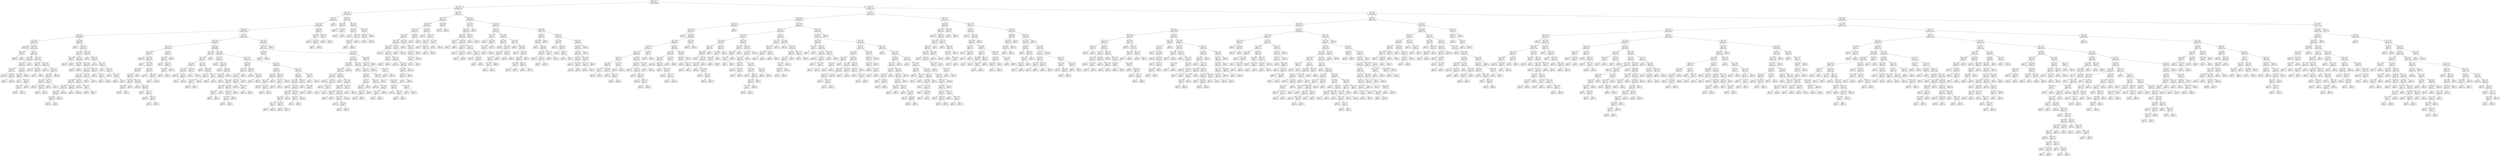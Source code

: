 digraph Tree {
node [shape=box] ;
0 [label="X[0] <= 0.107\ngini = 0.444\nsamples = 15000\nvalue = [10000, 5000]"] ;
1 [label="X[7] <= 0.259\ngini = 0.075\nsamples = 7241\nvalue = [6958, 283]"] ;
0 -> 1 [labeldistance=2.5, labelangle=45, headlabel="True"] ;
2 [label="X[1] <= 2.084\ngini = 0.042\nsamples = 6340\nvalue = [6204, 136]"] ;
1 -> 2 ;
3 [label="X[5] <= 2.124\ngini = 0.037\nsamples = 6302\nvalue = [6182, 120]"] ;
2 -> 3 ;
4 [label="X[3] <= 1.902\ngini = 0.036\nsamples = 6299\nvalue = [6182, 117]"] ;
3 -> 4 ;
5 [label="X[0] <= 0.036\ngini = 0.035\nsamples = 6286\nvalue = [6174, 112]"] ;
4 -> 5 ;
6 [label="X[6] <= 0.296\ngini = 0.01\nsamples = 3858\nvalue = [3838, 20]"] ;
5 -> 6 ;
7 [label="X[4] <= 0.048\ngini = 0.005\nsamples = 3290\nvalue = [3281, 9]"] ;
6 -> 7 ;
8 [label="gini = 0.0\nsamples = 1643\nvalue = [1643, 0]"] ;
7 -> 8 ;
9 [label="X[4] <= 0.049\ngini = 0.011\nsamples = 1647\nvalue = [1638, 9]"] ;
7 -> 9 ;
10 [label="X[5] <= 1.039\ngini = 0.32\nsamples = 5\nvalue = [4, 1]"] ;
9 -> 10 ;
11 [label="gini = 0.0\nsamples = 4\nvalue = [4, 0]"] ;
10 -> 11 ;
12 [label="gini = 0.0\nsamples = 1\nvalue = [0, 1]"] ;
10 -> 12 ;
13 [label="X[4] <= 0.12\ngini = 0.01\nsamples = 1642\nvalue = [1634, 8]"] ;
9 -> 13 ;
14 [label="X[4] <= 0.097\ngini = 0.032\nsamples = 305\nvalue = [300, 5]"] ;
13 -> 14 ;
15 [label="X[4] <= 0.09\ngini = 0.02\nsamples = 303\nvalue = [300, 3]"] ;
14 -> 15 ;
16 [label="X[5] <= 0.952\ngini = 0.007\nsamples = 271\nvalue = [270, 1]"] ;
15 -> 16 ;
17 [label="gini = 0.0\nsamples = 220\nvalue = [220, 0]"] ;
16 -> 17 ;
18 [label="X[5] <= 0.977\ngini = 0.038\nsamples = 51\nvalue = [50, 1]"] ;
16 -> 18 ;
19 [label="gini = 0.0\nsamples = 1\nvalue = [0, 1]"] ;
18 -> 19 ;
20 [label="gini = 0.0\nsamples = 50\nvalue = [50, 0]"] ;
18 -> 20 ;
21 [label="X[7] <= 0.009\ngini = 0.117\nsamples = 32\nvalue = [30, 2]"] ;
15 -> 21 ;
22 [label="X[5] <= -1.24\ngini = 0.375\nsamples = 8\nvalue = [6, 2]"] ;
21 -> 22 ;
23 [label="gini = 0.0\nsamples = 1\nvalue = [0, 1]"] ;
22 -> 23 ;
24 [label="X[6] <= 0.037\ngini = 0.245\nsamples = 7\nvalue = [6, 1]"] ;
22 -> 24 ;
25 [label="X[3] <= -0.125\ngini = 0.444\nsamples = 3\nvalue = [2, 1]"] ;
24 -> 25 ;
26 [label="gini = 0.0\nsamples = 1\nvalue = [0, 1]"] ;
25 -> 26 ;
27 [label="gini = 0.0\nsamples = 2\nvalue = [2, 0]"] ;
25 -> 27 ;
28 [label="gini = 0.0\nsamples = 4\nvalue = [4, 0]"] ;
24 -> 28 ;
29 [label="gini = 0.0\nsamples = 24\nvalue = [24, 0]"] ;
21 -> 29 ;
30 [label="gini = 0.0\nsamples = 2\nvalue = [0, 2]"] ;
14 -> 30 ;
31 [label="X[1] <= -1.793\ngini = 0.004\nsamples = 1337\nvalue = [1334, 3]"] ;
13 -> 31 ;
32 [label="X[3] <= 0.425\ngini = 0.105\nsamples = 18\nvalue = [17, 1]"] ;
31 -> 32 ;
33 [label="gini = 0.0\nsamples = 15\nvalue = [15, 0]"] ;
32 -> 33 ;
34 [label="X[8] <= 0.232\ngini = 0.444\nsamples = 3\nvalue = [2, 1]"] ;
32 -> 34 ;
35 [label="gini = 0.0\nsamples = 2\nvalue = [2, 0]"] ;
34 -> 35 ;
36 [label="gini = 0.0\nsamples = 1\nvalue = [0, 1]"] ;
34 -> 36 ;
37 [label="X[3] <= 1.009\ngini = 0.003\nsamples = 1319\nvalue = [1317, 2]"] ;
31 -> 37 ;
38 [label="gini = 0.0\nsamples = 1143\nvalue = [1143, 0]"] ;
37 -> 38 ;
39 [label="X[3] <= 1.078\ngini = 0.022\nsamples = 176\nvalue = [174, 2]"] ;
37 -> 39 ;
40 [label="X[6] <= 0.216\ngini = 0.095\nsamples = 40\nvalue = [38, 2]"] ;
39 -> 40 ;
41 [label="X[4] <= 0.401\ngini = 0.051\nsamples = 38\nvalue = [37, 1]"] ;
40 -> 41 ;
42 [label="gini = 0.0\nsamples = 35\nvalue = [35, 0]"] ;
41 -> 42 ;
43 [label="X[6] <= 0.064\ngini = 0.444\nsamples = 3\nvalue = [2, 1]"] ;
41 -> 43 ;
44 [label="gini = 0.0\nsamples = 1\nvalue = [0, 1]"] ;
43 -> 44 ;
45 [label="gini = 0.0\nsamples = 2\nvalue = [2, 0]"] ;
43 -> 45 ;
46 [label="X[8] <= 0.15\ngini = 0.5\nsamples = 2\nvalue = [1, 1]"] ;
40 -> 46 ;
47 [label="gini = 0.0\nsamples = 1\nvalue = [1, 0]"] ;
46 -> 47 ;
48 [label="gini = 0.0\nsamples = 1\nvalue = [0, 1]"] ;
46 -> 48 ;
49 [label="gini = 0.0\nsamples = 136\nvalue = [136, 0]"] ;
39 -> 49 ;
50 [label="X[6] <= 0.296\ngini = 0.038\nsamples = 568\nvalue = [557, 11]"] ;
6 -> 50 ;
51 [label="gini = 0.0\nsamples = 1\nvalue = [0, 1]"] ;
50 -> 51 ;
52 [label="X[4] <= 0.364\ngini = 0.035\nsamples = 567\nvalue = [557, 10]"] ;
50 -> 52 ;
53 [label="X[2] <= -2.46\ngini = 0.026\nsamples = 537\nvalue = [530, 7]"] ;
52 -> 53 ;
54 [label="X[2] <= -2.669\ngini = 0.32\nsamples = 5\nvalue = [4, 1]"] ;
53 -> 54 ;
55 [label="gini = 0.0\nsamples = 4\nvalue = [4, 0]"] ;
54 -> 55 ;
56 [label="gini = 0.0\nsamples = 1\nvalue = [0, 1]"] ;
54 -> 56 ;
57 [label="X[1] <= -1.872\ngini = 0.022\nsamples = 532\nvalue = [526, 6]"] ;
53 -> 57 ;
58 [label="X[6] <= 0.491\ngini = 0.278\nsamples = 6\nvalue = [5, 1]"] ;
57 -> 58 ;
59 [label="gini = 0.0\nsamples = 5\nvalue = [5, 0]"] ;
58 -> 59 ;
60 [label="gini = 0.0\nsamples = 1\nvalue = [0, 1]"] ;
58 -> 60 ;
61 [label="X[3] <= 1.524\ngini = 0.019\nsamples = 526\nvalue = [521, 5]"] ;
57 -> 61 ;
62 [label="X[5] <= 1.683\ngini = 0.015\nsamples = 513\nvalue = [509, 4]"] ;
61 -> 62 ;
63 [label="X[7] <= 0.205\ngini = 0.012\nsamples = 499\nvalue = [496, 3]"] ;
62 -> 63 ;
64 [label="X[6] <= 0.555\ngini = 0.008\nsamples = 473\nvalue = [471, 2]"] ;
63 -> 64 ;
65 [label="X[7] <= 0.009\ngini = 0.005\nsamples = 434\nvalue = [433, 1]"] ;
64 -> 65 ;
66 [label="X[6] <= 0.324\ngini = 0.023\nsamples = 86\nvalue = [85, 1]"] ;
65 -> 66 ;
67 [label="X[6] <= 0.322\ngini = 0.087\nsamples = 22\nvalue = [21, 1]"] ;
66 -> 67 ;
68 [label="gini = 0.0\nsamples = 21\nvalue = [21, 0]"] ;
67 -> 68 ;
69 [label="gini = 0.0\nsamples = 1\nvalue = [0, 1]"] ;
67 -> 69 ;
70 [label="gini = 0.0\nsamples = 64\nvalue = [64, 0]"] ;
66 -> 70 ;
71 [label="gini = 0.0\nsamples = 348\nvalue = [348, 0]"] ;
65 -> 71 ;
72 [label="X[6] <= 0.594\ngini = 0.05\nsamples = 39\nvalue = [38, 1]"] ;
64 -> 72 ;
73 [label="gini = 0.0\nsamples = 1\nvalue = [0, 1]"] ;
72 -> 73 ;
74 [label="gini = 0.0\nsamples = 38\nvalue = [38, 0]"] ;
72 -> 74 ;
75 [label="X[4] <= 0.25\ngini = 0.074\nsamples = 26\nvalue = [25, 1]"] ;
63 -> 75 ;
76 [label="gini = 0.0\nsamples = 24\nvalue = [24, 0]"] ;
75 -> 76 ;
77 [label="X[2] <= -0.371\ngini = 0.5\nsamples = 2\nvalue = [1, 1]"] ;
75 -> 77 ;
78 [label="gini = 0.0\nsamples = 1\nvalue = [1, 0]"] ;
77 -> 78 ;
79 [label="gini = 0.0\nsamples = 1\nvalue = [0, 1]"] ;
77 -> 79 ;
80 [label="X[5] <= 1.689\ngini = 0.133\nsamples = 14\nvalue = [13, 1]"] ;
62 -> 80 ;
81 [label="gini = 0.0\nsamples = 1\nvalue = [0, 1]"] ;
80 -> 81 ;
82 [label="gini = 0.0\nsamples = 13\nvalue = [13, 0]"] ;
80 -> 82 ;
83 [label="X[4] <= 0.199\ngini = 0.142\nsamples = 13\nvalue = [12, 1]"] ;
61 -> 83 ;
84 [label="gini = 0.0\nsamples = 11\nvalue = [11, 0]"] ;
83 -> 84 ;
85 [label="X[8] <= 0.1\ngini = 0.5\nsamples = 2\nvalue = [1, 1]"] ;
83 -> 85 ;
86 [label="gini = 0.0\nsamples = 1\nvalue = [0, 1]"] ;
85 -> 86 ;
87 [label="gini = 0.0\nsamples = 1\nvalue = [1, 0]"] ;
85 -> 87 ;
88 [label="X[4] <= 0.366\ngini = 0.18\nsamples = 30\nvalue = [27, 3]"] ;
52 -> 88 ;
89 [label="gini = 0.0\nsamples = 1\nvalue = [0, 1]"] ;
88 -> 89 ;
90 [label="X[6] <= 0.411\ngini = 0.128\nsamples = 29\nvalue = [27, 2]"] ;
88 -> 90 ;
91 [label="gini = 0.0\nsamples = 19\nvalue = [19, 0]"] ;
90 -> 91 ;
92 [label="X[6] <= 0.423\ngini = 0.32\nsamples = 10\nvalue = [8, 2]"] ;
90 -> 92 ;
93 [label="gini = 0.0\nsamples = 1\nvalue = [0, 1]"] ;
92 -> 93 ;
94 [label="X[1] <= 0.161\ngini = 0.198\nsamples = 9\nvalue = [8, 1]"] ;
92 -> 94 ;
95 [label="gini = 0.0\nsamples = 6\nvalue = [6, 0]"] ;
94 -> 95 ;
96 [label="X[1] <= 0.474\ngini = 0.444\nsamples = 3\nvalue = [2, 1]"] ;
94 -> 96 ;
97 [label="gini = 0.0\nsamples = 1\nvalue = [0, 1]"] ;
96 -> 97 ;
98 [label="gini = 0.0\nsamples = 2\nvalue = [2, 0]"] ;
96 -> 98 ;
99 [label="X[7] <= 0.027\ngini = 0.073\nsamples = 2428\nvalue = [2336, 92]"] ;
5 -> 99 ;
100 [label="X[4] <= 0.049\ngini = 0.149\nsamples = 923\nvalue = [848, 75]"] ;
99 -> 100 ;
101 [label="X[3] <= 1.353\ngini = 0.043\nsamples = 459\nvalue = [449, 10]"] ;
100 -> 101 ;
102 [label="X[5] <= -0.653\ngini = 0.031\nsamples = 438\nvalue = [431, 7]"] ;
101 -> 102 ;
103 [label="gini = 0.0\nsamples = 205\nvalue = [205, 0]"] ;
102 -> 103 ;
104 [label="X[5] <= -0.636\ngini = 0.058\nsamples = 233\nvalue = [226, 7]"] ;
102 -> 104 ;
105 [label="gini = 0.0\nsamples = 1\nvalue = [0, 1]"] ;
104 -> 105 ;
106 [label="X[5] <= 0.686\ngini = 0.05\nsamples = 232\nvalue = [226, 6]"] ;
104 -> 106 ;
107 [label="X[5] <= 0.682\ngini = 0.099\nsamples = 96\nvalue = [91, 5]"] ;
106 -> 107 ;
108 [label="X[6] <= 0.017\ngini = 0.081\nsamples = 95\nvalue = [91, 4]"] ;
107 -> 108 ;
109 [label="X[4] <= 0.029\ngini = 0.346\nsamples = 9\nvalue = [7, 2]"] ;
108 -> 109 ;
110 [label="X[2] <= 0.434\ngini = 0.444\nsamples = 3\nvalue = [1, 2]"] ;
109 -> 110 ;
111 [label="gini = 0.0\nsamples = 2\nvalue = [0, 2]"] ;
110 -> 111 ;
112 [label="gini = 0.0\nsamples = 1\nvalue = [1, 0]"] ;
110 -> 112 ;
113 [label="gini = 0.0\nsamples = 6\nvalue = [6, 0]"] ;
109 -> 113 ;
114 [label="X[4] <= 0.034\ngini = 0.045\nsamples = 86\nvalue = [84, 2]"] ;
108 -> 114 ;
115 [label="gini = 0.0\nsamples = 58\nvalue = [58, 0]"] ;
114 -> 115 ;
116 [label="X[4] <= 0.035\ngini = 0.133\nsamples = 28\nvalue = [26, 2]"] ;
114 -> 116 ;
117 [label="gini = 0.0\nsamples = 1\nvalue = [0, 1]"] ;
116 -> 117 ;
118 [label="X[2] <= 1.15\ngini = 0.071\nsamples = 27\nvalue = [26, 1]"] ;
116 -> 118 ;
119 [label="gini = 0.0\nsamples = 25\nvalue = [25, 0]"] ;
118 -> 119 ;
120 [label="X[5] <= 0.622\ngini = 0.5\nsamples = 2\nvalue = [1, 1]"] ;
118 -> 120 ;
121 [label="gini = 0.0\nsamples = 1\nvalue = [1, 0]"] ;
120 -> 121 ;
122 [label="gini = 0.0\nsamples = 1\nvalue = [0, 1]"] ;
120 -> 122 ;
123 [label="gini = 0.0\nsamples = 1\nvalue = [0, 1]"] ;
107 -> 123 ;
124 [label="X[6] <= 0.283\ngini = 0.015\nsamples = 136\nvalue = [135, 1]"] ;
106 -> 124 ;
125 [label="gini = 0.0\nsamples = 111\nvalue = [111, 0]"] ;
124 -> 125 ;
126 [label="X[6] <= 0.289\ngini = 0.077\nsamples = 25\nvalue = [24, 1]"] ;
124 -> 126 ;
127 [label="gini = 0.0\nsamples = 1\nvalue = [0, 1]"] ;
126 -> 127 ;
128 [label="gini = 0.0\nsamples = 24\nvalue = [24, 0]"] ;
126 -> 128 ;
129 [label="X[4] <= 0.04\ngini = 0.245\nsamples = 21\nvalue = [18, 3]"] ;
101 -> 129 ;
130 [label="X[5] <= -1.354\ngini = 0.18\nsamples = 20\nvalue = [18, 2]"] ;
129 -> 130 ;
131 [label="gini = 0.0\nsamples = 1\nvalue = [0, 1]"] ;
130 -> 131 ;
132 [label="X[6] <= 0.008\ngini = 0.1\nsamples = 19\nvalue = [18, 1]"] ;
130 -> 132 ;
133 [label="X[6] <= 0.006\ngini = 0.5\nsamples = 2\nvalue = [1, 1]"] ;
132 -> 133 ;
134 [label="gini = 0.0\nsamples = 1\nvalue = [1, 0]"] ;
133 -> 134 ;
135 [label="gini = 0.0\nsamples = 1\nvalue = [0, 1]"] ;
133 -> 135 ;
136 [label="gini = 0.0\nsamples = 17\nvalue = [17, 0]"] ;
132 -> 136 ;
137 [label="gini = 0.0\nsamples = 1\nvalue = [0, 1]"] ;
129 -> 137 ;
138 [label="X[5] <= -0.941\ngini = 0.241\nsamples = 464\nvalue = [399, 65]"] ;
100 -> 138 ;
139 [label="X[1] <= 1.974\ngini = 0.059\nsamples = 197\nvalue = [191, 6]"] ;
138 -> 139 ;
140 [label="X[3] <= 1.146\ngini = 0.05\nsamples = 196\nvalue = [191, 5]"] ;
139 -> 140 ;
141 [label="X[4] <= 0.501\ngini = 0.022\nsamples = 177\nvalue = [175, 2]"] ;
140 -> 141 ;
142 [label="X[1] <= 1.365\ngini = 0.012\nsamples = 166\nvalue = [165, 1]"] ;
141 -> 142 ;
143 [label="gini = 0.0\nsamples = 149\nvalue = [149, 0]"] ;
142 -> 143 ;
144 [label="X[1] <= 1.412\ngini = 0.111\nsamples = 17\nvalue = [16, 1]"] ;
142 -> 144 ;
145 [label="gini = 0.0\nsamples = 1\nvalue = [0, 1]"] ;
144 -> 145 ;
146 [label="gini = 0.0\nsamples = 16\nvalue = [16, 0]"] ;
144 -> 146 ;
147 [label="X[4] <= 0.504\ngini = 0.165\nsamples = 11\nvalue = [10, 1]"] ;
141 -> 147 ;
148 [label="gini = 0.0\nsamples = 1\nvalue = [0, 1]"] ;
147 -> 148 ;
149 [label="gini = 0.0\nsamples = 10\nvalue = [10, 0]"] ;
147 -> 149 ;
150 [label="X[1] <= -1.34\ngini = 0.266\nsamples = 19\nvalue = [16, 3]"] ;
140 -> 150 ;
151 [label="gini = 0.0\nsamples = 1\nvalue = [0, 1]"] ;
150 -> 151 ;
152 [label="X[6] <= 0.288\ngini = 0.198\nsamples = 18\nvalue = [16, 2]"] ;
150 -> 152 ;
153 [label="X[4] <= 0.115\ngini = 0.117\nsamples = 16\nvalue = [15, 1]"] ;
152 -> 153 ;
154 [label="X[3] <= 1.456\ngini = 0.5\nsamples = 2\nvalue = [1, 1]"] ;
153 -> 154 ;
155 [label="gini = 0.0\nsamples = 1\nvalue = [0, 1]"] ;
154 -> 155 ;
156 [label="gini = 0.0\nsamples = 1\nvalue = [1, 0]"] ;
154 -> 156 ;
157 [label="gini = 0.0\nsamples = 14\nvalue = [14, 0]"] ;
153 -> 157 ;
158 [label="X[1] <= 0.176\ngini = 0.5\nsamples = 2\nvalue = [1, 1]"] ;
152 -> 158 ;
159 [label="gini = 0.0\nsamples = 1\nvalue = [1, 0]"] ;
158 -> 159 ;
160 [label="gini = 0.0\nsamples = 1\nvalue = [0, 1]"] ;
158 -> 160 ;
161 [label="gini = 0.0\nsamples = 1\nvalue = [0, 1]"] ;
139 -> 161 ;
162 [label="X[5] <= -0.009\ngini = 0.344\nsamples = 267\nvalue = [208, 59]"] ;
138 -> 162 ;
163 [label="X[3] <= -1.258\ngini = 0.48\nsamples = 45\nvalue = [18, 27]"] ;
162 -> 163 ;
164 [label="gini = 0.0\nsamples = 6\nvalue = [6, 0]"] ;
163 -> 164 ;
165 [label="X[2] <= -1.117\ngini = 0.426\nsamples = 39\nvalue = [12, 27]"] ;
163 -> 165 ;
166 [label="gini = 0.0\nsamples = 4\nvalue = [4, 0]"] ;
165 -> 166 ;
167 [label="X[3] <= 0.94\ngini = 0.353\nsamples = 35\nvalue = [8, 27]"] ;
165 -> 167 ;
168 [label="X[4] <= 0.075\ngini = 0.454\nsamples = 23\nvalue = [8, 15]"] ;
167 -> 168 ;
169 [label="gini = 0.0\nsamples = 6\nvalue = [0, 6]"] ;
168 -> 169 ;
170 [label="X[3] <= -0.949\ngini = 0.498\nsamples = 17\nvalue = [8, 9]"] ;
168 -> 170 ;
171 [label="X[1] <= 0.036\ngini = 0.278\nsamples = 6\nvalue = [1, 5]"] ;
170 -> 171 ;
172 [label="X[2] <= -0.282\ngini = 0.5\nsamples = 2\nvalue = [1, 1]"] ;
171 -> 172 ;
173 [label="gini = 0.0\nsamples = 1\nvalue = [1, 0]"] ;
172 -> 173 ;
174 [label="gini = 0.0\nsamples = 1\nvalue = [0, 1]"] ;
172 -> 174 ;
175 [label="gini = 0.0\nsamples = 4\nvalue = [0, 4]"] ;
171 -> 175 ;
176 [label="X[2] <= 1.389\ngini = 0.463\nsamples = 11\nvalue = [7, 4]"] ;
170 -> 176 ;
177 [label="X[5] <= -0.544\ngini = 0.219\nsamples = 8\nvalue = [7, 1]"] ;
176 -> 177 ;
178 [label="X[7] <= 0.009\ngini = 0.5\nsamples = 2\nvalue = [1, 1]"] ;
177 -> 178 ;
179 [label="gini = 0.0\nsamples = 1\nvalue = [1, 0]"] ;
178 -> 179 ;
180 [label="gini = 0.0\nsamples = 1\nvalue = [0, 1]"] ;
178 -> 180 ;
181 [label="gini = 0.0\nsamples = 6\nvalue = [6, 0]"] ;
177 -> 181 ;
182 [label="gini = 0.0\nsamples = 3\nvalue = [0, 3]"] ;
176 -> 182 ;
183 [label="gini = 0.0\nsamples = 12\nvalue = [0, 12]"] ;
167 -> 183 ;
184 [label="X[1] <= -0.418\ngini = 0.247\nsamples = 222\nvalue = [190, 32]"] ;
162 -> 184 ;
185 [label="X[3] <= -0.983\ngini = 0.115\nsamples = 98\nvalue = [92, 6]"] ;
184 -> 185 ;
186 [label="X[3] <= -1.086\ngini = 0.311\nsamples = 26\nvalue = [21, 5]"] ;
185 -> 186 ;
187 [label="X[2] <= 1.031\ngini = 0.219\nsamples = 24\nvalue = [21, 3]"] ;
186 -> 187 ;
188 [label="X[6] <= 0.469\ngini = 0.087\nsamples = 22\nvalue = [21, 1]"] ;
187 -> 188 ;
189 [label="gini = 0.0\nsamples = 20\nvalue = [20, 0]"] ;
188 -> 189 ;
190 [label="X[4] <= 0.204\ngini = 0.5\nsamples = 2\nvalue = [1, 1]"] ;
188 -> 190 ;
191 [label="gini = 0.0\nsamples = 1\nvalue = [0, 1]"] ;
190 -> 191 ;
192 [label="gini = 0.0\nsamples = 1\nvalue = [1, 0]"] ;
190 -> 192 ;
193 [label="gini = 0.0\nsamples = 2\nvalue = [0, 2]"] ;
187 -> 193 ;
194 [label="gini = 0.0\nsamples = 2\nvalue = [0, 2]"] ;
186 -> 194 ;
195 [label="X[6] <= 0.299\ngini = 0.027\nsamples = 72\nvalue = [71, 1]"] ;
185 -> 195 ;
196 [label="gini = 0.0\nsamples = 63\nvalue = [63, 0]"] ;
195 -> 196 ;
197 [label="X[6] <= 0.307\ngini = 0.198\nsamples = 9\nvalue = [8, 1]"] ;
195 -> 197 ;
198 [label="gini = 0.0\nsamples = 1\nvalue = [0, 1]"] ;
197 -> 198 ;
199 [label="gini = 0.0\nsamples = 8\nvalue = [8, 0]"] ;
197 -> 199 ;
200 [label="X[4] <= 0.123\ngini = 0.331\nsamples = 124\nvalue = [98, 26]"] ;
184 -> 200 ;
201 [label="X[1] <= 0.411\ngini = 0.488\nsamples = 26\nvalue = [15, 11]"] ;
200 -> 201 ;
202 [label="X[1] <= 0.145\ngini = 0.444\nsamples = 15\nvalue = [5, 10]"] ;
201 -> 202 ;
203 [label="X[2] <= -0.371\ngini = 0.494\nsamples = 9\nvalue = [5, 4]"] ;
202 -> 203 ;
204 [label="gini = 0.0\nsamples = 4\nvalue = [4, 0]"] ;
203 -> 204 ;
205 [label="X[3] <= 0.116\ngini = 0.32\nsamples = 5\nvalue = [1, 4]"] ;
203 -> 205 ;
206 [label="gini = 0.0\nsamples = 4\nvalue = [0, 4]"] ;
205 -> 206 ;
207 [label="gini = 0.0\nsamples = 1\nvalue = [1, 0]"] ;
205 -> 207 ;
208 [label="gini = 0.0\nsamples = 6\nvalue = [0, 6]"] ;
202 -> 208 ;
209 [label="X[4] <= 0.055\ngini = 0.165\nsamples = 11\nvalue = [10, 1]"] ;
201 -> 209 ;
210 [label="X[3] <= 0.013\ngini = 0.5\nsamples = 2\nvalue = [1, 1]"] ;
209 -> 210 ;
211 [label="gini = 0.0\nsamples = 1\nvalue = [0, 1]"] ;
210 -> 211 ;
212 [label="gini = 0.0\nsamples = 1\nvalue = [1, 0]"] ;
210 -> 212 ;
213 [label="gini = 0.0\nsamples = 9\nvalue = [9, 0]"] ;
209 -> 213 ;
214 [label="X[3] <= 1.215\ngini = 0.259\nsamples = 98\nvalue = [83, 15]"] ;
200 -> 214 ;
215 [label="X[6] <= 0.451\ngini = 0.223\nsamples = 94\nvalue = [82, 12]"] ;
214 -> 215 ;
216 [label="X[4] <= 0.229\ngini = 0.182\nsamples = 89\nvalue = [80, 9]"] ;
215 -> 216 ;
217 [label="gini = 0.0\nsamples = 44\nvalue = [44, 0]"] ;
216 -> 217 ;
218 [label="X[5] <= 0.762\ngini = 0.32\nsamples = 45\nvalue = [36, 9]"] ;
216 -> 218 ;
219 [label="X[2] <= 0.554\ngini = 0.454\nsamples = 23\nvalue = [15, 8]"] ;
218 -> 219 ;
220 [label="X[2] <= -0.729\ngini = 0.498\nsamples = 15\nvalue = [7, 8]"] ;
219 -> 220 ;
221 [label="X[1] <= 0.161\ngini = 0.375\nsamples = 8\nvalue = [6, 2]"] ;
220 -> 221 ;
222 [label="gini = 0.0\nsamples = 2\nvalue = [0, 2]"] ;
221 -> 222 ;
223 [label="gini = 0.0\nsamples = 6\nvalue = [6, 0]"] ;
221 -> 223 ;
224 [label="X[4] <= 0.503\ngini = 0.245\nsamples = 7\nvalue = [1, 6]"] ;
220 -> 224 ;
225 [label="gini = 0.0\nsamples = 6\nvalue = [0, 6]"] ;
224 -> 225 ;
226 [label="gini = 0.0\nsamples = 1\nvalue = [1, 0]"] ;
224 -> 226 ;
227 [label="gini = 0.0\nsamples = 8\nvalue = [8, 0]"] ;
219 -> 227 ;
228 [label="X[6] <= 0.022\ngini = 0.087\nsamples = 22\nvalue = [21, 1]"] ;
218 -> 228 ;
229 [label="X[2] <= 0.524\ngini = 0.5\nsamples = 2\nvalue = [1, 1]"] ;
228 -> 229 ;
230 [label="gini = 0.0\nsamples = 1\nvalue = [1, 0]"] ;
229 -> 230 ;
231 [label="gini = 0.0\nsamples = 1\nvalue = [0, 1]"] ;
229 -> 231 ;
232 [label="gini = 0.0\nsamples = 20\nvalue = [20, 0]"] ;
228 -> 232 ;
233 [label="X[6] <= 0.511\ngini = 0.48\nsamples = 5\nvalue = [2, 3]"] ;
215 -> 233 ;
234 [label="gini = 0.0\nsamples = 2\nvalue = [0, 2]"] ;
233 -> 234 ;
235 [label="X[2] <= 0.882\ngini = 0.444\nsamples = 3\nvalue = [2, 1]"] ;
233 -> 235 ;
236 [label="gini = 0.0\nsamples = 2\nvalue = [2, 0]"] ;
235 -> 236 ;
237 [label="gini = 0.0\nsamples = 1\nvalue = [0, 1]"] ;
235 -> 237 ;
238 [label="X[4] <= 0.315\ngini = 0.375\nsamples = 4\nvalue = [1, 3]"] ;
214 -> 238 ;
239 [label="gini = 0.0\nsamples = 1\nvalue = [1, 0]"] ;
238 -> 239 ;
240 [label="gini = 0.0\nsamples = 3\nvalue = [0, 3]"] ;
238 -> 240 ;
241 [label="X[4] <= 0.934\ngini = 0.022\nsamples = 1505\nvalue = [1488, 17]"] ;
99 -> 241 ;
242 [label="X[1] <= -1.981\ngini = 0.021\nsamples = 1504\nvalue = [1488, 16]"] ;
241 -> 242 ;
243 [label="X[8] <= 0.086\ngini = 0.444\nsamples = 3\nvalue = [2, 1]"] ;
242 -> 243 ;
244 [label="gini = 0.0\nsamples = 1\nvalue = [0, 1]"] ;
243 -> 244 ;
245 [label="gini = 0.0\nsamples = 2\nvalue = [2, 0]"] ;
243 -> 245 ;
246 [label="X[3] <= 1.696\ngini = 0.02\nsamples = 1501\nvalue = [1486, 15]"] ;
242 -> 246 ;
247 [label="X[7] <= 0.116\ngini = 0.017\nsamples = 1482\nvalue = [1469, 13]"] ;
246 -> 247 ;
248 [label="X[8] <= 0.086\ngini = 0.008\nsamples = 1203\nvalue = [1198, 5]"] ;
247 -> 248 ;
249 [label="X[6] <= 0.169\ngini = 0.024\nsamples = 411\nvalue = [406, 5]"] ;
248 -> 249 ;
250 [label="X[3] <= 1.215\ngini = 0.007\nsamples = 288\nvalue = [287, 1]"] ;
249 -> 250 ;
251 [label="gini = 0.0\nsamples = 273\nvalue = [273, 0]"] ;
250 -> 251 ;
252 [label="X[6] <= 0.049\ngini = 0.124\nsamples = 15\nvalue = [14, 1]"] ;
250 -> 252 ;
253 [label="gini = 0.0\nsamples = 13\nvalue = [13, 0]"] ;
252 -> 253 ;
254 [label="X[2] <= -1.177\ngini = 0.5\nsamples = 2\nvalue = [1, 1]"] ;
252 -> 254 ;
255 [label="gini = 0.0\nsamples = 1\nvalue = [1, 0]"] ;
254 -> 255 ;
256 [label="gini = 0.0\nsamples = 1\nvalue = [0, 1]"] ;
254 -> 256 ;
257 [label="X[6] <= 0.17\ngini = 0.063\nsamples = 123\nvalue = [119, 4]"] ;
249 -> 257 ;
258 [label="gini = 0.0\nsamples = 1\nvalue = [0, 1]"] ;
257 -> 258 ;
259 [label="X[1] <= 1.927\ngini = 0.048\nsamples = 122\nvalue = [119, 3]"] ;
257 -> 259 ;
260 [label="X[6] <= 0.186\ngini = 0.033\nsamples = 118\nvalue = [116, 2]"] ;
259 -> 260 ;
261 [label="X[6] <= 0.185\ngini = 0.219\nsamples = 8\nvalue = [7, 1]"] ;
260 -> 261 ;
262 [label="gini = 0.0\nsamples = 7\nvalue = [7, 0]"] ;
261 -> 262 ;
263 [label="gini = 0.0\nsamples = 1\nvalue = [0, 1]"] ;
261 -> 263 ;
264 [label="X[1] <= -1.168\ngini = 0.018\nsamples = 110\nvalue = [109, 1]"] ;
260 -> 264 ;
265 [label="X[1] <= -1.199\ngini = 0.117\nsamples = 16\nvalue = [15, 1]"] ;
264 -> 265 ;
266 [label="gini = 0.0\nsamples = 13\nvalue = [13, 0]"] ;
265 -> 266 ;
267 [label="X[4] <= 0.132\ngini = 0.444\nsamples = 3\nvalue = [2, 1]"] ;
265 -> 267 ;
268 [label="gini = 0.0\nsamples = 1\nvalue = [0, 1]"] ;
267 -> 268 ;
269 [label="gini = 0.0\nsamples = 2\nvalue = [2, 0]"] ;
267 -> 269 ;
270 [label="gini = 0.0\nsamples = 94\nvalue = [94, 0]"] ;
264 -> 270 ;
271 [label="X[3] <= -0.674\ngini = 0.375\nsamples = 4\nvalue = [3, 1]"] ;
259 -> 271 ;
272 [label="gini = 0.0\nsamples = 1\nvalue = [0, 1]"] ;
271 -> 272 ;
273 [label="gini = 0.0\nsamples = 3\nvalue = [3, 0]"] ;
271 -> 273 ;
274 [label="gini = 0.0\nsamples = 792\nvalue = [792, 0]"] ;
248 -> 274 ;
275 [label="X[7] <= 0.152\ngini = 0.056\nsamples = 279\nvalue = [271, 8]"] ;
247 -> 275 ;
276 [label="gini = 0.0\nsamples = 2\nvalue = [0, 2]"] ;
275 -> 276 ;
277 [label="X[5] <= 1.142\ngini = 0.042\nsamples = 277\nvalue = [271, 6]"] ;
275 -> 277 ;
278 [label="X[6] <= 0.016\ngini = 0.025\nsamples = 240\nvalue = [237, 3]"] ;
277 -> 278 ;
279 [label="X[6] <= 0.015\ngini = 0.1\nsamples = 38\nvalue = [36, 2]"] ;
278 -> 279 ;
280 [label="X[3] <= -0.88\ngini = 0.053\nsamples = 37\nvalue = [36, 1]"] ;
279 -> 280 ;
281 [label="X[3] <= -1.121\ngini = 0.18\nsamples = 10\nvalue = [9, 1]"] ;
280 -> 281 ;
282 [label="gini = 0.0\nsamples = 9\nvalue = [9, 0]"] ;
281 -> 282 ;
283 [label="gini = 0.0\nsamples = 1\nvalue = [0, 1]"] ;
281 -> 283 ;
284 [label="gini = 0.0\nsamples = 27\nvalue = [27, 0]"] ;
280 -> 284 ;
285 [label="gini = 0.0\nsamples = 1\nvalue = [0, 1]"] ;
279 -> 285 ;
286 [label="X[4] <= 0.272\ngini = 0.01\nsamples = 202\nvalue = [201, 1]"] ;
278 -> 286 ;
287 [label="gini = 0.0\nsamples = 165\nvalue = [165, 0]"] ;
286 -> 287 ;
288 [label="X[4] <= 0.277\ngini = 0.053\nsamples = 37\nvalue = [36, 1]"] ;
286 -> 288 ;
289 [label="X[1] <= -0.59\ngini = 0.5\nsamples = 2\nvalue = [1, 1]"] ;
288 -> 289 ;
290 [label="gini = 0.0\nsamples = 1\nvalue = [1, 0]"] ;
289 -> 290 ;
291 [label="gini = 0.0\nsamples = 1\nvalue = [0, 1]"] ;
289 -> 291 ;
292 [label="gini = 0.0\nsamples = 35\nvalue = [35, 0]"] ;
288 -> 292 ;
293 [label="X[5] <= 1.168\ngini = 0.149\nsamples = 37\nvalue = [34, 3]"] ;
277 -> 293 ;
294 [label="gini = 0.0\nsamples = 1\nvalue = [0, 1]"] ;
293 -> 294 ;
295 [label="X[4] <= 0.424\ngini = 0.105\nsamples = 36\nvalue = [34, 2]"] ;
293 -> 295 ;
296 [label="X[3] <= 1.353\ngini = 0.057\nsamples = 34\nvalue = [33, 1]"] ;
295 -> 296 ;
297 [label="gini = 0.0\nsamples = 32\nvalue = [32, 0]"] ;
296 -> 297 ;
298 [label="X[2] <= 0.852\ngini = 0.5\nsamples = 2\nvalue = [1, 1]"] ;
296 -> 298 ;
299 [label="gini = 0.0\nsamples = 1\nvalue = [1, 0]"] ;
298 -> 299 ;
300 [label="gini = 0.0\nsamples = 1\nvalue = [0, 1]"] ;
298 -> 300 ;
301 [label="X[4] <= 0.682\ngini = 0.5\nsamples = 2\nvalue = [1, 1]"] ;
295 -> 301 ;
302 [label="gini = 0.0\nsamples = 1\nvalue = [0, 1]"] ;
301 -> 302 ;
303 [label="gini = 0.0\nsamples = 1\nvalue = [1, 0]"] ;
301 -> 303 ;
304 [label="X[4] <= 0.448\ngini = 0.188\nsamples = 19\nvalue = [17, 2]"] ;
246 -> 304 ;
305 [label="X[8] <= 0.382\ngini = 0.105\nsamples = 18\nvalue = [17, 1]"] ;
304 -> 305 ;
306 [label="gini = 0.0\nsamples = 16\nvalue = [16, 0]"] ;
305 -> 306 ;
307 [label="X[1] <= -0.324\ngini = 0.5\nsamples = 2\nvalue = [1, 1]"] ;
305 -> 307 ;
308 [label="gini = 0.0\nsamples = 1\nvalue = [1, 0]"] ;
307 -> 308 ;
309 [label="gini = 0.0\nsamples = 1\nvalue = [0, 1]"] ;
307 -> 309 ;
310 [label="gini = 0.0\nsamples = 1\nvalue = [0, 1]"] ;
304 -> 310 ;
311 [label="gini = 0.0\nsamples = 1\nvalue = [0, 1]"] ;
241 -> 311 ;
312 [label="X[5] <= -0.569\ngini = 0.473\nsamples = 13\nvalue = [8, 5]"] ;
4 -> 312 ;
313 [label="X[0] <= 0.036\ngini = 0.219\nsamples = 8\nvalue = [7, 1]"] ;
312 -> 313 ;
314 [label="gini = 0.0\nsamples = 5\nvalue = [5, 0]"] ;
313 -> 314 ;
315 [label="X[1] <= 0.38\ngini = 0.444\nsamples = 3\nvalue = [2, 1]"] ;
313 -> 315 ;
316 [label="gini = 0.0\nsamples = 1\nvalue = [0, 1]"] ;
315 -> 316 ;
317 [label="gini = 0.0\nsamples = 2\nvalue = [2, 0]"] ;
315 -> 317 ;
318 [label="X[7] <= 0.054\ngini = 0.32\nsamples = 5\nvalue = [1, 4]"] ;
312 -> 318 ;
319 [label="gini = 0.0\nsamples = 4\nvalue = [0, 4]"] ;
318 -> 319 ;
320 [label="gini = 0.0\nsamples = 1\nvalue = [1, 0]"] ;
318 -> 320 ;
321 [label="gini = 0.0\nsamples = 3\nvalue = [0, 3]"] ;
3 -> 321 ;
322 [label="X[5] <= -0.396\ngini = 0.488\nsamples = 38\nvalue = [22, 16]"] ;
2 -> 322 ;
323 [label="X[4] <= 0.282\ngini = 0.133\nsamples = 14\nvalue = [13, 1]"] ;
322 -> 323 ;
324 [label="gini = 0.0\nsamples = 12\nvalue = [12, 0]"] ;
323 -> 324 ;
325 [label="X[0] <= 0.036\ngini = 0.5\nsamples = 2\nvalue = [1, 1]"] ;
323 -> 325 ;
326 [label="gini = 0.0\nsamples = 1\nvalue = [1, 0]"] ;
325 -> 326 ;
327 [label="gini = 0.0\nsamples = 1\nvalue = [0, 1]"] ;
325 -> 327 ;
328 [label="X[2] <= 0.673\ngini = 0.469\nsamples = 24\nvalue = [9, 15]"] ;
322 -> 328 ;
329 [label="X[2] <= -2.132\ngini = 0.305\nsamples = 16\nvalue = [3, 13]"] ;
328 -> 329 ;
330 [label="gini = 0.0\nsamples = 2\nvalue = [2, 0]"] ;
329 -> 330 ;
331 [label="X[7] <= 0.009\ngini = 0.133\nsamples = 14\nvalue = [1, 13]"] ;
329 -> 331 ;
332 [label="X[3] <= -0.125\ngini = 0.444\nsamples = 3\nvalue = [1, 2]"] ;
331 -> 332 ;
333 [label="gini = 0.0\nsamples = 1\nvalue = [1, 0]"] ;
332 -> 333 ;
334 [label="gini = 0.0\nsamples = 2\nvalue = [0, 2]"] ;
332 -> 334 ;
335 [label="gini = 0.0\nsamples = 11\nvalue = [0, 11]"] ;
331 -> 335 ;
336 [label="X[4] <= 0.238\ngini = 0.375\nsamples = 8\nvalue = [6, 2]"] ;
328 -> 336 ;
337 [label="X[5] <= 0.231\ngini = 0.245\nsamples = 7\nvalue = [6, 1]"] ;
336 -> 337 ;
338 [label="gini = 0.0\nsamples = 1\nvalue = [0, 1]"] ;
337 -> 338 ;
339 [label="gini = 0.0\nsamples = 6\nvalue = [6, 0]"] ;
337 -> 339 ;
340 [label="gini = 0.0\nsamples = 1\nvalue = [0, 1]"] ;
336 -> 340 ;
341 [label="X[0] <= 0.036\ngini = 0.273\nsamples = 901\nvalue = [754, 147]"] ;
1 -> 341 ;
342 [label="X[5] <= 1.672\ngini = 0.107\nsamples = 492\nvalue = [464, 28]"] ;
341 -> 342 ;
343 [label="X[6] <= 0.328\ngini = 0.091\nsamples = 481\nvalue = [458, 23]"] ;
342 -> 343 ;
344 [label="X[1] <= 2.021\ngini = 0.05\nsamples = 426\nvalue = [415, 11]"] ;
343 -> 344 ;
345 [label="X[4] <= 0.356\ngini = 0.042\nsamples = 420\nvalue = [411, 9]"] ;
344 -> 345 ;
346 [label="X[5] <= 1.553\ngini = 0.03\nsamples = 392\nvalue = [386, 6]"] ;
345 -> 346 ;
347 [label="X[1] <= -0.324\ngini = 0.026\nsamples = 387\nvalue = [382, 5]"] ;
346 -> 347 ;
348 [label="gini = 0.0\nsamples = 211\nvalue = [211, 0]"] ;
347 -> 348 ;
349 [label="X[1] <= -0.23\ngini = 0.055\nsamples = 176\nvalue = [171, 5]"] ;
347 -> 349 ;
350 [label="X[4] <= 0.02\ngini = 0.5\nsamples = 6\nvalue = [3, 3]"] ;
349 -> 350 ;
351 [label="gini = 0.0\nsamples = 3\nvalue = [3, 0]"] ;
350 -> 351 ;
352 [label="gini = 0.0\nsamples = 3\nvalue = [0, 3]"] ;
350 -> 352 ;
353 [label="X[8] <= 0.775\ngini = 0.023\nsamples = 170\nvalue = [168, 2]"] ;
349 -> 353 ;
354 [label="gini = 0.0\nsamples = 122\nvalue = [122, 0]"] ;
353 -> 354 ;
355 [label="X[7] <= 0.732\ngini = 0.08\nsamples = 48\nvalue = [46, 2]"] ;
353 -> 355 ;
356 [label="X[5] <= 0.481\ngini = 0.48\nsamples = 5\nvalue = [3, 2]"] ;
355 -> 356 ;
357 [label="X[1] <= 0.63\ngini = 0.444\nsamples = 3\nvalue = [1, 2]"] ;
356 -> 357 ;
358 [label="gini = 0.0\nsamples = 1\nvalue = [1, 0]"] ;
357 -> 358 ;
359 [label="gini = 0.0\nsamples = 2\nvalue = [0, 2]"] ;
357 -> 359 ;
360 [label="gini = 0.0\nsamples = 2\nvalue = [2, 0]"] ;
356 -> 360 ;
361 [label="gini = 0.0\nsamples = 43\nvalue = [43, 0]"] ;
355 -> 361 ;
362 [label="X[7] <= 0.411\ngini = 0.32\nsamples = 5\nvalue = [4, 1]"] ;
346 -> 362 ;
363 [label="gini = 0.0\nsamples = 1\nvalue = [0, 1]"] ;
362 -> 363 ;
364 [label="gini = 0.0\nsamples = 4\nvalue = [4, 0]"] ;
362 -> 364 ;
365 [label="X[4] <= 0.359\ngini = 0.191\nsamples = 28\nvalue = [25, 3]"] ;
345 -> 365 ;
366 [label="gini = 0.0\nsamples = 1\nvalue = [0, 1]"] ;
365 -> 366 ;
367 [label="X[3] <= 1.456\ngini = 0.137\nsamples = 27\nvalue = [25, 2]"] ;
365 -> 367 ;
368 [label="X[3] <= -0.502\ngini = 0.074\nsamples = 26\nvalue = [25, 1]"] ;
367 -> 368 ;
369 [label="X[3] <= -0.571\ngini = 0.219\nsamples = 8\nvalue = [7, 1]"] ;
368 -> 369 ;
370 [label="gini = 0.0\nsamples = 7\nvalue = [7, 0]"] ;
369 -> 370 ;
371 [label="gini = 0.0\nsamples = 1\nvalue = [0, 1]"] ;
369 -> 371 ;
372 [label="gini = 0.0\nsamples = 18\nvalue = [18, 0]"] ;
368 -> 372 ;
373 [label="gini = 0.0\nsamples = 1\nvalue = [0, 1]"] ;
367 -> 373 ;
374 [label="X[8] <= 0.65\ngini = 0.444\nsamples = 6\nvalue = [4, 2]"] ;
344 -> 374 ;
375 [label="gini = 0.0\nsamples = 2\nvalue = [0, 2]"] ;
374 -> 375 ;
376 [label="gini = 0.0\nsamples = 4\nvalue = [4, 0]"] ;
374 -> 376 ;
377 [label="X[4] <= 0.089\ngini = 0.341\nsamples = 55\nvalue = [43, 12]"] ;
343 -> 377 ;
378 [label="gini = 0.0\nsamples = 31\nvalue = [31, 0]"] ;
377 -> 378 ;
379 [label="X[3] <= -0.434\ngini = 0.5\nsamples = 24\nvalue = [12, 12]"] ;
377 -> 379 ;
380 [label="X[3] <= -1.19\ngini = 0.43\nsamples = 16\nvalue = [5, 11]"] ;
379 -> 380 ;
381 [label="gini = 0.0\nsamples = 4\nvalue = [4, 0]"] ;
380 -> 381 ;
382 [label="X[5] <= 1.231\ngini = 0.153\nsamples = 12\nvalue = [1, 11]"] ;
380 -> 382 ;
383 [label="gini = 0.0\nsamples = 11\nvalue = [0, 11]"] ;
382 -> 383 ;
384 [label="gini = 0.0\nsamples = 1\nvalue = [1, 0]"] ;
382 -> 384 ;
385 [label="X[1] <= -0.949\ngini = 0.219\nsamples = 8\nvalue = [7, 1]"] ;
379 -> 385 ;
386 [label="gini = 0.0\nsamples = 1\nvalue = [0, 1]"] ;
385 -> 386 ;
387 [label="gini = 0.0\nsamples = 7\nvalue = [7, 0]"] ;
385 -> 387 ;
388 [label="X[2] <= -0.282\ngini = 0.496\nsamples = 11\nvalue = [6, 5]"] ;
342 -> 388 ;
389 [label="gini = 0.0\nsamples = 6\nvalue = [6, 0]"] ;
388 -> 389 ;
390 [label="gini = 0.0\nsamples = 5\nvalue = [0, 5]"] ;
388 -> 390 ;
391 [label="X[5] <= -0.942\ngini = 0.413\nsamples = 409\nvalue = [290, 119]"] ;
341 -> 391 ;
392 [label="X[1] <= 2.053\ngini = 0.103\nsamples = 147\nvalue = [139, 8]"] ;
391 -> 392 ;
393 [label="X[3] <= 1.627\ngini = 0.079\nsamples = 145\nvalue = [139, 6]"] ;
392 -> 393 ;
394 [label="X[5] <= -1.36\ngini = 0.056\nsamples = 140\nvalue = [136, 4]"] ;
393 -> 394 ;
395 [label="X[4] <= 0.13\ngini = 0.5\nsamples = 2\nvalue = [1, 1]"] ;
394 -> 395 ;
396 [label="gini = 0.0\nsamples = 1\nvalue = [1, 0]"] ;
395 -> 396 ;
397 [label="gini = 0.0\nsamples = 1\nvalue = [0, 1]"] ;
395 -> 397 ;
398 [label="X[4] <= 0.306\ngini = 0.043\nsamples = 138\nvalue = [135, 3]"] ;
394 -> 398 ;
399 [label="X[2] <= 1.508\ngini = 0.017\nsamples = 118\nvalue = [117, 1]"] ;
398 -> 399 ;
400 [label="gini = 0.0\nsamples = 112\nvalue = [112, 0]"] ;
399 -> 400 ;
401 [label="X[2] <= 1.568\ngini = 0.278\nsamples = 6\nvalue = [5, 1]"] ;
399 -> 401 ;
402 [label="gini = 0.0\nsamples = 1\nvalue = [0, 1]"] ;
401 -> 402 ;
403 [label="gini = 0.0\nsamples = 5\nvalue = [5, 0]"] ;
401 -> 403 ;
404 [label="X[4] <= 0.31\ngini = 0.18\nsamples = 20\nvalue = [18, 2]"] ;
398 -> 404 ;
405 [label="gini = 0.0\nsamples = 1\nvalue = [0, 1]"] ;
404 -> 405 ;
406 [label="X[1] <= 0.302\ngini = 0.1\nsamples = 19\nvalue = [18, 1]"] ;
404 -> 406 ;
407 [label="gini = 0.0\nsamples = 13\nvalue = [13, 0]"] ;
406 -> 407 ;
408 [label="X[1] <= 0.474\ngini = 0.278\nsamples = 6\nvalue = [5, 1]"] ;
406 -> 408 ;
409 [label="gini = 0.0\nsamples = 1\nvalue = [0, 1]"] ;
408 -> 409 ;
410 [label="gini = 0.0\nsamples = 5\nvalue = [5, 0]"] ;
408 -> 410 ;
411 [label="X[8] <= 0.612\ngini = 0.48\nsamples = 5\nvalue = [3, 2]"] ;
393 -> 411 ;
412 [label="gini = 0.0\nsamples = 2\nvalue = [0, 2]"] ;
411 -> 412 ;
413 [label="gini = 0.0\nsamples = 3\nvalue = [3, 0]"] ;
411 -> 413 ;
414 [label="gini = 0.0\nsamples = 2\nvalue = [0, 2]"] ;
392 -> 414 ;
415 [label="X[5] <= 0.44\ngini = 0.488\nsamples = 262\nvalue = [151, 111]"] ;
391 -> 415 ;
416 [label="X[2] <= -0.759\ngini = 0.44\nsamples = 104\nvalue = [34, 70]"] ;
415 -> 416 ;
417 [label="X[5] <= -0.544\ngini = 0.36\nsamples = 17\nvalue = [13, 4]"] ;
416 -> 417 ;
418 [label="gini = 0.0\nsamples = 2\nvalue = [0, 2]"] ;
417 -> 418 ;
419 [label="X[8] <= 0.524\ngini = 0.231\nsamples = 15\nvalue = [13, 2]"] ;
417 -> 419 ;
420 [label="X[5] <= -0.338\ngini = 0.444\nsamples = 3\nvalue = [1, 2]"] ;
419 -> 420 ;
421 [label="gini = 0.0\nsamples = 1\nvalue = [1, 0]"] ;
420 -> 421 ;
422 [label="gini = 0.0\nsamples = 2\nvalue = [0, 2]"] ;
420 -> 422 ;
423 [label="gini = 0.0\nsamples = 12\nvalue = [12, 0]"] ;
419 -> 423 ;
424 [label="X[1] <= -0.449\ngini = 0.366\nsamples = 87\nvalue = [21, 66]"] ;
416 -> 424 ;
425 [label="X[5] <= -0.411\ngini = 0.498\nsamples = 30\nvalue = [14, 16]"] ;
424 -> 425 ;
426 [label="gini = 0.0\nsamples = 6\nvalue = [0, 6]"] ;
425 -> 426 ;
427 [label="X[3] <= 0.562\ngini = 0.486\nsamples = 24\nvalue = [14, 10]"] ;
425 -> 427 ;
428 [label="X[1] <= -1.043\ngini = 0.391\nsamples = 15\nvalue = [11, 4]"] ;
427 -> 428 ;
429 [label="X[2] <= 0.464\ngini = 0.5\nsamples = 8\nvalue = [4, 4]"] ;
428 -> 429 ;
430 [label="X[5] <= 0.398\ngini = 0.32\nsamples = 5\nvalue = [4, 1]"] ;
429 -> 430 ;
431 [label="gini = 0.0\nsamples = 4\nvalue = [4, 0]"] ;
430 -> 431 ;
432 [label="gini = 0.0\nsamples = 1\nvalue = [0, 1]"] ;
430 -> 432 ;
433 [label="gini = 0.0\nsamples = 3\nvalue = [0, 3]"] ;
429 -> 433 ;
434 [label="gini = 0.0\nsamples = 7\nvalue = [7, 0]"] ;
428 -> 434 ;
435 [label="X[2] <= 0.822\ngini = 0.444\nsamples = 9\nvalue = [3, 6]"] ;
427 -> 435 ;
436 [label="gini = 0.0\nsamples = 6\nvalue = [0, 6]"] ;
435 -> 436 ;
437 [label="gini = 0.0\nsamples = 3\nvalue = [3, 0]"] ;
435 -> 437 ;
438 [label="X[3] <= -1.293\ngini = 0.215\nsamples = 57\nvalue = [7, 50]"] ;
424 -> 438 ;
439 [label="gini = 0.0\nsamples = 2\nvalue = [2, 0]"] ;
438 -> 439 ;
440 [label="X[1] <= 0.395\ngini = 0.165\nsamples = 55\nvalue = [5, 50]"] ;
438 -> 440 ;
441 [label="gini = 0.0\nsamples = 37\nvalue = [0, 37]"] ;
440 -> 441 ;
442 [label="X[5] <= 0.405\ngini = 0.401\nsamples = 18\nvalue = [5, 13]"] ;
440 -> 442 ;
443 [label="X[4] <= 0.126\ngini = 0.305\nsamples = 16\nvalue = [3, 13]"] ;
442 -> 443 ;
444 [label="X[2] <= 0.942\ngini = 0.444\nsamples = 3\nvalue = [2, 1]"] ;
443 -> 444 ;
445 [label="gini = 0.0\nsamples = 2\nvalue = [2, 0]"] ;
444 -> 445 ;
446 [label="gini = 0.0\nsamples = 1\nvalue = [0, 1]"] ;
444 -> 446 ;
447 [label="X[6] <= 0.012\ngini = 0.142\nsamples = 13\nvalue = [1, 12]"] ;
443 -> 447 ;
448 [label="gini = 0.0\nsamples = 1\nvalue = [1, 0]"] ;
447 -> 448 ;
449 [label="gini = 0.0\nsamples = 12\nvalue = [0, 12]"] ;
447 -> 449 ;
450 [label="gini = 0.0\nsamples = 2\nvalue = [2, 0]"] ;
442 -> 450 ;
451 [label="X[4] <= 0.052\ngini = 0.384\nsamples = 158\nvalue = [117, 41]"] ;
415 -> 451 ;
452 [label="X[6] <= 0.54\ngini = 0.138\nsamples = 67\nvalue = [62, 5]"] ;
451 -> 452 ;
453 [label="X[7] <= 0.304\ngini = 0.088\nsamples = 65\nvalue = [62, 3]"] ;
452 -> 453 ;
454 [label="gini = 0.0\nsamples = 1\nvalue = [0, 1]"] ;
453 -> 454 ;
455 [label="X[3] <= 1.73\ngini = 0.061\nsamples = 64\nvalue = [62, 2]"] ;
453 -> 455 ;
456 [label="X[5] <= 1.305\ngini = 0.032\nsamples = 62\nvalue = [61, 1]"] ;
455 -> 456 ;
457 [label="gini = 0.0\nsamples = 49\nvalue = [49, 0]"] ;
456 -> 457 ;
458 [label="X[5] <= 1.317\ngini = 0.142\nsamples = 13\nvalue = [12, 1]"] ;
456 -> 458 ;
459 [label="gini = 0.0\nsamples = 1\nvalue = [0, 1]"] ;
458 -> 459 ;
460 [label="gini = 0.0\nsamples = 12\nvalue = [12, 0]"] ;
458 -> 460 ;
461 [label="X[3] <= 1.833\ngini = 0.5\nsamples = 2\nvalue = [1, 1]"] ;
455 -> 461 ;
462 [label="gini = 0.0\nsamples = 1\nvalue = [0, 1]"] ;
461 -> 462 ;
463 [label="gini = 0.0\nsamples = 1\nvalue = [1, 0]"] ;
461 -> 463 ;
464 [label="gini = 0.0\nsamples = 2\nvalue = [0, 2]"] ;
452 -> 464 ;
465 [label="X[4] <= 0.123\ngini = 0.478\nsamples = 91\nvalue = [55, 36]"] ;
451 -> 465 ;
466 [label="X[7] <= 0.482\ngini = 0.403\nsamples = 25\nvalue = [7, 18]"] ;
465 -> 466 ;
467 [label="gini = 0.0\nsamples = 14\nvalue = [0, 14]"] ;
466 -> 467 ;
468 [label="X[4] <= 0.091\ngini = 0.463\nsamples = 11\nvalue = [7, 4]"] ;
466 -> 468 ;
469 [label="gini = 0.0\nsamples = 6\nvalue = [6, 0]"] ;
468 -> 469 ;
470 [label="X[7] <= 0.777\ngini = 0.32\nsamples = 5\nvalue = [1, 4]"] ;
468 -> 470 ;
471 [label="gini = 0.0\nsamples = 4\nvalue = [0, 4]"] ;
470 -> 471 ;
472 [label="gini = 0.0\nsamples = 1\nvalue = [1, 0]"] ;
470 -> 472 ;
473 [label="X[5] <= 1.627\ngini = 0.397\nsamples = 66\nvalue = [48, 18]"] ;
465 -> 473 ;
474 [label="X[2] <= 1.598\ngini = 0.335\nsamples = 61\nvalue = [48, 13]"] ;
473 -> 474 ;
475 [label="X[6] <= 0.08\ngini = 0.285\nsamples = 58\nvalue = [48, 10]"] ;
474 -> 475 ;
476 [label="X[5] <= 1.171\ngini = 0.093\nsamples = 41\nvalue = [39, 2]"] ;
475 -> 476 ;
477 [label="gini = 0.0\nsamples = 34\nvalue = [34, 0]"] ;
476 -> 477 ;
478 [label="X[5] <= 1.281\ngini = 0.408\nsamples = 7\nvalue = [5, 2]"] ;
476 -> 478 ;
479 [label="gini = 0.0\nsamples = 2\nvalue = [0, 2]"] ;
478 -> 479 ;
480 [label="gini = 0.0\nsamples = 5\nvalue = [5, 0]"] ;
478 -> 480 ;
481 [label="X[1] <= -0.042\ngini = 0.498\nsamples = 17\nvalue = [9, 8]"] ;
475 -> 481 ;
482 [label="X[5] <= 1.514\ngini = 0.18\nsamples = 10\nvalue = [9, 1]"] ;
481 -> 482 ;
483 [label="gini = 0.0\nsamples = 9\nvalue = [9, 0]"] ;
482 -> 483 ;
484 [label="gini = 0.0\nsamples = 1\nvalue = [0, 1]"] ;
482 -> 484 ;
485 [label="gini = 0.0\nsamples = 7\nvalue = [0, 7]"] ;
481 -> 485 ;
486 [label="gini = 0.0\nsamples = 3\nvalue = [0, 3]"] ;
474 -> 486 ;
487 [label="gini = 0.0\nsamples = 5\nvalue = [0, 5]"] ;
473 -> 487 ;
488 [label="X[5] <= -0.963\ngini = 0.477\nsamples = 7759\nvalue = [3042, 4717]"] ;
0 -> 488 [labeldistance=2.5, labelangle=-45, headlabel="False"] ;
489 [label="X[7] <= 0.277\ngini = 0.292\nsamples = 1775\nvalue = [1460, 315]"] ;
488 -> 489 ;
490 [label="X[4] <= 0.048\ngini = 0.19\nsamples = 1459\nvalue = [1304, 155]"] ;
489 -> 490 ;
491 [label="X[1] <= 2.318\ngini = 0.055\nsamples = 677\nvalue = [658, 19]"] ;
490 -> 491 ;
492 [label="X[2] <= -2.788\ngini = 0.052\nsamples = 676\nvalue = [658, 18]"] ;
491 -> 492 ;
493 [label="gini = 0.0\nsamples = 1\nvalue = [0, 1]"] ;
492 -> 493 ;
494 [label="X[6] <= 0.549\ngini = 0.049\nsamples = 675\nvalue = [658, 17]"] ;
492 -> 494 ;
495 [label="X[0] <= 0.393\ngini = 0.044\nsamples = 668\nvalue = [653, 15]"] ;
494 -> 495 ;
496 [label="X[4] <= 0.046\ngini = 0.117\nsamples = 161\nvalue = [151, 10]"] ;
495 -> 496 ;
497 [label="X[6] <= 0.019\ngini = 0.107\nsamples = 159\nvalue = [150, 9]"] ;
496 -> 497 ;
498 [label="X[1] <= 0.677\ngini = 0.271\nsamples = 31\nvalue = [26, 5]"] ;
497 -> 498 ;
499 [label="X[4] <= 0.002\ngini = 0.142\nsamples = 26\nvalue = [24, 2]"] ;
498 -> 499 ;
500 [label="X[3] <= -0.537\ngini = 0.5\nsamples = 2\nvalue = [1, 1]"] ;
499 -> 500 ;
501 [label="gini = 0.0\nsamples = 1\nvalue = [1, 0]"] ;
500 -> 501 ;
502 [label="gini = 0.0\nsamples = 1\nvalue = [0, 1]"] ;
500 -> 502 ;
503 [label="X[4] <= 0.039\ngini = 0.08\nsamples = 24\nvalue = [23, 1]"] ;
499 -> 503 ;
504 [label="gini = 0.0\nsamples = 20\nvalue = [20, 0]"] ;
503 -> 504 ;
505 [label="X[0] <= 0.179\ngini = 0.375\nsamples = 4\nvalue = [3, 1]"] ;
503 -> 505 ;
506 [label="gini = 0.0\nsamples = 1\nvalue = [0, 1]"] ;
505 -> 506 ;
507 [label="gini = 0.0\nsamples = 3\nvalue = [3, 0]"] ;
505 -> 507 ;
508 [label="X[2] <= -1.475\ngini = 0.48\nsamples = 5\nvalue = [2, 3]"] ;
498 -> 508 ;
509 [label="gini = 0.0\nsamples = 2\nvalue = [2, 0]"] ;
508 -> 509 ;
510 [label="gini = 0.0\nsamples = 3\nvalue = [0, 3]"] ;
508 -> 510 ;
511 [label="X[8] <= 0.382\ngini = 0.061\nsamples = 128\nvalue = [124, 4]"] ;
497 -> 511 ;
512 [label="X[6] <= 0.102\ngini = 0.046\nsamples = 126\nvalue = [123, 3]"] ;
511 -> 512 ;
513 [label="gini = 0.0\nsamples = 81\nvalue = [81, 0]"] ;
512 -> 513 ;
514 [label="X[6] <= 0.132\ngini = 0.124\nsamples = 45\nvalue = [42, 3]"] ;
512 -> 514 ;
515 [label="gini = 0.0\nsamples = 2\nvalue = [0, 2]"] ;
514 -> 515 ;
516 [label="X[5] <= -1.035\ngini = 0.045\nsamples = 43\nvalue = [42, 1]"] ;
514 -> 516 ;
517 [label="gini = 0.0\nsamples = 38\nvalue = [38, 0]"] ;
516 -> 517 ;
518 [label="X[8] <= 0.018\ngini = 0.32\nsamples = 5\nvalue = [4, 1]"] ;
516 -> 518 ;
519 [label="gini = 0.0\nsamples = 1\nvalue = [0, 1]"] ;
518 -> 519 ;
520 [label="gini = 0.0\nsamples = 4\nvalue = [4, 0]"] ;
518 -> 520 ;
521 [label="X[1] <= 0.192\ngini = 0.5\nsamples = 2\nvalue = [1, 1]"] ;
511 -> 521 ;
522 [label="gini = 0.0\nsamples = 1\nvalue = [0, 1]"] ;
521 -> 522 ;
523 [label="gini = 0.0\nsamples = 1\nvalue = [1, 0]"] ;
521 -> 523 ;
524 [label="X[2] <= 0.166\ngini = 0.5\nsamples = 2\nvalue = [1, 1]"] ;
496 -> 524 ;
525 [label="gini = 0.0\nsamples = 1\nvalue = [0, 1]"] ;
524 -> 525 ;
526 [label="gini = 0.0\nsamples = 1\nvalue = [1, 0]"] ;
524 -> 526 ;
527 [label="X[1] <= 1.927\ngini = 0.02\nsamples = 507\nvalue = [502, 5]"] ;
495 -> 527 ;
528 [label="X[3] <= 1.833\ngini = 0.012\nsamples = 498\nvalue = [495, 3]"] ;
527 -> 528 ;
529 [label="X[6] <= 0.271\ngini = 0.008\nsamples = 493\nvalue = [491, 2]"] ;
528 -> 529 ;
530 [label="gini = 0.0\nsamples = 409\nvalue = [409, 0]"] ;
529 -> 530 ;
531 [label="X[6] <= 0.273\ngini = 0.046\nsamples = 84\nvalue = [82, 2]"] ;
529 -> 531 ;
532 [label="gini = 0.0\nsamples = 1\nvalue = [0, 1]"] ;
531 -> 532 ;
533 [label="X[5] <= -1.029\ngini = 0.024\nsamples = 83\nvalue = [82, 1]"] ;
531 -> 533 ;
534 [label="gini = 0.0\nsamples = 64\nvalue = [64, 0]"] ;
533 -> 534 ;
535 [label="X[5] <= -1.023\ngini = 0.1\nsamples = 19\nvalue = [18, 1]"] ;
533 -> 535 ;
536 [label="gini = 0.0\nsamples = 1\nvalue = [0, 1]"] ;
535 -> 536 ;
537 [label="gini = 0.0\nsamples = 18\nvalue = [18, 0]"] ;
535 -> 537 ;
538 [label="X[1] <= 0.255\ngini = 0.32\nsamples = 5\nvalue = [4, 1]"] ;
528 -> 538 ;
539 [label="gini = 0.0\nsamples = 4\nvalue = [4, 0]"] ;
538 -> 539 ;
540 [label="gini = 0.0\nsamples = 1\nvalue = [0, 1]"] ;
538 -> 540 ;
541 [label="X[6] <= 0.399\ngini = 0.346\nsamples = 9\nvalue = [7, 2]"] ;
527 -> 541 ;
542 [label="X[0] <= 0.679\ngini = 0.219\nsamples = 8\nvalue = [7, 1]"] ;
541 -> 542 ;
543 [label="gini = 0.0\nsamples = 6\nvalue = [6, 0]"] ;
542 -> 543 ;
544 [label="X[0] <= 0.75\ngini = 0.5\nsamples = 2\nvalue = [1, 1]"] ;
542 -> 544 ;
545 [label="gini = 0.0\nsamples = 1\nvalue = [0, 1]"] ;
544 -> 545 ;
546 [label="gini = 0.0\nsamples = 1\nvalue = [1, 0]"] ;
544 -> 546 ;
547 [label="gini = 0.0\nsamples = 1\nvalue = [0, 1]"] ;
541 -> 547 ;
548 [label="X[2] <= 0.792\ngini = 0.408\nsamples = 7\nvalue = [5, 2]"] ;
494 -> 548 ;
549 [label="gini = 0.0\nsamples = 5\nvalue = [5, 0]"] ;
548 -> 549 ;
550 [label="gini = 0.0\nsamples = 2\nvalue = [0, 2]"] ;
548 -> 550 ;
551 [label="gini = 0.0\nsamples = 1\nvalue = [0, 1]"] ;
491 -> 551 ;
552 [label="X[0] <= 0.393\ngini = 0.287\nsamples = 782\nvalue = [646, 136]"] ;
490 -> 552 ;
553 [label="X[7] <= 0.027\ngini = 0.453\nsamples = 219\nvalue = [143, 76]"] ;
552 -> 553 ;
554 [label="X[1] <= -0.324\ngini = 0.5\nsamples = 112\nvalue = [55, 57]"] ;
553 -> 554 ;
555 [label="X[6] <= 0.214\ngini = 0.405\nsamples = 39\nvalue = [28, 11]"] ;
554 -> 555 ;
556 [label="X[5] <= -0.967\ngini = 0.285\nsamples = 29\nvalue = [24, 5]"] ;
555 -> 556 ;
557 [label="X[6] <= 0.008\ngini = 0.245\nsamples = 28\nvalue = [24, 4]"] ;
556 -> 557 ;
558 [label="gini = 0.0\nsamples = 1\nvalue = [0, 1]"] ;
557 -> 558 ;
559 [label="X[0] <= 0.321\ngini = 0.198\nsamples = 27\nvalue = [24, 3]"] ;
557 -> 559 ;
560 [label="X[4] <= 0.238\ngini = 0.142\nsamples = 26\nvalue = [24, 2]"] ;
559 -> 560 ;
561 [label="gini = 0.0\nsamples = 18\nvalue = [18, 0]"] ;
560 -> 561 ;
562 [label="X[1] <= -0.855\ngini = 0.375\nsamples = 8\nvalue = [6, 2]"] ;
560 -> 562 ;
563 [label="gini = 0.0\nsamples = 5\nvalue = [5, 0]"] ;
562 -> 563 ;
564 [label="X[4] <= 0.415\ngini = 0.444\nsamples = 3\nvalue = [1, 2]"] ;
562 -> 564 ;
565 [label="gini = 0.0\nsamples = 2\nvalue = [0, 2]"] ;
564 -> 565 ;
566 [label="gini = 0.0\nsamples = 1\nvalue = [1, 0]"] ;
564 -> 566 ;
567 [label="gini = 0.0\nsamples = 1\nvalue = [0, 1]"] ;
559 -> 567 ;
568 [label="gini = 0.0\nsamples = 1\nvalue = [0, 1]"] ;
556 -> 568 ;
569 [label="X[4] <= 0.382\ngini = 0.48\nsamples = 10\nvalue = [4, 6]"] ;
555 -> 569 ;
570 [label="X[1] <= -0.699\ngini = 0.49\nsamples = 7\nvalue = [4, 3]"] ;
569 -> 570 ;
571 [label="X[6] <= 0.514\ngini = 0.32\nsamples = 5\nvalue = [4, 1]"] ;
570 -> 571 ;
572 [label="gini = 0.0\nsamples = 4\nvalue = [4, 0]"] ;
571 -> 572 ;
573 [label="gini = 0.0\nsamples = 1\nvalue = [0, 1]"] ;
571 -> 573 ;
574 [label="gini = 0.0\nsamples = 2\nvalue = [0, 2]"] ;
570 -> 574 ;
575 [label="gini = 0.0\nsamples = 3\nvalue = [0, 3]"] ;
569 -> 575 ;
576 [label="X[3] <= -1.327\ngini = 0.466\nsamples = 73\nvalue = [27, 46]"] ;
554 -> 576 ;
577 [label="X[4] <= 0.346\ngini = 0.32\nsamples = 10\nvalue = [8, 2]"] ;
576 -> 577 ;
578 [label="X[5] <= -1.217\ngini = 0.198\nsamples = 9\nvalue = [8, 1]"] ;
577 -> 578 ;
579 [label="X[8] <= 0.018\ngini = 0.5\nsamples = 2\nvalue = [1, 1]"] ;
578 -> 579 ;
580 [label="gini = 0.0\nsamples = 1\nvalue = [1, 0]"] ;
579 -> 580 ;
581 [label="gini = 0.0\nsamples = 1\nvalue = [0, 1]"] ;
579 -> 581 ;
582 [label="gini = 0.0\nsamples = 7\nvalue = [7, 0]"] ;
578 -> 582 ;
583 [label="gini = 0.0\nsamples = 1\nvalue = [0, 1]"] ;
577 -> 583 ;
584 [label="X[6] <= 0.312\ngini = 0.421\nsamples = 63\nvalue = [19, 44]"] ;
576 -> 584 ;
585 [label="X[5] <= -0.994\ngini = 0.471\nsamples = 50\nvalue = [19, 31]"] ;
584 -> 585 ;
586 [label="X[3] <= 0.047\ngini = 0.44\nsamples = 46\nvalue = [15, 31]"] ;
585 -> 586 ;
587 [label="X[0] <= 0.321\ngini = 0.245\nsamples = 21\nvalue = [3, 18]"] ;
586 -> 587 ;
588 [label="gini = 0.0\nsamples = 14\nvalue = [0, 14]"] ;
587 -> 588 ;
589 [label="X[4] <= 0.197\ngini = 0.49\nsamples = 7\nvalue = [3, 4]"] ;
587 -> 589 ;
590 [label="gini = 0.0\nsamples = 4\nvalue = [0, 4]"] ;
589 -> 590 ;
591 [label="gini = 0.0\nsamples = 3\nvalue = [3, 0]"] ;
589 -> 591 ;
592 [label="X[1] <= 1.161\ngini = 0.499\nsamples = 25\nvalue = [12, 13]"] ;
586 -> 592 ;
593 [label="X[5] <= -1.266\ngini = 0.408\nsamples = 14\nvalue = [4, 10]"] ;
592 -> 593 ;
594 [label="gini = 0.0\nsamples = 2\nvalue = [2, 0]"] ;
593 -> 594 ;
595 [label="X[2] <= 1.15\ngini = 0.278\nsamples = 12\nvalue = [2, 10]"] ;
593 -> 595 ;
596 [label="X[6] <= 0.034\ngini = 0.165\nsamples = 11\nvalue = [1, 10]"] ;
595 -> 596 ;
597 [label="X[5] <= -1.055\ngini = 0.5\nsamples = 2\nvalue = [1, 1]"] ;
596 -> 597 ;
598 [label="gini = 0.0\nsamples = 1\nvalue = [1, 0]"] ;
597 -> 598 ;
599 [label="gini = 0.0\nsamples = 1\nvalue = [0, 1]"] ;
597 -> 599 ;
600 [label="gini = 0.0\nsamples = 9\nvalue = [0, 9]"] ;
596 -> 600 ;
601 [label="gini = 0.0\nsamples = 1\nvalue = [1, 0]"] ;
595 -> 601 ;
602 [label="X[1] <= 1.927\ngini = 0.397\nsamples = 11\nvalue = [8, 3]"] ;
592 -> 602 ;
603 [label="gini = 0.0\nsamples = 8\nvalue = [8, 0]"] ;
602 -> 603 ;
604 [label="gini = 0.0\nsamples = 3\nvalue = [0, 3]"] ;
602 -> 604 ;
605 [label="gini = 0.0\nsamples = 4\nvalue = [4, 0]"] ;
585 -> 605 ;
606 [label="gini = 0.0\nsamples = 13\nvalue = [0, 13]"] ;
584 -> 606 ;
607 [label="X[4] <= 0.123\ngini = 0.292\nsamples = 107\nvalue = [88, 19]"] ;
553 -> 607 ;
608 [label="X[4] <= 0.09\ngini = 0.49\nsamples = 21\nvalue = [12, 9]"] ;
607 -> 608 ;
609 [label="X[8] <= 0.206\ngini = 0.375\nsamples = 16\nvalue = [12, 4]"] ;
608 -> 609 ;
610 [label="X[5] <= -0.992\ngini = 0.153\nsamples = 12\nvalue = [11, 1]"] ;
609 -> 610 ;
611 [label="gini = 0.0\nsamples = 11\nvalue = [11, 0]"] ;
610 -> 611 ;
612 [label="gini = 0.0\nsamples = 1\nvalue = [0, 1]"] ;
610 -> 612 ;
613 [label="X[8] <= 0.371\ngini = 0.375\nsamples = 4\nvalue = [1, 3]"] ;
609 -> 613 ;
614 [label="gini = 0.0\nsamples = 3\nvalue = [0, 3]"] ;
613 -> 614 ;
615 [label="gini = 0.0\nsamples = 1\nvalue = [1, 0]"] ;
613 -> 615 ;
616 [label="gini = 0.0\nsamples = 5\nvalue = [0, 5]"] ;
608 -> 616 ;
617 [label="X[1] <= -0.308\ngini = 0.206\nsamples = 86\nvalue = [76, 10]"] ;
607 -> 617 ;
618 [label="gini = 0.0\nsamples = 40\nvalue = [40, 0]"] ;
617 -> 618 ;
619 [label="X[6] <= 0.318\ngini = 0.34\nsamples = 46\nvalue = [36, 10]"] ;
617 -> 619 ;
620 [label="X[4] <= 0.541\ngini = 0.219\nsamples = 40\nvalue = [35, 5]"] ;
619 -> 620 ;
621 [label="X[6] <= 0.02\ngini = 0.145\nsamples = 38\nvalue = [35, 3]"] ;
620 -> 621 ;
622 [label="X[7] <= 0.143\ngini = 0.49\nsamples = 7\nvalue = [4, 3]"] ;
621 -> 622 ;
623 [label="X[1] <= 0.989\ngini = 0.32\nsamples = 5\nvalue = [4, 1]"] ;
622 -> 623 ;
624 [label="gini = 0.0\nsamples = 4\nvalue = [4, 0]"] ;
623 -> 624 ;
625 [label="gini = 0.0\nsamples = 1\nvalue = [0, 1]"] ;
623 -> 625 ;
626 [label="gini = 0.0\nsamples = 2\nvalue = [0, 2]"] ;
622 -> 626 ;
627 [label="gini = 0.0\nsamples = 31\nvalue = [31, 0]"] ;
621 -> 627 ;
628 [label="gini = 0.0\nsamples = 2\nvalue = [0, 2]"] ;
620 -> 628 ;
629 [label="X[3] <= -0.709\ngini = 0.278\nsamples = 6\nvalue = [1, 5]"] ;
619 -> 629 ;
630 [label="gini = 0.0\nsamples = 1\nvalue = [1, 0]"] ;
629 -> 630 ;
631 [label="gini = 0.0\nsamples = 5\nvalue = [0, 5]"] ;
629 -> 631 ;
632 [label="X[0] <= 0.821\ngini = 0.19\nsamples = 563\nvalue = [503, 60]"] ;
552 -> 632 ;
633 [label="X[2] <= -0.64\ngini = 0.178\nsamples = 558\nvalue = [503, 55]"] ;
632 -> 633 ;
634 [label="X[6] <= 0.001\ngini = 0.029\nsamples = 204\nvalue = [201, 3]"] ;
633 -> 634 ;
635 [label="X[1] <= -0.105\ngini = 0.5\nsamples = 2\nvalue = [1, 1]"] ;
634 -> 635 ;
636 [label="gini = 0.0\nsamples = 1\nvalue = [1, 0]"] ;
635 -> 636 ;
637 [label="gini = 0.0\nsamples = 1\nvalue = [0, 1]"] ;
635 -> 637 ;
638 [label="X[3] <= 1.387\ngini = 0.02\nsamples = 202\nvalue = [200, 2]"] ;
634 -> 638 ;
639 [label="X[3] <= 0.94\ngini = 0.01\nsamples = 196\nvalue = [195, 1]"] ;
638 -> 639 ;
640 [label="gini = 0.0\nsamples = 165\nvalue = [165, 0]"] ;
639 -> 640 ;
641 [label="X[4] <= 0.277\ngini = 0.062\nsamples = 31\nvalue = [30, 1]"] ;
639 -> 641 ;
642 [label="gini = 0.0\nsamples = 27\nvalue = [27, 0]"] ;
641 -> 642 ;
643 [label="X[2] <= -1.445\ngini = 0.375\nsamples = 4\nvalue = [3, 1]"] ;
641 -> 643 ;
644 [label="gini = 0.0\nsamples = 1\nvalue = [0, 1]"] ;
643 -> 644 ;
645 [label="gini = 0.0\nsamples = 3\nvalue = [3, 0]"] ;
643 -> 645 ;
646 [label="X[4] <= 0.073\ngini = 0.278\nsamples = 6\nvalue = [5, 1]"] ;
638 -> 646 ;
647 [label="gini = 0.0\nsamples = 1\nvalue = [0, 1]"] ;
646 -> 647 ;
648 [label="gini = 0.0\nsamples = 5\nvalue = [5, 0]"] ;
646 -> 648 ;
649 [label="X[0] <= 0.536\ngini = 0.251\nsamples = 354\nvalue = [302, 52]"] ;
633 -> 649 ;
650 [label="X[3] <= 1.284\ngini = 0.129\nsamples = 187\nvalue = [174, 13]"] ;
649 -> 650 ;
651 [label="X[5] <= -1.346\ngini = 0.087\nsamples = 175\nvalue = [167, 8]"] ;
650 -> 651 ;
652 [label="X[6] <= 0.04\ngini = 0.444\nsamples = 9\nvalue = [6, 3]"] ;
651 -> 652 ;
653 [label="X[2] <= 1.24\ngini = 0.375\nsamples = 4\nvalue = [1, 3]"] ;
652 -> 653 ;
654 [label="gini = 0.0\nsamples = 3\nvalue = [0, 3]"] ;
653 -> 654 ;
655 [label="gini = 0.0\nsamples = 1\nvalue = [1, 0]"] ;
653 -> 655 ;
656 [label="gini = 0.0\nsamples = 5\nvalue = [5, 0]"] ;
652 -> 656 ;
657 [label="X[6] <= 0.312\ngini = 0.058\nsamples = 166\nvalue = [161, 5]"] ;
651 -> 657 ;
658 [label="X[5] <= -0.993\ngini = 0.026\nsamples = 154\nvalue = [152, 2]"] ;
657 -> 658 ;
659 [label="X[4] <= 0.082\ngini = 0.014\nsamples = 141\nvalue = [140, 1]"] ;
658 -> 659 ;
660 [label="X[4] <= 0.08\ngini = 0.124\nsamples = 15\nvalue = [14, 1]"] ;
659 -> 660 ;
661 [label="gini = 0.0\nsamples = 13\nvalue = [13, 0]"] ;
660 -> 661 ;
662 [label="X[5] <= -1.125\ngini = 0.5\nsamples = 2\nvalue = [1, 1]"] ;
660 -> 662 ;
663 [label="gini = 0.0\nsamples = 1\nvalue = [0, 1]"] ;
662 -> 663 ;
664 [label="gini = 0.0\nsamples = 1\nvalue = [1, 0]"] ;
662 -> 664 ;
665 [label="gini = 0.0\nsamples = 126\nvalue = [126, 0]"] ;
659 -> 665 ;
666 [label="X[5] <= -0.99\ngini = 0.142\nsamples = 13\nvalue = [12, 1]"] ;
658 -> 666 ;
667 [label="gini = 0.0\nsamples = 1\nvalue = [0, 1]"] ;
666 -> 667 ;
668 [label="gini = 0.0\nsamples = 12\nvalue = [12, 0]"] ;
666 -> 668 ;
669 [label="X[4] <= 0.18\ngini = 0.375\nsamples = 12\nvalue = [9, 3]"] ;
657 -> 669 ;
670 [label="X[2] <= 0.763\ngini = 0.48\nsamples = 5\nvalue = [2, 3]"] ;
669 -> 670 ;
671 [label="gini = 0.0\nsamples = 2\nvalue = [0, 2]"] ;
670 -> 671 ;
672 [label="X[7] <= 0.116\ngini = 0.444\nsamples = 3\nvalue = [2, 1]"] ;
670 -> 672 ;
673 [label="gini = 0.0\nsamples = 2\nvalue = [2, 0]"] ;
672 -> 673 ;
674 [label="gini = 0.0\nsamples = 1\nvalue = [0, 1]"] ;
672 -> 674 ;
675 [label="gini = 0.0\nsamples = 7\nvalue = [7, 0]"] ;
669 -> 675 ;
676 [label="X[4] <= 0.309\ngini = 0.486\nsamples = 12\nvalue = [7, 5]"] ;
650 -> 676 ;
677 [label="X[3] <= 3.104\ngini = 0.346\nsamples = 9\nvalue = [7, 2]"] ;
676 -> 677 ;
678 [label="X[2] <= 1.091\ngini = 0.219\nsamples = 8\nvalue = [7, 1]"] ;
677 -> 678 ;
679 [label="gini = 0.0\nsamples = 6\nvalue = [6, 0]"] ;
678 -> 679 ;
680 [label="X[1] <= 0.943\ngini = 0.5\nsamples = 2\nvalue = [1, 1]"] ;
678 -> 680 ;
681 [label="gini = 0.0\nsamples = 1\nvalue = [0, 1]"] ;
680 -> 681 ;
682 [label="gini = 0.0\nsamples = 1\nvalue = [1, 0]"] ;
680 -> 682 ;
683 [label="gini = 0.0\nsamples = 1\nvalue = [0, 1]"] ;
677 -> 683 ;
684 [label="gini = 0.0\nsamples = 3\nvalue = [0, 3]"] ;
676 -> 684 ;
685 [label="X[5] <= -1.352\ngini = 0.358\nsamples = 167\nvalue = [128, 39]"] ;
649 -> 685 ;
686 [label="gini = 0.0\nsamples = 4\nvalue = [0, 4]"] ;
685 -> 686 ;
687 [label="X[2] <= 0.315\ngini = 0.337\nsamples = 163\nvalue = [128, 35]"] ;
685 -> 687 ;
688 [label="X[6] <= 0.273\ngini = 0.482\nsamples = 47\nvalue = [28, 19]"] ;
687 -> 688 ;
689 [label="X[4] <= 0.123\ngini = 0.454\nsamples = 43\nvalue = [28, 15]"] ;
688 -> 689 ;
690 [label="X[1] <= 0.958\ngini = 0.48\nsamples = 10\nvalue = [4, 6]"] ;
689 -> 690 ;
691 [label="X[6] <= 0.034\ngini = 0.375\nsamples = 8\nvalue = [2, 6]"] ;
690 -> 691 ;
692 [label="gini = 0.0\nsamples = 5\nvalue = [0, 5]"] ;
691 -> 692 ;
693 [label="X[3] <= 0.94\ngini = 0.444\nsamples = 3\nvalue = [2, 1]"] ;
691 -> 693 ;
694 [label="gini = 0.0\nsamples = 2\nvalue = [2, 0]"] ;
693 -> 694 ;
695 [label="gini = 0.0\nsamples = 1\nvalue = [0, 1]"] ;
693 -> 695 ;
696 [label="gini = 0.0\nsamples = 2\nvalue = [2, 0]"] ;
690 -> 696 ;
697 [label="X[7] <= 0.027\ngini = 0.397\nsamples = 33\nvalue = [24, 9]"] ;
689 -> 697 ;
698 [label="X[2] <= 0.106\ngini = 0.49\nsamples = 21\nvalue = [12, 9]"] ;
697 -> 698 ;
699 [label="X[6] <= 0.02\ngini = 0.444\nsamples = 18\nvalue = [12, 6]"] ;
698 -> 699 ;
700 [label="X[1] <= -0.058\ngini = 0.219\nsamples = 8\nvalue = [7, 1]"] ;
699 -> 700 ;
701 [label="gini = 0.0\nsamples = 1\nvalue = [0, 1]"] ;
700 -> 701 ;
702 [label="gini = 0.0\nsamples = 7\nvalue = [7, 0]"] ;
700 -> 702 ;
703 [label="X[4] <= 0.261\ngini = 0.5\nsamples = 10\nvalue = [5, 5]"] ;
699 -> 703 ;
704 [label="gini = 0.0\nsamples = 3\nvalue = [0, 3]"] ;
703 -> 704 ;
705 [label="X[1] <= 0.567\ngini = 0.408\nsamples = 7\nvalue = [5, 2]"] ;
703 -> 705 ;
706 [label="gini = 0.0\nsamples = 4\nvalue = [4, 0]"] ;
705 -> 706 ;
707 [label="X[6] <= 0.082\ngini = 0.444\nsamples = 3\nvalue = [1, 2]"] ;
705 -> 707 ;
708 [label="gini = 0.0\nsamples = 2\nvalue = [0, 2]"] ;
707 -> 708 ;
709 [label="gini = 0.0\nsamples = 1\nvalue = [1, 0]"] ;
707 -> 709 ;
710 [label="gini = 0.0\nsamples = 3\nvalue = [0, 3]"] ;
698 -> 710 ;
711 [label="gini = 0.0\nsamples = 12\nvalue = [12, 0]"] ;
697 -> 711 ;
712 [label="gini = 0.0\nsamples = 4\nvalue = [0, 4]"] ;
688 -> 712 ;
713 [label="X[1] <= -1.747\ngini = 0.238\nsamples = 116\nvalue = [100, 16]"] ;
687 -> 713 ;
714 [label="gini = 0.0\nsamples = 2\nvalue = [0, 2]"] ;
713 -> 714 ;
715 [label="X[1] <= -0.308\ngini = 0.215\nsamples = 114\nvalue = [100, 14]"] ;
713 -> 715 ;
716 [label="X[6] <= 0.604\ngini = 0.043\nsamples = 46\nvalue = [45, 1]"] ;
715 -> 716 ;
717 [label="gini = 0.0\nsamples = 44\nvalue = [44, 0]"] ;
716 -> 717 ;
718 [label="X[1] <= -1.262\ngini = 0.5\nsamples = 2\nvalue = [1, 1]"] ;
716 -> 718 ;
719 [label="gini = 0.0\nsamples = 1\nvalue = [0, 1]"] ;
718 -> 719 ;
720 [label="gini = 0.0\nsamples = 1\nvalue = [1, 0]"] ;
718 -> 720 ;
721 [label="X[1] <= 0.176\ngini = 0.309\nsamples = 68\nvalue = [55, 13]"] ;
715 -> 721 ;
722 [label="X[8] <= 0.117\ngini = 0.426\nsamples = 13\nvalue = [4, 9]"] ;
721 -> 722 ;
723 [label="X[2] <= 0.554\ngini = 0.298\nsamples = 11\nvalue = [2, 9]"] ;
722 -> 723 ;
724 [label="gini = 0.0\nsamples = 1\nvalue = [1, 0]"] ;
723 -> 724 ;
725 [label="X[2] <= 1.449\ngini = 0.18\nsamples = 10\nvalue = [1, 9]"] ;
723 -> 725 ;
726 [label="gini = 0.0\nsamples = 7\nvalue = [0, 7]"] ;
725 -> 726 ;
727 [label="X[6] <= 0.069\ngini = 0.444\nsamples = 3\nvalue = [1, 2]"] ;
725 -> 727 ;
728 [label="gini = 0.0\nsamples = 1\nvalue = [1, 0]"] ;
727 -> 728 ;
729 [label="gini = 0.0\nsamples = 2\nvalue = [0, 2]"] ;
727 -> 729 ;
730 [label="gini = 0.0\nsamples = 2\nvalue = [2, 0]"] ;
722 -> 730 ;
731 [label="X[3] <= -0.022\ngini = 0.135\nsamples = 55\nvalue = [51, 4]"] ;
721 -> 731 ;
732 [label="X[3] <= -0.262\ngini = 0.26\nsamples = 26\nvalue = [22, 4]"] ;
731 -> 732 ;
733 [label="X[1] <= 0.427\ngini = 0.211\nsamples = 25\nvalue = [22, 3]"] ;
732 -> 733 ;
734 [label="X[3] <= -1.121\ngini = 0.444\nsamples = 6\nvalue = [4, 2]"] ;
733 -> 734 ;
735 [label="gini = 0.0\nsamples = 3\nvalue = [3, 0]"] ;
734 -> 735 ;
736 [label="X[0] <= 0.75\ngini = 0.444\nsamples = 3\nvalue = [1, 2]"] ;
734 -> 736 ;
737 [label="gini = 0.0\nsamples = 2\nvalue = [0, 2]"] ;
736 -> 737 ;
738 [label="gini = 0.0\nsamples = 1\nvalue = [1, 0]"] ;
736 -> 738 ;
739 [label="X[8] <= 0.206\ngini = 0.1\nsamples = 19\nvalue = [18, 1]"] ;
733 -> 739 ;
740 [label="gini = 0.0\nsamples = 17\nvalue = [17, 0]"] ;
739 -> 740 ;
741 [label="X[7] <= 0.196\ngini = 0.5\nsamples = 2\nvalue = [1, 1]"] ;
739 -> 741 ;
742 [label="gini = 0.0\nsamples = 1\nvalue = [0, 1]"] ;
741 -> 742 ;
743 [label="gini = 0.0\nsamples = 1\nvalue = [1, 0]"] ;
741 -> 743 ;
744 [label="gini = 0.0\nsamples = 1\nvalue = [0, 1]"] ;
732 -> 744 ;
745 [label="gini = 0.0\nsamples = 29\nvalue = [29, 0]"] ;
731 -> 745 ;
746 [label="gini = 0.0\nsamples = 5\nvalue = [0, 5]"] ;
632 -> 746 ;
747 [label="X[4] <= 0.051\ngini = 0.5\nsamples = 316\nvalue = [156, 160]"] ;
489 -> 747 ;
748 [label="X[3] <= 1.284\ngini = 0.258\nsamples = 105\nvalue = [89, 16]"] ;
747 -> 748 ;
749 [label="X[1] <= -0.355\ngini = 0.224\nsamples = 101\nvalue = [88, 13]"] ;
748 -> 749 ;
750 [label="gini = 0.0\nsamples = 42\nvalue = [42, 0]"] ;
749 -> 750 ;
751 [label="X[6] <= 0.193\ngini = 0.344\nsamples = 59\nvalue = [46, 13]"] ;
749 -> 751 ;
752 [label="X[1] <= 1.849\ngini = 0.231\nsamples = 45\nvalue = [39, 6]"] ;
751 -> 752 ;
753 [label="X[0] <= 0.25\ngini = 0.201\nsamples = 44\nvalue = [39, 5]"] ;
752 -> 753 ;
754 [label="X[1] <= 0.223\ngini = 0.426\nsamples = 13\nvalue = [9, 4]"] ;
753 -> 754 ;
755 [label="gini = 0.0\nsamples = 2\nvalue = [0, 2]"] ;
754 -> 755 ;
756 [label="X[4] <= 0.041\ngini = 0.298\nsamples = 11\nvalue = [9, 2]"] ;
754 -> 756 ;
757 [label="X[1] <= 1.443\ngini = 0.18\nsamples = 10\nvalue = [9, 1]"] ;
756 -> 757 ;
758 [label="gini = 0.0\nsamples = 8\nvalue = [8, 0]"] ;
757 -> 758 ;
759 [label="X[8] <= 0.599\ngini = 0.5\nsamples = 2\nvalue = [1, 1]"] ;
757 -> 759 ;
760 [label="gini = 0.0\nsamples = 1\nvalue = [1, 0]"] ;
759 -> 760 ;
761 [label="gini = 0.0\nsamples = 1\nvalue = [0, 1]"] ;
759 -> 761 ;
762 [label="gini = 0.0\nsamples = 1\nvalue = [0, 1]"] ;
756 -> 762 ;
763 [label="X[5] <= -0.966\ngini = 0.062\nsamples = 31\nvalue = [30, 1]"] ;
753 -> 763 ;
764 [label="gini = 0.0\nsamples = 30\nvalue = [30, 0]"] ;
763 -> 764 ;
765 [label="gini = 0.0\nsamples = 1\nvalue = [0, 1]"] ;
763 -> 765 ;
766 [label="gini = 0.0\nsamples = 1\nvalue = [0, 1]"] ;
752 -> 766 ;
767 [label="X[3] <= -1.086\ngini = 0.5\nsamples = 14\nvalue = [7, 7]"] ;
751 -> 767 ;
768 [label="gini = 0.0\nsamples = 5\nvalue = [5, 0]"] ;
767 -> 768 ;
769 [label="X[2] <= 1.449\ngini = 0.346\nsamples = 9\nvalue = [2, 7]"] ;
767 -> 769 ;
770 [label="X[5] <= -1.041\ngini = 0.219\nsamples = 8\nvalue = [1, 7]"] ;
769 -> 770 ;
771 [label="gini = 0.0\nsamples = 6\nvalue = [0, 6]"] ;
770 -> 771 ;
772 [label="X[8] <= 0.494\ngini = 0.5\nsamples = 2\nvalue = [1, 1]"] ;
770 -> 772 ;
773 [label="gini = 0.0\nsamples = 1\nvalue = [0, 1]"] ;
772 -> 773 ;
774 [label="gini = 0.0\nsamples = 1\nvalue = [1, 0]"] ;
772 -> 774 ;
775 [label="gini = 0.0\nsamples = 1\nvalue = [1, 0]"] ;
769 -> 775 ;
776 [label="X[5] <= -1.009\ngini = 0.375\nsamples = 4\nvalue = [1, 3]"] ;
748 -> 776 ;
777 [label="gini = 0.0\nsamples = 3\nvalue = [0, 3]"] ;
776 -> 777 ;
778 [label="gini = 0.0\nsamples = 1\nvalue = [1, 0]"] ;
776 -> 778 ;
779 [label="X[1] <= -0.402\ngini = 0.433\nsamples = 211\nvalue = [67, 144]"] ;
747 -> 779 ;
780 [label="X[3] <= -1.19\ngini = 0.47\nsamples = 61\nvalue = [38, 23]"] ;
779 -> 780 ;
781 [label="gini = 0.0\nsamples = 12\nvalue = [12, 0]"] ;
780 -> 781 ;
782 [label="X[7] <= 0.714\ngini = 0.498\nsamples = 49\nvalue = [26, 23]"] ;
780 -> 782 ;
783 [label="X[1] <= -1.168\ngini = 0.493\nsamples = 41\nvalue = [18, 23]"] ;
782 -> 783 ;
784 [label="X[3] <= -0.571\ngini = 0.245\nsamples = 14\nvalue = [2, 12]"] ;
783 -> 784 ;
785 [label="gini = 0.0\nsamples = 1\nvalue = [1, 0]"] ;
784 -> 785 ;
786 [label="X[5] <= -1.346\ngini = 0.142\nsamples = 13\nvalue = [1, 12]"] ;
784 -> 786 ;
787 [label="gini = 0.0\nsamples = 1\nvalue = [1, 0]"] ;
786 -> 787 ;
788 [label="gini = 0.0\nsamples = 12\nvalue = [0, 12]"] ;
786 -> 788 ;
789 [label="X[3] <= 0.047\ngini = 0.483\nsamples = 27\nvalue = [16, 11]"] ;
783 -> 789 ;
790 [label="X[5] <= -1.277\ngini = 0.42\nsamples = 10\nvalue = [3, 7]"] ;
789 -> 790 ;
791 [label="X[8] <= 0.586\ngini = 0.444\nsamples = 3\nvalue = [2, 1]"] ;
790 -> 791 ;
792 [label="gini = 0.0\nsamples = 1\nvalue = [0, 1]"] ;
791 -> 792 ;
793 [label="gini = 0.0\nsamples = 2\nvalue = [2, 0]"] ;
791 -> 793 ;
794 [label="X[8] <= 0.56\ngini = 0.245\nsamples = 7\nvalue = [1, 6]"] ;
790 -> 794 ;
795 [label="X[6] <= 0.443\ngini = 0.5\nsamples = 2\nvalue = [1, 1]"] ;
794 -> 795 ;
796 [label="gini = 0.0\nsamples = 1\nvalue = [1, 0]"] ;
795 -> 796 ;
797 [label="gini = 0.0\nsamples = 1\nvalue = [0, 1]"] ;
795 -> 797 ;
798 [label="gini = 0.0\nsamples = 5\nvalue = [0, 5]"] ;
794 -> 798 ;
799 [label="X[6] <= 0.408\ngini = 0.36\nsamples = 17\nvalue = [13, 4]"] ;
789 -> 799 ;
800 [label="X[8] <= 0.788\ngini = 0.245\nsamples = 14\nvalue = [12, 2]"] ;
799 -> 800 ;
801 [label="X[4] <= 0.653\ngini = 0.142\nsamples = 13\nvalue = [12, 1]"] ;
800 -> 801 ;
802 [label="gini = 0.0\nsamples = 12\nvalue = [12, 0]"] ;
801 -> 802 ;
803 [label="gini = 0.0\nsamples = 1\nvalue = [0, 1]"] ;
801 -> 803 ;
804 [label="gini = 0.0\nsamples = 1\nvalue = [0, 1]"] ;
800 -> 804 ;
805 [label="X[1] <= -0.918\ngini = 0.444\nsamples = 3\nvalue = [1, 2]"] ;
799 -> 805 ;
806 [label="gini = 0.0\nsamples = 2\nvalue = [0, 2]"] ;
805 -> 806 ;
807 [label="gini = 0.0\nsamples = 1\nvalue = [1, 0]"] ;
805 -> 807 ;
808 [label="gini = 0.0\nsamples = 8\nvalue = [8, 0]"] ;
782 -> 808 ;
809 [label="X[1] <= 0.364\ngini = 0.312\nsamples = 150\nvalue = [29, 121]"] ;
779 -> 809 ;
810 [label="X[8] <= 0.869\ngini = 0.049\nsamples = 80\nvalue = [2, 78]"] ;
809 -> 810 ;
811 [label="X[6] <= 0.008\ngini = 0.025\nsamples = 79\nvalue = [1, 78]"] ;
810 -> 811 ;
812 [label="X[0] <= 0.429\ngini = 0.444\nsamples = 3\nvalue = [1, 2]"] ;
811 -> 812 ;
813 [label="gini = 0.0\nsamples = 2\nvalue = [0, 2]"] ;
812 -> 813 ;
814 [label="gini = 0.0\nsamples = 1\nvalue = [1, 0]"] ;
812 -> 814 ;
815 [label="gini = 0.0\nsamples = 76\nvalue = [0, 76]"] ;
811 -> 815 ;
816 [label="gini = 0.0\nsamples = 1\nvalue = [1, 0]"] ;
810 -> 816 ;
817 [label="X[6] <= 0.316\ngini = 0.474\nsamples = 70\nvalue = [27, 43]"] ;
809 -> 817 ;
818 [label="X[1] <= 0.911\ngini = 0.498\nsamples = 58\nvalue = [27, 31]"] ;
817 -> 818 ;
819 [label="X[4] <= 0.081\ngini = 0.375\nsamples = 20\nvalue = [15, 5]"] ;
818 -> 819 ;
820 [label="gini = 0.0\nsamples = 2\nvalue = [0, 2]"] ;
819 -> 820 ;
821 [label="X[3] <= -0.056\ngini = 0.278\nsamples = 18\nvalue = [15, 3]"] ;
819 -> 821 ;
822 [label="X[5] <= -1.161\ngini = 0.49\nsamples = 7\nvalue = [4, 3]"] ;
821 -> 822 ;
823 [label="X[4] <= 0.17\ngini = 0.375\nsamples = 4\nvalue = [1, 3]"] ;
822 -> 823 ;
824 [label="gini = 0.0\nsamples = 1\nvalue = [1, 0]"] ;
823 -> 824 ;
825 [label="gini = 0.0\nsamples = 3\nvalue = [0, 3]"] ;
823 -> 825 ;
826 [label="gini = 0.0\nsamples = 3\nvalue = [3, 0]"] ;
822 -> 826 ;
827 [label="gini = 0.0\nsamples = 11\nvalue = [11, 0]"] ;
821 -> 827 ;
828 [label="X[1] <= 2.068\ngini = 0.432\nsamples = 38\nvalue = [12, 26]"] ;
818 -> 828 ;
829 [label="X[1] <= 1.38\ngini = 0.48\nsamples = 30\nvalue = [12, 18]"] ;
828 -> 829 ;
830 [label="X[5] <= -1.159\ngini = 0.32\nsamples = 15\nvalue = [3, 12]"] ;
829 -> 830 ;
831 [label="X[7] <= 0.42\ngini = 0.444\nsamples = 3\nvalue = [2, 1]"] ;
830 -> 831 ;
832 [label="gini = 0.0\nsamples = 1\nvalue = [0, 1]"] ;
831 -> 832 ;
833 [label="gini = 0.0\nsamples = 2\nvalue = [2, 0]"] ;
831 -> 833 ;
834 [label="X[7] <= 0.759\ngini = 0.153\nsamples = 12\nvalue = [1, 11]"] ;
830 -> 834 ;
835 [label="gini = 0.0\nsamples = 11\nvalue = [0, 11]"] ;
834 -> 835 ;
836 [label="gini = 0.0\nsamples = 1\nvalue = [1, 0]"] ;
834 -> 836 ;
837 [label="X[5] <= -1.133\ngini = 0.48\nsamples = 15\nvalue = [9, 6]"] ;
829 -> 837 ;
838 [label="X[4] <= 0.316\ngini = 0.408\nsamples = 7\nvalue = [2, 5]"] ;
837 -> 838 ;
839 [label="gini = 0.0\nsamples = 4\nvalue = [0, 4]"] ;
838 -> 839 ;
840 [label="X[0] <= 0.357\ngini = 0.444\nsamples = 3\nvalue = [2, 1]"] ;
838 -> 840 ;
841 [label="gini = 0.0\nsamples = 1\nvalue = [0, 1]"] ;
840 -> 841 ;
842 [label="gini = 0.0\nsamples = 2\nvalue = [2, 0]"] ;
840 -> 842 ;
843 [label="X[4] <= 0.075\ngini = 0.219\nsamples = 8\nvalue = [7, 1]"] ;
837 -> 843 ;
844 [label="gini = 0.0\nsamples = 1\nvalue = [0, 1]"] ;
843 -> 844 ;
845 [label="gini = 0.0\nsamples = 7\nvalue = [7, 0]"] ;
843 -> 845 ;
846 [label="gini = 0.0\nsamples = 8\nvalue = [0, 8]"] ;
828 -> 846 ;
847 [label="gini = 0.0\nsamples = 12\nvalue = [0, 12]"] ;
817 -> 847 ;
848 [label="X[4] <= 0.048\ngini = 0.389\nsamples = 5984\nvalue = [1582, 4402]"] ;
488 -> 848 ;
849 [label="X[8] <= 0.404\ngini = 0.48\nsamples = 1315\nvalue = [790, 525]"] ;
848 -> 849 ;
850 [label="X[0] <= 0.393\ngini = 0.381\nsamples = 959\nvalue = [713, 246]"] ;
849 -> 850 ;
851 [label="X[5] <= 0.413\ngini = 0.498\nsamples = 309\nvalue = [163, 146]"] ;
850 -> 851 ;
852 [label="X[8] <= 0.086\ngini = 0.398\nsamples = 113\nvalue = [31, 82]"] ;
851 -> 852 ;
853 [label="X[3] <= -1.19\ngini = 0.314\nsamples = 87\nvalue = [17, 70]"] ;
852 -> 853 ;
854 [label="X[5] <= -0.58\ngini = 0.375\nsamples = 8\nvalue = [6, 2]"] ;
853 -> 854 ;
855 [label="gini = 0.0\nsamples = 2\nvalue = [0, 2]"] ;
854 -> 855 ;
856 [label="gini = 0.0\nsamples = 6\nvalue = [6, 0]"] ;
854 -> 856 ;
857 [label="X[1] <= 0.833\ngini = 0.24\nsamples = 79\nvalue = [11, 68]"] ;
853 -> 857 ;
858 [label="X[1] <= -0.777\ngini = 0.16\nsamples = 57\nvalue = [5, 52]"] ;
857 -> 858 ;
859 [label="X[5] <= -0.048\ngini = 0.375\nsamples = 16\nvalue = [4, 12]"] ;
858 -> 859 ;
860 [label="gini = 0.0\nsamples = 9\nvalue = [0, 9]"] ;
859 -> 860 ;
861 [label="X[1] <= -1.293\ngini = 0.49\nsamples = 7\nvalue = [4, 3]"] ;
859 -> 861 ;
862 [label="gini = 0.0\nsamples = 3\nvalue = [0, 3]"] ;
861 -> 862 ;
863 [label="gini = 0.0\nsamples = 4\nvalue = [4, 0]"] ;
861 -> 863 ;
864 [label="X[2] <= 1.359\ngini = 0.048\nsamples = 41\nvalue = [1, 40]"] ;
858 -> 864 ;
865 [label="gini = 0.0\nsamples = 36\nvalue = [0, 36]"] ;
864 -> 865 ;
866 [label="X[2] <= 1.508\ngini = 0.32\nsamples = 5\nvalue = [1, 4]"] ;
864 -> 866 ;
867 [label="gini = 0.0\nsamples = 1\nvalue = [1, 0]"] ;
866 -> 867 ;
868 [label="gini = 0.0\nsamples = 4\nvalue = [0, 4]"] ;
866 -> 868 ;
869 [label="X[4] <= 0.02\ngini = 0.397\nsamples = 22\nvalue = [6, 16]"] ;
857 -> 869 ;
870 [label="gini = 0.0\nsamples = 8\nvalue = [0, 8]"] ;
869 -> 870 ;
871 [label="X[8] <= 0.018\ngini = 0.49\nsamples = 14\nvalue = [6, 8]"] ;
869 -> 871 ;
872 [label="X[3] <= 0.734\ngini = 0.32\nsamples = 5\nvalue = [4, 1]"] ;
871 -> 872 ;
873 [label="gini = 0.0\nsamples = 4\nvalue = [4, 0]"] ;
872 -> 873 ;
874 [label="gini = 0.0\nsamples = 1\nvalue = [0, 1]"] ;
872 -> 874 ;
875 [label="X[6] <= 0.006\ngini = 0.346\nsamples = 9\nvalue = [2, 7]"] ;
871 -> 875 ;
876 [label="gini = 0.0\nsamples = 1\nvalue = [1, 0]"] ;
875 -> 876 ;
877 [label="X[6] <= 0.358\ngini = 0.219\nsamples = 8\nvalue = [1, 7]"] ;
875 -> 877 ;
878 [label="gini = 0.0\nsamples = 6\nvalue = [0, 6]"] ;
877 -> 878 ;
879 [label="X[0] <= 0.179\ngini = 0.5\nsamples = 2\nvalue = [1, 1]"] ;
877 -> 879 ;
880 [label="gini = 0.0\nsamples = 1\nvalue = [1, 0]"] ;
879 -> 880 ;
881 [label="gini = 0.0\nsamples = 1\nvalue = [0, 1]"] ;
879 -> 881 ;
882 [label="X[8] <= 0.206\ngini = 0.497\nsamples = 26\nvalue = [14, 12]"] ;
852 -> 882 ;
883 [label="gini = 0.0\nsamples = 10\nvalue = [10, 0]"] ;
882 -> 883 ;
884 [label="X[7] <= 0.241\ngini = 0.375\nsamples = 16\nvalue = [4, 12]"] ;
882 -> 884 ;
885 [label="X[2] <= -1.087\ngini = 0.153\nsamples = 12\nvalue = [1, 11]"] ;
884 -> 885 ;
886 [label="gini = 0.0\nsamples = 1\nvalue = [1, 0]"] ;
885 -> 886 ;
887 [label="gini = 0.0\nsamples = 11\nvalue = [0, 11]"] ;
885 -> 887 ;
888 [label="X[1] <= 1.49\ngini = 0.375\nsamples = 4\nvalue = [3, 1]"] ;
884 -> 888 ;
889 [label="gini = 0.0\nsamples = 3\nvalue = [3, 0]"] ;
888 -> 889 ;
890 [label="gini = 0.0\nsamples = 1\nvalue = [0, 1]"] ;
888 -> 890 ;
891 [label="X[1] <= -0.339\ngini = 0.44\nsamples = 196\nvalue = [132, 64]"] ;
851 -> 891 ;
892 [label="X[8] <= 0.053\ngini = 0.173\nsamples = 73\nvalue = [66, 7]"] ;
891 -> 892 ;
893 [label="X[1] <= -1.324\ngini = 0.35\nsamples = 31\nvalue = [24, 7]"] ;
892 -> 893 ;
894 [label="gini = 0.0\nsamples = 2\nvalue = [0, 2]"] ;
893 -> 894 ;
895 [label="X[2] <= 0.613\ngini = 0.285\nsamples = 29\nvalue = [24, 5]"] ;
893 -> 895 ;
896 [label="gini = 0.0\nsamples = 16\nvalue = [16, 0]"] ;
895 -> 896 ;
897 [label="X[5] <= 0.69\ngini = 0.473\nsamples = 13\nvalue = [8, 5]"] ;
895 -> 897 ;
898 [label="gini = 0.0\nsamples = 3\nvalue = [0, 3]"] ;
897 -> 898 ;
899 [label="X[0] <= 0.179\ngini = 0.32\nsamples = 10\nvalue = [8, 2]"] ;
897 -> 899 ;
900 [label="X[3] <= -0.674\ngini = 0.444\nsamples = 3\nvalue = [1, 2]"] ;
899 -> 900 ;
901 [label="gini = 0.0\nsamples = 1\nvalue = [1, 0]"] ;
900 -> 901 ;
902 [label="gini = 0.0\nsamples = 2\nvalue = [0, 2]"] ;
900 -> 902 ;
903 [label="gini = 0.0\nsamples = 7\nvalue = [7, 0]"] ;
899 -> 903 ;
904 [label="gini = 0.0\nsamples = 42\nvalue = [42, 0]"] ;
892 -> 904 ;
905 [label="X[1] <= 0.208\ngini = 0.497\nsamples = 123\nvalue = [66, 57]"] ;
891 -> 905 ;
906 [label="X[2] <= -0.819\ngini = 0.331\nsamples = 43\nvalue = [9, 34]"] ;
905 -> 906 ;
907 [label="X[3] <= -0.022\ngini = 0.444\nsamples = 9\nvalue = [6, 3]"] ;
906 -> 907 ;
908 [label="gini = 0.0\nsamples = 3\nvalue = [0, 3]"] ;
907 -> 908 ;
909 [label="gini = 0.0\nsamples = 6\nvalue = [6, 0]"] ;
907 -> 909 ;
910 [label="X[5] <= 0.414\ngini = 0.161\nsamples = 34\nvalue = [3, 31]"] ;
906 -> 910 ;
911 [label="gini = 0.0\nsamples = 1\nvalue = [1, 0]"] ;
910 -> 911 ;
912 [label="X[1] <= -0.293\ngini = 0.114\nsamples = 33\nvalue = [2, 31]"] ;
910 -> 912 ;
913 [label="X[0] <= 0.286\ngini = 0.5\nsamples = 2\nvalue = [1, 1]"] ;
912 -> 913 ;
914 [label="gini = 0.0\nsamples = 1\nvalue = [1, 0]"] ;
913 -> 914 ;
915 [label="gini = 0.0\nsamples = 1\nvalue = [0, 1]"] ;
913 -> 915 ;
916 [label="X[2] <= 1.359\ngini = 0.062\nsamples = 31\nvalue = [1, 30]"] ;
912 -> 916 ;
917 [label="gini = 0.0\nsamples = 28\nvalue = [0, 28]"] ;
916 -> 917 ;
918 [label="X[0] <= 0.214\ngini = 0.444\nsamples = 3\nvalue = [1, 2]"] ;
916 -> 918 ;
919 [label="gini = 0.0\nsamples = 1\nvalue = [1, 0]"] ;
918 -> 919 ;
920 [label="gini = 0.0\nsamples = 2\nvalue = [0, 2]"] ;
918 -> 920 ;
921 [label="X[8] <= 0.053\ngini = 0.41\nsamples = 80\nvalue = [57, 23]"] ;
905 -> 921 ;
922 [label="X[1] <= 2.053\ngini = 0.497\nsamples = 39\nvalue = [21, 18]"] ;
921 -> 922 ;
923 [label="X[3] <= -1.155\ngini = 0.486\nsamples = 36\nvalue = [21, 15]"] ;
922 -> 923 ;
924 [label="gini = 0.0\nsamples = 6\nvalue = [6, 0]"] ;
923 -> 924 ;
925 [label="X[3] <= -0.022\ngini = 0.5\nsamples = 30\nvalue = [15, 15]"] ;
923 -> 925 ;
926 [label="X[6] <= 0.066\ngini = 0.444\nsamples = 12\nvalue = [4, 8]"] ;
925 -> 926 ;
927 [label="X[2] <= -0.252\ngini = 0.49\nsamples = 7\nvalue = [4, 3]"] ;
926 -> 927 ;
928 [label="X[5] <= 0.84\ngini = 0.375\nsamples = 4\nvalue = [1, 3]"] ;
927 -> 928 ;
929 [label="gini = 0.0\nsamples = 1\nvalue = [1, 0]"] ;
928 -> 929 ;
930 [label="gini = 0.0\nsamples = 3\nvalue = [0, 3]"] ;
928 -> 930 ;
931 [label="gini = 0.0\nsamples = 3\nvalue = [3, 0]"] ;
927 -> 931 ;
932 [label="gini = 0.0\nsamples = 5\nvalue = [0, 5]"] ;
926 -> 932 ;
933 [label="X[6] <= 0.13\ngini = 0.475\nsamples = 18\nvalue = [11, 7]"] ;
925 -> 933 ;
934 [label="X[5] <= 1.244\ngini = 0.48\nsamples = 10\nvalue = [4, 6]"] ;
933 -> 934 ;
935 [label="gini = 0.0\nsamples = 4\nvalue = [0, 4]"] ;
934 -> 935 ;
936 [label="X[6] <= 0.05\ngini = 0.444\nsamples = 6\nvalue = [4, 2]"] ;
934 -> 936 ;
937 [label="gini = 0.0\nsamples = 4\nvalue = [4, 0]"] ;
936 -> 937 ;
938 [label="gini = 0.0\nsamples = 2\nvalue = [0, 2]"] ;
936 -> 938 ;
939 [label="X[5] <= 1.801\ngini = 0.219\nsamples = 8\nvalue = [7, 1]"] ;
933 -> 939 ;
940 [label="gini = 0.0\nsamples = 7\nvalue = [7, 0]"] ;
939 -> 940 ;
941 [label="gini = 0.0\nsamples = 1\nvalue = [0, 1]"] ;
939 -> 941 ;
942 [label="gini = 0.0\nsamples = 3\nvalue = [0, 3]"] ;
922 -> 942 ;
943 [label="X[1] <= 2.006\ngini = 0.214\nsamples = 41\nvalue = [36, 5]"] ;
921 -> 943 ;
944 [label="X[0] <= 0.321\ngini = 0.18\nsamples = 40\nvalue = [36, 4]"] ;
943 -> 944 ;
945 [label="X[4] <= 0.041\ngini = 0.142\nsamples = 39\nvalue = [36, 3]"] ;
944 -> 945 ;
946 [label="X[3] <= -1.052\ngini = 0.057\nsamples = 34\nvalue = [33, 1]"] ;
945 -> 946 ;
947 [label="X[0] <= 0.179\ngini = 0.278\nsamples = 6\nvalue = [5, 1]"] ;
946 -> 947 ;
948 [label="gini = 0.0\nsamples = 1\nvalue = [0, 1]"] ;
947 -> 948 ;
949 [label="gini = 0.0\nsamples = 5\nvalue = [5, 0]"] ;
947 -> 949 ;
950 [label="gini = 0.0\nsamples = 28\nvalue = [28, 0]"] ;
946 -> 950 ;
951 [label="X[4] <= 0.043\ngini = 0.48\nsamples = 5\nvalue = [3, 2]"] ;
945 -> 951 ;
952 [label="gini = 0.0\nsamples = 2\nvalue = [0, 2]"] ;
951 -> 952 ;
953 [label="gini = 0.0\nsamples = 3\nvalue = [3, 0]"] ;
951 -> 953 ;
954 [label="gini = 0.0\nsamples = 1\nvalue = [0, 1]"] ;
944 -> 954 ;
955 [label="gini = 0.0\nsamples = 1\nvalue = [0, 1]"] ;
943 -> 955 ;
956 [label="X[5] <= 0.053\ngini = 0.26\nsamples = 650\nvalue = [550, 100]"] ;
850 -> 956 ;
957 [label="X[1] <= -0.402\ngini = 0.489\nsamples = 110\nvalue = [63, 47]"] ;
956 -> 957 ;
958 [label="X[1] <= -1.653\ngini = 0.175\nsamples = 31\nvalue = [28, 3]"] ;
957 -> 958 ;
959 [label="gini = 0.0\nsamples = 2\nvalue = [0, 2]"] ;
958 -> 959 ;
960 [label="X[6] <= 0.392\ngini = 0.067\nsamples = 29\nvalue = [28, 1]"] ;
958 -> 960 ;
961 [label="gini = 0.0\nsamples = 28\nvalue = [28, 0]"] ;
960 -> 961 ;
962 [label="gini = 0.0\nsamples = 1\nvalue = [0, 1]"] ;
960 -> 962 ;
963 [label="X[7] <= 0.027\ngini = 0.494\nsamples = 79\nvalue = [35, 44]"] ;
957 -> 963 ;
964 [label="X[2] <= -0.789\ngini = 0.375\nsamples = 44\nvalue = [11, 33]"] ;
963 -> 964 ;
965 [label="X[0] <= 0.536\ngini = 0.486\nsamples = 12\nvalue = [7, 5]"] ;
964 -> 965 ;
966 [label="gini = 0.0\nsamples = 5\nvalue = [5, 0]"] ;
965 -> 966 ;
967 [label="X[3] <= -1.19\ngini = 0.408\nsamples = 7\nvalue = [2, 5]"] ;
965 -> 967 ;
968 [label="gini = 0.0\nsamples = 1\nvalue = [1, 0]"] ;
967 -> 968 ;
969 [label="X[4] <= 0.01\ngini = 0.278\nsamples = 6\nvalue = [1, 5]"] ;
967 -> 969 ;
970 [label="gini = 0.0\nsamples = 1\nvalue = [1, 0]"] ;
969 -> 970 ;
971 [label="gini = 0.0\nsamples = 5\nvalue = [0, 5]"] ;
969 -> 971 ;
972 [label="X[4] <= 0.006\ngini = 0.219\nsamples = 32\nvalue = [4, 28]"] ;
964 -> 972 ;
973 [label="X[2] <= -0.461\ngini = 0.49\nsamples = 7\nvalue = [3, 4]"] ;
972 -> 973 ;
974 [label="gini = 0.0\nsamples = 3\nvalue = [0, 3]"] ;
973 -> 974 ;
975 [label="X[1] <= 0.145\ngini = 0.375\nsamples = 4\nvalue = [3, 1]"] ;
973 -> 975 ;
976 [label="gini = 0.0\nsamples = 1\nvalue = [0, 1]"] ;
975 -> 976 ;
977 [label="gini = 0.0\nsamples = 3\nvalue = [3, 0]"] ;
975 -> 977 ;
978 [label="X[6] <= 0.017\ngini = 0.077\nsamples = 25\nvalue = [1, 24]"] ;
972 -> 978 ;
979 [label="X[5] <= -0.319\ngini = 0.444\nsamples = 3\nvalue = [1, 2]"] ;
978 -> 979 ;
980 [label="gini = 0.0\nsamples = 2\nvalue = [0, 2]"] ;
979 -> 980 ;
981 [label="gini = 0.0\nsamples = 1\nvalue = [1, 0]"] ;
979 -> 981 ;
982 [label="gini = 0.0\nsamples = 22\nvalue = [0, 22]"] ;
978 -> 982 ;
983 [label="X[0] <= 0.75\ngini = 0.431\nsamples = 35\nvalue = [24, 11]"] ;
963 -> 983 ;
984 [label="X[1] <= 0.692\ngini = 0.375\nsamples = 32\nvalue = [24, 8]"] ;
983 -> 984 ;
985 [label="X[5] <= -0.572\ngini = 0.48\nsamples = 20\nvalue = [12, 8]"] ;
984 -> 985 ;
986 [label="gini = 0.0\nsamples = 3\nvalue = [0, 3]"] ;
985 -> 986 ;
987 [label="X[6] <= 0.016\ngini = 0.415\nsamples = 17\nvalue = [12, 5]"] ;
985 -> 987 ;
988 [label="gini = 0.0\nsamples = 3\nvalue = [0, 3]"] ;
987 -> 988 ;
989 [label="X[1] <= 0.427\ngini = 0.245\nsamples = 14\nvalue = [12, 2]"] ;
987 -> 989 ;
990 [label="gini = 0.0\nsamples = 11\nvalue = [11, 0]"] ;
989 -> 990 ;
991 [label="X[3] <= -0.434\ngini = 0.444\nsamples = 3\nvalue = [1, 2]"] ;
989 -> 991 ;
992 [label="gini = 0.0\nsamples = 1\nvalue = [1, 0]"] ;
991 -> 992 ;
993 [label="gini = 0.0\nsamples = 2\nvalue = [0, 2]"] ;
991 -> 993 ;
994 [label="gini = 0.0\nsamples = 12\nvalue = [12, 0]"] ;
984 -> 994 ;
995 [label="gini = 0.0\nsamples = 3\nvalue = [0, 3]"] ;
983 -> 995 ;
996 [label="X[5] <= 2.062\ngini = 0.177\nsamples = 540\nvalue = [487, 53]"] ;
956 -> 996 ;
997 [label="X[3] <= 1.215\ngini = 0.161\nsamples = 534\nvalue = [487, 47]"] ;
996 -> 997 ;
998 [label="X[6] <= 0.578\ngini = 0.136\nsamples = 505\nvalue = [468, 37]"] ;
997 -> 998 ;
999 [label="X[1] <= -0.386\ngini = 0.127\nsamples = 500\nvalue = [466, 34]"] ;
998 -> 999 ;
1000 [label="X[4] <= 0.001\ngini = 0.043\nsamples = 226\nvalue = [221, 5]"] ;
999 -> 1000 ;
1001 [label="X[2] <= -0.67\ngini = 0.444\nsamples = 6\nvalue = [4, 2]"] ;
1000 -> 1001 ;
1002 [label="gini = 0.0\nsamples = 4\nvalue = [4, 0]"] ;
1001 -> 1002 ;
1003 [label="gini = 0.0\nsamples = 2\nvalue = [0, 2]"] ;
1001 -> 1003 ;
1004 [label="X[0] <= 0.75\ngini = 0.027\nsamples = 220\nvalue = [217, 3]"] ;
1000 -> 1004 ;
1005 [label="X[6] <= 0.429\ngini = 0.018\nsamples = 216\nvalue = [214, 2]"] ;
1004 -> 1005 ;
1006 [label="X[4] <= 0.04\ngini = 0.01\nsamples = 208\nvalue = [207, 1]"] ;
1005 -> 1006 ;
1007 [label="gini = 0.0\nsamples = 179\nvalue = [179, 0]"] ;
1006 -> 1007 ;
1008 [label="X[4] <= 0.041\ngini = 0.067\nsamples = 29\nvalue = [28, 1]"] ;
1006 -> 1008 ;
1009 [label="X[0] <= 0.536\ngini = 0.278\nsamples = 6\nvalue = [5, 1]"] ;
1008 -> 1009 ;
1010 [label="gini = 0.0\nsamples = 4\nvalue = [4, 0]"] ;
1009 -> 1010 ;
1011 [label="X[3] <= -0.915\ngini = 0.5\nsamples = 2\nvalue = [1, 1]"] ;
1009 -> 1011 ;
1012 [label="gini = 0.0\nsamples = 1\nvalue = [0, 1]"] ;
1011 -> 1012 ;
1013 [label="gini = 0.0\nsamples = 1\nvalue = [1, 0]"] ;
1011 -> 1013 ;
1014 [label="gini = 0.0\nsamples = 23\nvalue = [23, 0]"] ;
1008 -> 1014 ;
1015 [label="X[6] <= 0.432\ngini = 0.219\nsamples = 8\nvalue = [7, 1]"] ;
1005 -> 1015 ;
1016 [label="gini = 0.0\nsamples = 1\nvalue = [0, 1]"] ;
1015 -> 1016 ;
1017 [label="gini = 0.0\nsamples = 7\nvalue = [7, 0]"] ;
1015 -> 1017 ;
1018 [label="X[4] <= 0.031\ngini = 0.375\nsamples = 4\nvalue = [3, 1]"] ;
1004 -> 1018 ;
1019 [label="gini = 0.0\nsamples = 1\nvalue = [0, 1]"] ;
1018 -> 1019 ;
1020 [label="gini = 0.0\nsamples = 3\nvalue = [3, 0]"] ;
1018 -> 1020 ;
1021 [label="X[7] <= 0.027\ngini = 0.189\nsamples = 274\nvalue = [245, 29]"] ;
999 -> 1021 ;
1022 [label="X[5] <= 0.101\ngini = 0.32\nsamples = 105\nvalue = [84, 21]"] ;
1021 -> 1022 ;
1023 [label="gini = 0.0\nsamples = 2\nvalue = [0, 2]"] ;
1022 -> 1023 ;
1024 [label="X[0] <= 0.536\ngini = 0.301\nsamples = 103\nvalue = [84, 19]"] ;
1022 -> 1024 ;
1025 [label="X[2] <= 1.091\ngini = 0.171\nsamples = 53\nvalue = [48, 5]"] ;
1024 -> 1025 ;
1026 [label="X[4] <= 0.001\ngini = 0.113\nsamples = 50\nvalue = [47, 3]"] ;
1025 -> 1026 ;
1027 [label="X[3] <= -0.228\ngini = 0.5\nsamples = 2\nvalue = [1, 1]"] ;
1026 -> 1027 ;
1028 [label="gini = 0.0\nsamples = 1\nvalue = [1, 0]"] ;
1027 -> 1028 ;
1029 [label="gini = 0.0\nsamples = 1\nvalue = [0, 1]"] ;
1027 -> 1029 ;
1030 [label="X[6] <= 0.492\ngini = 0.08\nsamples = 48\nvalue = [46, 2]"] ;
1026 -> 1030 ;
1031 [label="X[5] <= 1.338\ngini = 0.043\nsamples = 46\nvalue = [45, 1]"] ;
1030 -> 1031 ;
1032 [label="gini = 0.0\nsamples = 40\nvalue = [40, 0]"] ;
1031 -> 1032 ;
1033 [label="X[6] <= 0.085\ngini = 0.278\nsamples = 6\nvalue = [5, 1]"] ;
1031 -> 1033 ;
1034 [label="gini = 0.0\nsamples = 5\nvalue = [5, 0]"] ;
1033 -> 1034 ;
1035 [label="gini = 0.0\nsamples = 1\nvalue = [0, 1]"] ;
1033 -> 1035 ;
1036 [label="X[5] <= 0.351\ngini = 0.5\nsamples = 2\nvalue = [1, 1]"] ;
1030 -> 1036 ;
1037 [label="gini = 0.0\nsamples = 1\nvalue = [0, 1]"] ;
1036 -> 1037 ;
1038 [label="gini = 0.0\nsamples = 1\nvalue = [1, 0]"] ;
1036 -> 1038 ;
1039 [label="X[1] <= 1.161\ngini = 0.444\nsamples = 3\nvalue = [1, 2]"] ;
1025 -> 1039 ;
1040 [label="gini = 0.0\nsamples = 2\nvalue = [0, 2]"] ;
1039 -> 1040 ;
1041 [label="gini = 0.0\nsamples = 1\nvalue = [1, 0]"] ;
1039 -> 1041 ;
1042 [label="X[5] <= 0.939\ngini = 0.403\nsamples = 50\nvalue = [36, 14]"] ;
1024 -> 1042 ;
1043 [label="X[4] <= 0.021\ngini = 0.32\nsamples = 35\nvalue = [28, 7]"] ;
1042 -> 1043 ;
1044 [label="gini = 0.0\nsamples = 12\nvalue = [12, 0]"] ;
1043 -> 1044 ;
1045 [label="X[5] <= 0.517\ngini = 0.423\nsamples = 23\nvalue = [16, 7]"] ;
1043 -> 1045 ;
1046 [label="X[2] <= -0.58\ngini = 0.444\nsamples = 6\nvalue = [2, 4]"] ;
1045 -> 1046 ;
1047 [label="gini = 0.0\nsamples = 2\nvalue = [2, 0]"] ;
1046 -> 1047 ;
1048 [label="gini = 0.0\nsamples = 4\nvalue = [0, 4]"] ;
1046 -> 1048 ;
1049 [label="X[4] <= 0.029\ngini = 0.291\nsamples = 17\nvalue = [14, 3]"] ;
1045 -> 1049 ;
1050 [label="gini = 0.0\nsamples = 2\nvalue = [0, 2]"] ;
1049 -> 1050 ;
1051 [label="X[1] <= 1.333\ngini = 0.124\nsamples = 15\nvalue = [14, 1]"] ;
1049 -> 1051 ;
1052 [label="gini = 0.0\nsamples = 13\nvalue = [13, 0]"] ;
1051 -> 1052 ;
1053 [label="X[1] <= 1.505\ngini = 0.5\nsamples = 2\nvalue = [1, 1]"] ;
1051 -> 1053 ;
1054 [label="gini = 0.0\nsamples = 1\nvalue = [0, 1]"] ;
1053 -> 1054 ;
1055 [label="gini = 0.0\nsamples = 1\nvalue = [1, 0]"] ;
1053 -> 1055 ;
1056 [label="X[1] <= 0.708\ngini = 0.498\nsamples = 15\nvalue = [8, 7]"] ;
1042 -> 1056 ;
1057 [label="X[1] <= 0.083\ngini = 0.42\nsamples = 10\nvalue = [7, 3]"] ;
1056 -> 1057 ;
1058 [label="X[6] <= 0.041\ngini = 0.375\nsamples = 4\nvalue = [1, 3]"] ;
1057 -> 1058 ;
1059 [label="gini = 0.0\nsamples = 1\nvalue = [1, 0]"] ;
1058 -> 1059 ;
1060 [label="gini = 0.0\nsamples = 3\nvalue = [0, 3]"] ;
1058 -> 1060 ;
1061 [label="gini = 0.0\nsamples = 6\nvalue = [6, 0]"] ;
1057 -> 1061 ;
1062 [label="X[4] <= 0.017\ngini = 0.32\nsamples = 5\nvalue = [1, 4]"] ;
1056 -> 1062 ;
1063 [label="gini = 0.0\nsamples = 3\nvalue = [0, 3]"] ;
1062 -> 1063 ;
1064 [label="X[4] <= 0.03\ngini = 0.5\nsamples = 2\nvalue = [1, 1]"] ;
1062 -> 1064 ;
1065 [label="gini = 0.0\nsamples = 1\nvalue = [1, 0]"] ;
1064 -> 1065 ;
1066 [label="gini = 0.0\nsamples = 1\nvalue = [0, 1]"] ;
1064 -> 1066 ;
1067 [label="X[7] <= 0.241\ngini = 0.09\nsamples = 169\nvalue = [161, 8]"] ;
1021 -> 1067 ;
1068 [label="X[1] <= 1.974\ngini = 0.07\nsamples = 165\nvalue = [159, 6]"] ;
1067 -> 1068 ;
1069 [label="X[5] <= 1.378\ngini = 0.049\nsamples = 158\nvalue = [154, 4]"] ;
1068 -> 1069 ;
1070 [label="X[1] <= -0.23\ngini = 0.015\nsamples = 134\nvalue = [133, 1]"] ;
1069 -> 1070 ;
1071 [label="X[5] <= 0.882\ngini = 0.124\nsamples = 15\nvalue = [14, 1]"] ;
1070 -> 1071 ;
1072 [label="gini = 0.0\nsamples = 12\nvalue = [12, 0]"] ;
1071 -> 1072 ;
1073 [label="X[2] <= -0.998\ngini = 0.444\nsamples = 3\nvalue = [2, 1]"] ;
1071 -> 1073 ;
1074 [label="gini = 0.0\nsamples = 1\nvalue = [0, 1]"] ;
1073 -> 1074 ;
1075 [label="gini = 0.0\nsamples = 2\nvalue = [2, 0]"] ;
1073 -> 1075 ;
1076 [label="gini = 0.0\nsamples = 119\nvalue = [119, 0]"] ;
1070 -> 1076 ;
1077 [label="X[5] <= 1.429\ngini = 0.219\nsamples = 24\nvalue = [21, 3]"] ;
1069 -> 1077 ;
1078 [label="gini = 0.0\nsamples = 2\nvalue = [0, 2]"] ;
1077 -> 1078 ;
1079 [label="X[4] <= 0.002\ngini = 0.087\nsamples = 22\nvalue = [21, 1]"] ;
1077 -> 1079 ;
1080 [label="gini = 0.0\nsamples = 1\nvalue = [0, 1]"] ;
1079 -> 1080 ;
1081 [label="gini = 0.0\nsamples = 21\nvalue = [21, 0]"] ;
1079 -> 1081 ;
1082 [label="X[7] <= 0.045\ngini = 0.408\nsamples = 7\nvalue = [5, 2]"] ;
1068 -> 1082 ;
1083 [label="gini = 0.0\nsamples = 2\nvalue = [0, 2]"] ;
1082 -> 1083 ;
1084 [label="gini = 0.0\nsamples = 5\nvalue = [5, 0]"] ;
1082 -> 1084 ;
1085 [label="X[0] <= 0.607\ngini = 0.5\nsamples = 4\nvalue = [2, 2]"] ;
1067 -> 1085 ;
1086 [label="gini = 0.0\nsamples = 2\nvalue = [0, 2]"] ;
1085 -> 1086 ;
1087 [label="gini = 0.0\nsamples = 2\nvalue = [2, 0]"] ;
1085 -> 1087 ;
1088 [label="X[2] <= 1.18\ngini = 0.48\nsamples = 5\nvalue = [2, 3]"] ;
998 -> 1088 ;
1089 [label="gini = 0.0\nsamples = 3\nvalue = [0, 3]"] ;
1088 -> 1089 ;
1090 [label="gini = 0.0\nsamples = 2\nvalue = [2, 0]"] ;
1088 -> 1090 ;
1091 [label="X[3] <= 1.421\ngini = 0.452\nsamples = 29\nvalue = [19, 10]"] ;
997 -> 1091 ;
1092 [label="X[0] <= 0.679\ngini = 0.278\nsamples = 6\nvalue = [1, 5]"] ;
1091 -> 1092 ;
1093 [label="gini = 0.0\nsamples = 5\nvalue = [0, 5]"] ;
1092 -> 1093 ;
1094 [label="gini = 0.0\nsamples = 1\nvalue = [1, 0]"] ;
1092 -> 1094 ;
1095 [label="X[0] <= 0.786\ngini = 0.34\nsamples = 23\nvalue = [18, 5]"] ;
1091 -> 1095 ;
1096 [label="X[5] <= 1.75\ngini = 0.245\nsamples = 21\nvalue = [18, 3]"] ;
1095 -> 1096 ;
1097 [label="X[6] <= 0.026\ngini = 0.1\nsamples = 19\nvalue = [18, 1]"] ;
1096 -> 1097 ;
1098 [label="X[2] <= 0.166\ngini = 0.444\nsamples = 3\nvalue = [2, 1]"] ;
1097 -> 1098 ;
1099 [label="gini = 0.0\nsamples = 2\nvalue = [2, 0]"] ;
1098 -> 1099 ;
1100 [label="gini = 0.0\nsamples = 1\nvalue = [0, 1]"] ;
1098 -> 1100 ;
1101 [label="gini = 0.0\nsamples = 16\nvalue = [16, 0]"] ;
1097 -> 1101 ;
1102 [label="gini = 0.0\nsamples = 2\nvalue = [0, 2]"] ;
1096 -> 1102 ;
1103 [label="gini = 0.0\nsamples = 2\nvalue = [0, 2]"] ;
1095 -> 1103 ;
1104 [label="gini = 0.0\nsamples = 6\nvalue = [0, 6]"] ;
996 -> 1104 ;
1105 [label="X[7] <= 0.795\ngini = 0.339\nsamples = 356\nvalue = [77, 279]"] ;
849 -> 1105 ;
1106 [label="X[1] <= -0.386\ngini = 0.296\nsamples = 338\nvalue = [61, 277]"] ;
1105 -> 1106 ;
1107 [label="X[6] <= 0.107\ngini = 0.49\nsamples = 77\nvalue = [33, 44]"] ;
1106 -> 1107 ;
1108 [label="X[1] <= -1.293\ngini = 0.463\nsamples = 44\nvalue = [28, 16]"] ;
1107 -> 1108 ;
1109 [label="X[6] <= 0.053\ngini = 0.401\nsamples = 18\nvalue = [5, 13]"] ;
1108 -> 1109 ;
1110 [label="X[5] <= 1.596\ngini = 0.245\nsamples = 14\nvalue = [2, 12]"] ;
1109 -> 1110 ;
1111 [label="gini = 0.0\nsamples = 11\nvalue = [0, 11]"] ;
1110 -> 1111 ;
1112 [label="X[4] <= 0.028\ngini = 0.444\nsamples = 3\nvalue = [2, 1]"] ;
1110 -> 1112 ;
1113 [label="gini = 0.0\nsamples = 1\nvalue = [0, 1]"] ;
1112 -> 1113 ;
1114 [label="gini = 0.0\nsamples = 2\nvalue = [2, 0]"] ;
1112 -> 1114 ;
1115 [label="X[6] <= 0.071\ngini = 0.375\nsamples = 4\nvalue = [3, 1]"] ;
1109 -> 1115 ;
1116 [label="gini = 0.0\nsamples = 3\nvalue = [3, 0]"] ;
1115 -> 1116 ;
1117 [label="gini = 0.0\nsamples = 1\nvalue = [0, 1]"] ;
1115 -> 1117 ;
1118 [label="X[5] <= -0.534\ngini = 0.204\nsamples = 26\nvalue = [23, 3]"] ;
1108 -> 1118 ;
1119 [label="gini = 0.0\nsamples = 1\nvalue = [0, 1]"] ;
1118 -> 1119 ;
1120 [label="X[4] <= 0.005\ngini = 0.147\nsamples = 25\nvalue = [23, 2]"] ;
1118 -> 1120 ;
1121 [label="X[6] <= 0.038\ngini = 0.5\nsamples = 4\nvalue = [2, 2]"] ;
1120 -> 1121 ;
1122 [label="gini = 0.0\nsamples = 2\nvalue = [2, 0]"] ;
1121 -> 1122 ;
1123 [label="gini = 0.0\nsamples = 2\nvalue = [0, 2]"] ;
1121 -> 1123 ;
1124 [label="gini = 0.0\nsamples = 21\nvalue = [21, 0]"] ;
1120 -> 1124 ;
1125 [label="X[5] <= 0.617\ngini = 0.257\nsamples = 33\nvalue = [5, 28]"] ;
1107 -> 1125 ;
1126 [label="gini = 0.0\nsamples = 23\nvalue = [0, 23]"] ;
1125 -> 1126 ;
1127 [label="X[2] <= 0.613\ngini = 0.5\nsamples = 10\nvalue = [5, 5]"] ;
1125 -> 1127 ;
1128 [label="gini = 0.0\nsamples = 5\nvalue = [5, 0]"] ;
1127 -> 1128 ;
1129 [label="gini = 0.0\nsamples = 5\nvalue = [0, 5]"] ;
1127 -> 1129 ;
1130 [label="X[3] <= -1.19\ngini = 0.192\nsamples = 261\nvalue = [28, 233]"] ;
1106 -> 1130 ;
1131 [label="X[1] <= 0.051\ngini = 0.469\nsamples = 24\nvalue = [9, 15]"] ;
1130 -> 1131 ;
1132 [label="gini = 0.0\nsamples = 10\nvalue = [0, 10]"] ;
1131 -> 1132 ;
1133 [label="X[1] <= 1.677\ngini = 0.459\nsamples = 14\nvalue = [9, 5]"] ;
1131 -> 1133 ;
1134 [label="X[8] <= 0.486\ngini = 0.298\nsamples = 11\nvalue = [9, 2]"] ;
1133 -> 1134 ;
1135 [label="gini = 0.0\nsamples = 2\nvalue = [0, 2]"] ;
1134 -> 1135 ;
1136 [label="gini = 0.0\nsamples = 9\nvalue = [9, 0]"] ;
1134 -> 1136 ;
1137 [label="gini = 0.0\nsamples = 3\nvalue = [0, 3]"] ;
1133 -> 1137 ;
1138 [label="X[5] <= 0.5\ngini = 0.147\nsamples = 237\nvalue = [19, 218]"] ;
1130 -> 1138 ;
1139 [label="X[2] <= -1.207\ngini = 0.043\nsamples = 136\nvalue = [3, 133]"] ;
1138 -> 1139 ;
1140 [label="X[1] <= 0.395\ngini = 0.337\nsamples = 14\nvalue = [3, 11]"] ;
1139 -> 1140 ;
1141 [label="gini = 0.0\nsamples = 8\nvalue = [0, 8]"] ;
1140 -> 1141 ;
1142 [label="X[7] <= 0.438\ngini = 0.5\nsamples = 6\nvalue = [3, 3]"] ;
1140 -> 1142 ;
1143 [label="gini = 0.0\nsamples = 2\nvalue = [0, 2]"] ;
1142 -> 1143 ;
1144 [label="X[7] <= 0.589\ngini = 0.375\nsamples = 4\nvalue = [3, 1]"] ;
1142 -> 1144 ;
1145 [label="gini = 0.0\nsamples = 3\nvalue = [3, 0]"] ;
1144 -> 1145 ;
1146 [label="gini = 0.0\nsamples = 1\nvalue = [0, 1]"] ;
1144 -> 1146 ;
1147 [label="gini = 0.0\nsamples = 122\nvalue = [0, 122]"] ;
1139 -> 1147 ;
1148 [label="X[6] <= 0.003\ngini = 0.267\nsamples = 101\nvalue = [16, 85]"] ;
1138 -> 1148 ;
1149 [label="gini = 0.0\nsamples = 2\nvalue = [2, 0]"] ;
1148 -> 1149 ;
1150 [label="X[0] <= 0.393\ngini = 0.243\nsamples = 99\nvalue = [14, 85]"] ;
1148 -> 1150 ;
1151 [label="X[1] <= 0.442\ngini = 0.121\nsamples = 62\nvalue = [4, 58]"] ;
1150 -> 1151 ;
1152 [label="X[7] <= 0.634\ngini = 0.05\nsamples = 39\nvalue = [1, 38]"] ;
1151 -> 1152 ;
1153 [label="gini = 0.0\nsamples = 33\nvalue = [0, 33]"] ;
1152 -> 1153 ;
1154 [label="X[3] <= -0.022\ngini = 0.278\nsamples = 6\nvalue = [1, 5]"] ;
1152 -> 1154 ;
1155 [label="gini = 0.0\nsamples = 5\nvalue = [0, 5]"] ;
1154 -> 1155 ;
1156 [label="gini = 0.0\nsamples = 1\nvalue = [1, 0]"] ;
1154 -> 1156 ;
1157 [label="X[1] <= 0.552\ngini = 0.227\nsamples = 23\nvalue = [3, 20]"] ;
1151 -> 1157 ;
1158 [label="gini = 0.0\nsamples = 2\nvalue = [2, 0]"] ;
1157 -> 1158 ;
1159 [label="X[1] <= 0.739\ngini = 0.091\nsamples = 21\nvalue = [1, 20]"] ;
1157 -> 1159 ;
1160 [label="X[6] <= 0.19\ngini = 0.375\nsamples = 4\nvalue = [1, 3]"] ;
1159 -> 1160 ;
1161 [label="gini = 0.0\nsamples = 3\nvalue = [0, 3]"] ;
1160 -> 1161 ;
1162 [label="gini = 0.0\nsamples = 1\nvalue = [1, 0]"] ;
1160 -> 1162 ;
1163 [label="gini = 0.0\nsamples = 17\nvalue = [0, 17]"] ;
1159 -> 1163 ;
1164 [label="X[6] <= 0.229\ngini = 0.394\nsamples = 37\nvalue = [10, 27]"] ;
1150 -> 1164 ;
1165 [label="X[6] <= 0.051\ngini = 0.491\nsamples = 23\nvalue = [10, 13]"] ;
1164 -> 1165 ;
1166 [label="X[5] <= 0.921\ngini = 0.415\nsamples = 17\nvalue = [5, 12]"] ;
1165 -> 1166 ;
1167 [label="gini = 0.0\nsamples = 6\nvalue = [0, 6]"] ;
1166 -> 1167 ;
1168 [label="X[5] <= 1.298\ngini = 0.496\nsamples = 11\nvalue = [5, 6]"] ;
1166 -> 1168 ;
1169 [label="gini = 0.0\nsamples = 4\nvalue = [4, 0]"] ;
1168 -> 1169 ;
1170 [label="X[8] <= 0.741\ngini = 0.245\nsamples = 7\nvalue = [1, 6]"] ;
1168 -> 1170 ;
1171 [label="gini = 0.0\nsamples = 6\nvalue = [0, 6]"] ;
1170 -> 1171 ;
1172 [label="gini = 0.0\nsamples = 1\nvalue = [1, 0]"] ;
1170 -> 1172 ;
1173 [label="X[5] <= 1.433\ngini = 0.278\nsamples = 6\nvalue = [5, 1]"] ;
1165 -> 1173 ;
1174 [label="gini = 0.0\nsamples = 5\nvalue = [5, 0]"] ;
1173 -> 1174 ;
1175 [label="gini = 0.0\nsamples = 1\nvalue = [0, 1]"] ;
1173 -> 1175 ;
1176 [label="gini = 0.0\nsamples = 14\nvalue = [0, 14]"] ;
1164 -> 1176 ;
1177 [label="X[1] <= 1.74\ngini = 0.198\nsamples = 18\nvalue = [16, 2]"] ;
1105 -> 1177 ;
1178 [label="X[6] <= 0.167\ngini = 0.111\nsamples = 17\nvalue = [16, 1]"] ;
1177 -> 1178 ;
1179 [label="gini = 0.0\nsamples = 15\nvalue = [15, 0]"] ;
1178 -> 1179 ;
1180 [label="X[1] <= 0.239\ngini = 0.5\nsamples = 2\nvalue = [1, 1]"] ;
1178 -> 1180 ;
1181 [label="gini = 0.0\nsamples = 1\nvalue = [1, 0]"] ;
1180 -> 1181 ;
1182 [label="gini = 0.0\nsamples = 1\nvalue = [0, 1]"] ;
1180 -> 1182 ;
1183 [label="gini = 0.0\nsamples = 1\nvalue = [0, 1]"] ;
1177 -> 1183 ;
1184 [label="X[8] <= 0.404\ngini = 0.282\nsamples = 4669\nvalue = [792, 3877]"] ;
848 -> 1184 ;
1185 [label="X[1] <= -0.386\ngini = 0.397\nsamples = 2616\nvalue = [715, 1901]"] ;
1184 -> 1185 ;
1186 [label="X[5] <= 0.145\ngini = 0.499\nsamples = 699\nvalue = [363, 336]"] ;
1185 -> 1186 ;
1187 [label="X[3] <= -1.396\ngini = 0.294\nsamples = 184\nvalue = [33, 151]"] ;
1186 -> 1187 ;
1188 [label="gini = 0.0\nsamples = 5\nvalue = [5, 0]"] ;
1187 -> 1188 ;
1189 [label="X[8] <= 0.086\ngini = 0.264\nsamples = 179\nvalue = [28, 151]"] ;
1187 -> 1189 ;
1190 [label="X[0] <= 0.464\ngini = 0.182\nsamples = 138\nvalue = [14, 124]"] ;
1189 -> 1190 ;
1191 [label="X[5] <= 0.022\ngini = 0.07\nsamples = 83\nvalue = [3, 80]"] ;
1190 -> 1191 ;
1192 [label="X[2] <= 1.419\ngini = 0.026\nsamples = 76\nvalue = [1, 75]"] ;
1191 -> 1192 ;
1193 [label="gini = 0.0\nsamples = 69\nvalue = [0, 69]"] ;
1192 -> 1193 ;
1194 [label="X[5] <= -0.508\ngini = 0.245\nsamples = 7\nvalue = [1, 6]"] ;
1192 -> 1194 ;
1195 [label="gini = 0.0\nsamples = 1\nvalue = [1, 0]"] ;
1194 -> 1195 ;
1196 [label="gini = 0.0\nsamples = 6\nvalue = [0, 6]"] ;
1194 -> 1196 ;
1197 [label="X[2] <= 1.001\ngini = 0.408\nsamples = 7\nvalue = [2, 5]"] ;
1191 -> 1197 ;
1198 [label="gini = 0.0\nsamples = 5\nvalue = [0, 5]"] ;
1197 -> 1198 ;
1199 [label="gini = 0.0\nsamples = 2\nvalue = [2, 0]"] ;
1197 -> 1199 ;
1200 [label="X[2] <= -0.938\ngini = 0.32\nsamples = 55\nvalue = [11, 44]"] ;
1190 -> 1200 ;
1201 [label="X[4] <= 0.476\ngini = 0.32\nsamples = 5\nvalue = [4, 1]"] ;
1200 -> 1201 ;
1202 [label="gini = 0.0\nsamples = 4\nvalue = [4, 0]"] ;
1201 -> 1202 ;
1203 [label="gini = 0.0\nsamples = 1\nvalue = [0, 1]"] ;
1201 -> 1203 ;
1204 [label="X[5] <= 0.12\ngini = 0.241\nsamples = 50\nvalue = [7, 43]"] ;
1200 -> 1204 ;
1205 [label="X[1] <= -1.168\ngini = 0.19\nsamples = 47\nvalue = [5, 42]"] ;
1204 -> 1205 ;
1206 [label="gini = 0.0\nsamples = 21\nvalue = [0, 21]"] ;
1205 -> 1206 ;
1207 [label="X[1] <= -1.012\ngini = 0.311\nsamples = 26\nvalue = [5, 21]"] ;
1205 -> 1207 ;
1208 [label="X[4] <= 0.323\ngini = 0.5\nsamples = 6\nvalue = [3, 3]"] ;
1207 -> 1208 ;
1209 [label="X[5] <= -0.02\ngini = 0.375\nsamples = 4\nvalue = [3, 1]"] ;
1208 -> 1209 ;
1210 [label="gini = 0.0\nsamples = 3\nvalue = [3, 0]"] ;
1209 -> 1210 ;
1211 [label="gini = 0.0\nsamples = 1\nvalue = [0, 1]"] ;
1209 -> 1211 ;
1212 [label="gini = 0.0\nsamples = 2\nvalue = [0, 2]"] ;
1208 -> 1212 ;
1213 [label="X[3] <= -1.121\ngini = 0.18\nsamples = 20\nvalue = [2, 18]"] ;
1207 -> 1213 ;
1214 [label="X[5] <= -0.128\ngini = 0.5\nsamples = 2\nvalue = [1, 1]"] ;
1213 -> 1214 ;
1215 [label="gini = 0.0\nsamples = 1\nvalue = [1, 0]"] ;
1214 -> 1215 ;
1216 [label="gini = 0.0\nsamples = 1\nvalue = [0, 1]"] ;
1214 -> 1216 ;
1217 [label="X[6] <= 0.285\ngini = 0.105\nsamples = 18\nvalue = [1, 17]"] ;
1213 -> 1217 ;
1218 [label="gini = 0.0\nsamples = 14\nvalue = [0, 14]"] ;
1217 -> 1218 ;
1219 [label="X[6] <= 0.318\ngini = 0.375\nsamples = 4\nvalue = [1, 3]"] ;
1217 -> 1219 ;
1220 [label="gini = 0.0\nsamples = 1\nvalue = [1, 0]"] ;
1219 -> 1220 ;
1221 [label="gini = 0.0\nsamples = 3\nvalue = [0, 3]"] ;
1219 -> 1221 ;
1222 [label="X[8] <= 0.053\ngini = 0.444\nsamples = 3\nvalue = [2, 1]"] ;
1204 -> 1222 ;
1223 [label="gini = 0.0\nsamples = 2\nvalue = [2, 0]"] ;
1222 -> 1223 ;
1224 [label="gini = 0.0\nsamples = 1\nvalue = [0, 1]"] ;
1222 -> 1224 ;
1225 [label="X[8] <= 0.193\ngini = 0.45\nsamples = 41\nvalue = [14, 27]"] ;
1189 -> 1225 ;
1226 [label="gini = 0.0\nsamples = 11\nvalue = [11, 0]"] ;
1225 -> 1226 ;
1227 [label="X[6] <= 0.008\ngini = 0.18\nsamples = 30\nvalue = [3, 27]"] ;
1225 -> 1227 ;
1228 [label="gini = 0.0\nsamples = 1\nvalue = [1, 0]"] ;
1227 -> 1228 ;
1229 [label="X[1] <= -0.574\ngini = 0.128\nsamples = 29\nvalue = [2, 27]"] ;
1227 -> 1229 ;
1230 [label="gini = 0.0\nsamples = 23\nvalue = [0, 23]"] ;
1229 -> 1230 ;
1231 [label="X[0] <= 0.393\ngini = 0.444\nsamples = 6\nvalue = [2, 4]"] ;
1229 -> 1231 ;
1232 [label="gini = 0.0\nsamples = 4\nvalue = [0, 4]"] ;
1231 -> 1232 ;
1233 [label="gini = 0.0\nsamples = 2\nvalue = [2, 0]"] ;
1231 -> 1233 ;
1234 [label="X[0] <= 0.393\ngini = 0.46\nsamples = 515\nvalue = [330, 185]"] ;
1186 -> 1234 ;
1235 [label="X[2] <= -0.759\ngini = 0.494\nsamples = 199\nvalue = [89, 110]"] ;
1234 -> 1235 ;
1236 [label="X[4] <= 0.122\ngini = 0.284\nsamples = 35\nvalue = [29, 6]"] ;
1235 -> 1236 ;
1237 [label="X[8] <= 0.067\ngini = 0.48\nsamples = 5\nvalue = [2, 3]"] ;
1236 -> 1237 ;
1238 [label="gini = 0.0\nsamples = 2\nvalue = [0, 2]"] ;
1237 -> 1238 ;
1239 [label="X[8] <= 0.229\ngini = 0.444\nsamples = 3\nvalue = [2, 1]"] ;
1237 -> 1239 ;
1240 [label="gini = 0.0\nsamples = 2\nvalue = [2, 0]"] ;
1239 -> 1240 ;
1241 [label="gini = 0.0\nsamples = 1\nvalue = [0, 1]"] ;
1239 -> 1241 ;
1242 [label="X[4] <= 0.268\ngini = 0.18\nsamples = 30\nvalue = [27, 3]"] ;
1236 -> 1242 ;
1243 [label="gini = 0.0\nsamples = 20\nvalue = [20, 0]"] ;
1242 -> 1243 ;
1244 [label="X[6] <= 0.073\ngini = 0.42\nsamples = 10\nvalue = [7, 3]"] ;
1242 -> 1244 ;
1245 [label="gini = 0.0\nsamples = 5\nvalue = [5, 0]"] ;
1244 -> 1245 ;
1246 [label="X[2] <= -1.087\ngini = 0.48\nsamples = 5\nvalue = [2, 3]"] ;
1244 -> 1246 ;
1247 [label="gini = 0.0\nsamples = 3\nvalue = [0, 3]"] ;
1246 -> 1247 ;
1248 [label="gini = 0.0\nsamples = 2\nvalue = [2, 0]"] ;
1246 -> 1248 ;
1249 [label="X[3] <= -1.258\ngini = 0.464\nsamples = 164\nvalue = [60, 104]"] ;
1235 -> 1249 ;
1250 [label="X[1] <= -1.043\ngini = 0.302\nsamples = 27\nvalue = [22, 5]"] ;
1249 -> 1250 ;
1251 [label="X[6] <= 0.014\ngini = 0.32\nsamples = 5\nvalue = [1, 4]"] ;
1250 -> 1251 ;
1252 [label="gini = 0.0\nsamples = 1\nvalue = [1, 0]"] ;
1251 -> 1252 ;
1253 [label="gini = 0.0\nsamples = 4\nvalue = [0, 4]"] ;
1251 -> 1253 ;
1254 [label="X[6] <= 0.003\ngini = 0.087\nsamples = 22\nvalue = [21, 1]"] ;
1250 -> 1254 ;
1255 [label="gini = 0.0\nsamples = 1\nvalue = [0, 1]"] ;
1254 -> 1255 ;
1256 [label="gini = 0.0\nsamples = 21\nvalue = [21, 0]"] ;
1254 -> 1256 ;
1257 [label="X[8] <= 0.086\ngini = 0.401\nsamples = 137\nvalue = [38, 99]"] ;
1249 -> 1257 ;
1258 [label="X[2] <= -0.103\ngini = 0.31\nsamples = 99\nvalue = [19, 80]"] ;
1257 -> 1258 ;
1259 [label="X[0] <= 0.179\ngini = 0.444\nsamples = 33\nvalue = [11, 22]"] ;
1258 -> 1259 ;
1260 [label="gini = 0.0\nsamples = 10\nvalue = [0, 10]"] ;
1259 -> 1260 ;
1261 [label="X[0] <= 0.25\ngini = 0.499\nsamples = 23\nvalue = [11, 12]"] ;
1259 -> 1261 ;
1262 [label="X[4] <= 0.326\ngini = 0.375\nsamples = 12\nvalue = [9, 3]"] ;
1261 -> 1262 ;
1263 [label="X[4] <= 0.217\ngini = 0.298\nsamples = 11\nvalue = [9, 2]"] ;
1262 -> 1263 ;
1264 [label="X[4] <= 0.078\ngini = 0.48\nsamples = 5\nvalue = [3, 2]"] ;
1263 -> 1264 ;
1265 [label="gini = 0.0\nsamples = 2\nvalue = [2, 0]"] ;
1264 -> 1265 ;
1266 [label="X[8] <= 0.035\ngini = 0.444\nsamples = 3\nvalue = [1, 2]"] ;
1264 -> 1266 ;
1267 [label="gini = 0.0\nsamples = 2\nvalue = [0, 2]"] ;
1266 -> 1267 ;
1268 [label="gini = 0.0\nsamples = 1\nvalue = [1, 0]"] ;
1266 -> 1268 ;
1269 [label="gini = 0.0\nsamples = 6\nvalue = [6, 0]"] ;
1263 -> 1269 ;
1270 [label="gini = 0.0\nsamples = 1\nvalue = [0, 1]"] ;
1262 -> 1270 ;
1271 [label="X[1] <= -0.511\ngini = 0.298\nsamples = 11\nvalue = [2, 9]"] ;
1261 -> 1271 ;
1272 [label="X[4] <= 0.361\ngini = 0.18\nsamples = 10\nvalue = [1, 9]"] ;
1271 -> 1272 ;
1273 [label="gini = 0.0\nsamples = 7\nvalue = [0, 7]"] ;
1272 -> 1273 ;
1274 [label="X[4] <= 0.45\ngini = 0.444\nsamples = 3\nvalue = [1, 2]"] ;
1272 -> 1274 ;
1275 [label="gini = 0.0\nsamples = 1\nvalue = [1, 0]"] ;
1274 -> 1275 ;
1276 [label="gini = 0.0\nsamples = 2\nvalue = [0, 2]"] ;
1274 -> 1276 ;
1277 [label="gini = 0.0\nsamples = 1\nvalue = [1, 0]"] ;
1271 -> 1277 ;
1278 [label="X[5] <= 0.184\ngini = 0.213\nsamples = 66\nvalue = [8, 58]"] ;
1258 -> 1278 ;
1279 [label="gini = 0.0\nsamples = 1\nvalue = [1, 0]"] ;
1278 -> 1279 ;
1280 [label="X[4] <= 0.059\ngini = 0.192\nsamples = 65\nvalue = [7, 58]"] ;
1278 -> 1280 ;
1281 [label="X[5] <= 0.962\ngini = 0.444\nsamples = 6\nvalue = [2, 4]"] ;
1280 -> 1281 ;
1282 [label="X[3] <= 0.116\ngini = 0.444\nsamples = 3\nvalue = [2, 1]"] ;
1281 -> 1282 ;
1283 [label="gini = 0.0\nsamples = 2\nvalue = [2, 0]"] ;
1282 -> 1283 ;
1284 [label="gini = 0.0\nsamples = 1\nvalue = [0, 1]"] ;
1282 -> 1284 ;
1285 [label="gini = 0.0\nsamples = 3\nvalue = [0, 3]"] ;
1281 -> 1285 ;
1286 [label="X[4] <= 0.306\ngini = 0.155\nsamples = 59\nvalue = [5, 54]"] ;
1280 -> 1286 ;
1287 [label="X[4] <= 0.296\ngini = 0.224\nsamples = 39\nvalue = [5, 34]"] ;
1286 -> 1287 ;
1288 [label="X[3] <= 1.078\ngini = 0.188\nsamples = 38\nvalue = [4, 34]"] ;
1287 -> 1288 ;
1289 [label="X[5] <= 0.656\ngini = 0.121\nsamples = 31\nvalue = [2, 29]"] ;
1288 -> 1289 ;
1290 [label="X[5] <= 0.632\ngini = 0.26\nsamples = 13\nvalue = [2, 11]"] ;
1289 -> 1290 ;
1291 [label="X[3] <= -1.086\ngini = 0.153\nsamples = 12\nvalue = [1, 11]"] ;
1290 -> 1291 ;
1292 [label="X[2] <= 0.464\ngini = 0.5\nsamples = 2\nvalue = [1, 1]"] ;
1291 -> 1292 ;
1293 [label="gini = 0.0\nsamples = 1\nvalue = [0, 1]"] ;
1292 -> 1293 ;
1294 [label="gini = 0.0\nsamples = 1\nvalue = [1, 0]"] ;
1292 -> 1294 ;
1295 [label="gini = 0.0\nsamples = 10\nvalue = [0, 10]"] ;
1291 -> 1295 ;
1296 [label="gini = 0.0\nsamples = 1\nvalue = [1, 0]"] ;
1290 -> 1296 ;
1297 [label="gini = 0.0\nsamples = 18\nvalue = [0, 18]"] ;
1289 -> 1297 ;
1298 [label="X[3] <= 1.215\ngini = 0.408\nsamples = 7\nvalue = [2, 5]"] ;
1288 -> 1298 ;
1299 [label="gini = 0.0\nsamples = 2\nvalue = [2, 0]"] ;
1298 -> 1299 ;
1300 [label="gini = 0.0\nsamples = 5\nvalue = [0, 5]"] ;
1298 -> 1300 ;
1301 [label="gini = 0.0\nsamples = 1\nvalue = [1, 0]"] ;
1287 -> 1301 ;
1302 [label="gini = 0.0\nsamples = 20\nvalue = [0, 20]"] ;
1286 -> 1302 ;
1303 [label="X[8] <= 0.193\ngini = 0.5\nsamples = 38\nvalue = [19, 19]"] ;
1257 -> 1303 ;
1304 [label="gini = 0.0\nsamples = 13\nvalue = [13, 0]"] ;
1303 -> 1304 ;
1305 [label="X[5] <= 0.671\ngini = 0.365\nsamples = 25\nvalue = [6, 19]"] ;
1303 -> 1305 ;
1306 [label="X[1] <= -1.309\ngini = 0.5\nsamples = 10\nvalue = [5, 5]"] ;
1305 -> 1306 ;
1307 [label="gini = 0.0\nsamples = 3\nvalue = [0, 3]"] ;
1306 -> 1307 ;
1308 [label="X[4] <= 0.33\ngini = 0.408\nsamples = 7\nvalue = [5, 2]"] ;
1306 -> 1308 ;
1309 [label="gini = 0.0\nsamples = 5\nvalue = [5, 0]"] ;
1308 -> 1309 ;
1310 [label="gini = 0.0\nsamples = 2\nvalue = [0, 2]"] ;
1308 -> 1310 ;
1311 [label="X[4] <= 0.054\ngini = 0.124\nsamples = 15\nvalue = [1, 14]"] ;
1305 -> 1311 ;
1312 [label="gini = 0.0\nsamples = 1\nvalue = [1, 0]"] ;
1311 -> 1312 ;
1313 [label="gini = 0.0\nsamples = 14\nvalue = [0, 14]"] ;
1311 -> 1313 ;
1314 [label="X[8] <= 0.053\ngini = 0.362\nsamples = 316\nvalue = [241, 75]"] ;
1234 -> 1314 ;
1315 [label="X[5] <= 1.926\ngini = 0.471\nsamples = 134\nvalue = [83, 51]"] ;
1314 -> 1315 ;
1316 [label="X[4] <= 0.361\ngini = 0.45\nsamples = 126\nvalue = [83, 43]"] ;
1315 -> 1316 ;
1317 [label="X[4] <= 0.119\ngini = 0.392\nsamples = 101\nvalue = [74, 27]"] ;
1316 -> 1317 ;
1318 [label="X[6] <= 0.08\ngini = 0.49\nsamples = 28\nvalue = [12, 16]"] ;
1317 -> 1318 ;
1319 [label="X[6] <= 0.035\ngini = 0.444\nsamples = 15\nvalue = [10, 5]"] ;
1318 -> 1319 ;
1320 [label="X[3] <= 0.631\ngini = 0.408\nsamples = 7\nvalue = [2, 5]"] ;
1319 -> 1320 ;
1321 [label="gini = 0.0\nsamples = 4\nvalue = [0, 4]"] ;
1320 -> 1321 ;
1322 [label="X[2] <= -0.878\ngini = 0.444\nsamples = 3\nvalue = [2, 1]"] ;
1320 -> 1322 ;
1323 [label="gini = 0.0\nsamples = 1\nvalue = [0, 1]"] ;
1322 -> 1323 ;
1324 [label="gini = 0.0\nsamples = 2\nvalue = [2, 0]"] ;
1322 -> 1324 ;
1325 [label="gini = 0.0\nsamples = 8\nvalue = [8, 0]"] ;
1319 -> 1325 ;
1326 [label="X[1] <= -1.106\ngini = 0.26\nsamples = 13\nvalue = [2, 11]"] ;
1318 -> 1326 ;
1327 [label="gini = 0.0\nsamples = 9\nvalue = [0, 9]"] ;
1326 -> 1327 ;
1328 [label="X[6] <= 0.356\ngini = 0.5\nsamples = 4\nvalue = [2, 2]"] ;
1326 -> 1328 ;
1329 [label="gini = 0.0\nsamples = 2\nvalue = [0, 2]"] ;
1328 -> 1329 ;
1330 [label="gini = 0.0\nsamples = 2\nvalue = [2, 0]"] ;
1328 -> 1330 ;
1331 [label="X[5] <= 0.427\ngini = 0.256\nsamples = 73\nvalue = [62, 11]"] ;
1317 -> 1331 ;
1332 [label="X[6] <= 0.034\ngini = 0.494\nsamples = 9\nvalue = [4, 5]"] ;
1331 -> 1332 ;
1333 [label="gini = 0.0\nsamples = 3\nvalue = [3, 0]"] ;
1332 -> 1333 ;
1334 [label="X[4] <= 0.165\ngini = 0.278\nsamples = 6\nvalue = [1, 5]"] ;
1332 -> 1334 ;
1335 [label="gini = 0.0\nsamples = 1\nvalue = [1, 0]"] ;
1334 -> 1335 ;
1336 [label="gini = 0.0\nsamples = 5\nvalue = [0, 5]"] ;
1334 -> 1336 ;
1337 [label="X[5] <= 1.582\ngini = 0.17\nsamples = 64\nvalue = [58, 6]"] ;
1331 -> 1337 ;
1338 [label="X[4] <= 0.324\ngini = 0.069\nsamples = 56\nvalue = [54, 2]"] ;
1337 -> 1338 ;
1339 [label="gini = 0.0\nsamples = 50\nvalue = [50, 0]"] ;
1338 -> 1339 ;
1340 [label="X[6] <= 0.063\ngini = 0.444\nsamples = 6\nvalue = [4, 2]"] ;
1338 -> 1340 ;
1341 [label="X[1] <= -0.855\ngini = 0.444\nsamples = 3\nvalue = [1, 2]"] ;
1340 -> 1341 ;
1342 [label="gini = 0.0\nsamples = 1\nvalue = [1, 0]"] ;
1341 -> 1342 ;
1343 [label="gini = 0.0\nsamples = 2\nvalue = [0, 2]"] ;
1341 -> 1343 ;
1344 [label="gini = 0.0\nsamples = 3\nvalue = [3, 0]"] ;
1340 -> 1344 ;
1345 [label="X[6] <= 0.328\ngini = 0.5\nsamples = 8\nvalue = [4, 4]"] ;
1337 -> 1345 ;
1346 [label="X[4] <= 0.24\ngini = 0.444\nsamples = 6\nvalue = [4, 2]"] ;
1345 -> 1346 ;
1347 [label="gini = 0.0\nsamples = 3\nvalue = [3, 0]"] ;
1346 -> 1347 ;
1348 [label="X[7] <= 0.009\ngini = 0.444\nsamples = 3\nvalue = [1, 2]"] ;
1346 -> 1348 ;
1349 [label="gini = 0.0\nsamples = 1\nvalue = [1, 0]"] ;
1348 -> 1349 ;
1350 [label="gini = 0.0\nsamples = 2\nvalue = [0, 2]"] ;
1348 -> 1350 ;
1351 [label="gini = 0.0\nsamples = 2\nvalue = [0, 2]"] ;
1345 -> 1351 ;
1352 [label="X[6] <= 0.028\ngini = 0.461\nsamples = 25\nvalue = [9, 16]"] ;
1316 -> 1352 ;
1353 [label="gini = 0.0\nsamples = 4\nvalue = [4, 0]"] ;
1352 -> 1353 ;
1354 [label="X[2] <= -0.64\ngini = 0.363\nsamples = 21\nvalue = [5, 16]"] ;
1352 -> 1354 ;
1355 [label="X[4] <= 0.471\ngini = 0.375\nsamples = 4\nvalue = [3, 1]"] ;
1354 -> 1355 ;
1356 [label="gini = 0.0\nsamples = 1\nvalue = [0, 1]"] ;
1355 -> 1356 ;
1357 [label="gini = 0.0\nsamples = 3\nvalue = [3, 0]"] ;
1355 -> 1357 ;
1358 [label="X[1] <= -0.449\ngini = 0.208\nsamples = 17\nvalue = [2, 15]"] ;
1354 -> 1358 ;
1359 [label="X[2] <= 1.3\ngini = 0.117\nsamples = 16\nvalue = [1, 15]"] ;
1358 -> 1359 ;
1360 [label="gini = 0.0\nsamples = 14\nvalue = [0, 14]"] ;
1359 -> 1360 ;
1361 [label="X[0] <= 0.571\ngini = 0.5\nsamples = 2\nvalue = [1, 1]"] ;
1359 -> 1361 ;
1362 [label="gini = 0.0\nsamples = 1\nvalue = [1, 0]"] ;
1361 -> 1362 ;
1363 [label="gini = 0.0\nsamples = 1\nvalue = [0, 1]"] ;
1361 -> 1363 ;
1364 [label="gini = 0.0\nsamples = 1\nvalue = [1, 0]"] ;
1358 -> 1364 ;
1365 [label="gini = 0.0\nsamples = 8\nvalue = [0, 8]"] ;
1315 -> 1365 ;
1366 [label="X[7] <= 0.205\ngini = 0.229\nsamples = 182\nvalue = [158, 24]"] ;
1314 -> 1366 ;
1367 [label="X[0] <= 0.821\ngini = 0.184\nsamples = 166\nvalue = [149, 17]"] ;
1366 -> 1367 ;
1368 [label="X[5] <= 2.056\ngini = 0.166\nsamples = 164\nvalue = [149, 15]"] ;
1367 -> 1368 ;
1369 [label="X[0] <= 0.536\ngini = 0.157\nsamples = 163\nvalue = [149, 14]"] ;
1368 -> 1369 ;
1370 [label="X[6] <= 0.512\ngini = 0.043\nsamples = 92\nvalue = [90, 2]"] ;
1369 -> 1370 ;
1371 [label="X[8] <= 0.287\ngini = 0.022\nsamples = 88\nvalue = [87, 1]"] ;
1370 -> 1371 ;
1372 [label="gini = 0.0\nsamples = 80\nvalue = [80, 0]"] ;
1371 -> 1372 ;
1373 [label="X[1] <= -0.809\ngini = 0.219\nsamples = 8\nvalue = [7, 1]"] ;
1371 -> 1373 ;
1374 [label="gini = 0.0\nsamples = 7\nvalue = [7, 0]"] ;
1373 -> 1374 ;
1375 [label="gini = 0.0\nsamples = 1\nvalue = [0, 1]"] ;
1373 -> 1375 ;
1376 [label="X[6] <= 0.571\ngini = 0.375\nsamples = 4\nvalue = [3, 1]"] ;
1370 -> 1376 ;
1377 [label="gini = 0.0\nsamples = 1\nvalue = [0, 1]"] ;
1376 -> 1377 ;
1378 [label="gini = 0.0\nsamples = 3\nvalue = [3, 0]"] ;
1376 -> 1378 ;
1379 [label="X[4] <= 0.124\ngini = 0.281\nsamples = 71\nvalue = [59, 12]"] ;
1369 -> 1379 ;
1380 [label="X[0] <= 0.607\ngini = 0.48\nsamples = 15\nvalue = [9, 6]"] ;
1379 -> 1380 ;
1381 [label="gini = 0.0\nsamples = 3\nvalue = [0, 3]"] ;
1380 -> 1381 ;
1382 [label="X[4] <= 0.089\ngini = 0.375\nsamples = 12\nvalue = [9, 3]"] ;
1380 -> 1382 ;
1383 [label="X[5] <= 0.306\ngini = 0.18\nsamples = 10\nvalue = [9, 1]"] ;
1382 -> 1383 ;
1384 [label="gini = 0.0\nsamples = 1\nvalue = [0, 1]"] ;
1383 -> 1384 ;
1385 [label="gini = 0.0\nsamples = 9\nvalue = [9, 0]"] ;
1383 -> 1385 ;
1386 [label="gini = 0.0\nsamples = 2\nvalue = [0, 2]"] ;
1382 -> 1386 ;
1387 [label="X[1] <= -1.121\ngini = 0.191\nsamples = 56\nvalue = [50, 6]"] ;
1379 -> 1387 ;
1388 [label="X[8] <= 0.086\ngini = 0.444\nsamples = 15\nvalue = [10, 5]"] ;
1387 -> 1388 ;
1389 [label="X[1] <= -1.653\ngini = 0.32\nsamples = 5\nvalue = [1, 4]"] ;
1388 -> 1389 ;
1390 [label="gini = 0.0\nsamples = 1\nvalue = [1, 0]"] ;
1389 -> 1390 ;
1391 [label="gini = 0.0\nsamples = 4\nvalue = [0, 4]"] ;
1389 -> 1391 ;
1392 [label="X[7] <= 0.179\ngini = 0.18\nsamples = 10\nvalue = [9, 1]"] ;
1388 -> 1392 ;
1393 [label="gini = 0.0\nsamples = 9\nvalue = [9, 0]"] ;
1392 -> 1393 ;
1394 [label="gini = 0.0\nsamples = 1\nvalue = [0, 1]"] ;
1392 -> 1394 ;
1395 [label="X[6] <= 0.004\ngini = 0.048\nsamples = 41\nvalue = [40, 1]"] ;
1387 -> 1395 ;
1396 [label="X[5] <= 0.615\ngini = 0.444\nsamples = 3\nvalue = [2, 1]"] ;
1395 -> 1396 ;
1397 [label="gini = 0.0\nsamples = 2\nvalue = [2, 0]"] ;
1396 -> 1397 ;
1398 [label="gini = 0.0\nsamples = 1\nvalue = [0, 1]"] ;
1396 -> 1398 ;
1399 [label="gini = 0.0\nsamples = 38\nvalue = [38, 0]"] ;
1395 -> 1399 ;
1400 [label="gini = 0.0\nsamples = 1\nvalue = [0, 1]"] ;
1368 -> 1400 ;
1401 [label="gini = 0.0\nsamples = 2\nvalue = [0, 2]"] ;
1367 -> 1401 ;
1402 [label="X[6] <= 0.042\ngini = 0.492\nsamples = 16\nvalue = [9, 7]"] ;
1366 -> 1402 ;
1403 [label="gini = 0.0\nsamples = 6\nvalue = [6, 0]"] ;
1402 -> 1403 ;
1404 [label="X[4] <= 0.257\ngini = 0.42\nsamples = 10\nvalue = [3, 7]"] ;
1402 -> 1404 ;
1405 [label="X[1] <= -0.543\ngini = 0.48\nsamples = 5\nvalue = [3, 2]"] ;
1404 -> 1405 ;
1406 [label="X[4] <= 0.117\ngini = 0.444\nsamples = 3\nvalue = [1, 2]"] ;
1405 -> 1406 ;
1407 [label="gini = 0.0\nsamples = 2\nvalue = [0, 2]"] ;
1406 -> 1407 ;
1408 [label="gini = 0.0\nsamples = 1\nvalue = [1, 0]"] ;
1406 -> 1408 ;
1409 [label="gini = 0.0\nsamples = 2\nvalue = [2, 0]"] ;
1405 -> 1409 ;
1410 [label="gini = 0.0\nsamples = 5\nvalue = [0, 5]"] ;
1404 -> 1410 ;
1411 [label="X[7] <= 0.045\ngini = 0.3\nsamples = 1917\nvalue = [352, 1565]"] ;
1185 -> 1411 ;
1412 [label="X[5] <= 0.444\ngini = 0.22\nsamples = 1528\nvalue = [192, 1336]"] ;
1411 -> 1412 ;
1413 [label="X[2] <= -1.774\ngini = 0.094\nsamples = 793\nvalue = [39, 754]"] ;
1412 -> 1413 ;
1414 [label="X[4] <= 0.254\ngini = 0.5\nsamples = 6\nvalue = [3, 3]"] ;
1413 -> 1414 ;
1415 [label="gini = 0.0\nsamples = 2\nvalue = [2, 0]"] ;
1414 -> 1415 ;
1416 [label="X[1] <= 1.427\ngini = 0.375\nsamples = 4\nvalue = [1, 3]"] ;
1414 -> 1416 ;
1417 [label="gini = 0.0\nsamples = 3\nvalue = [0, 3]"] ;
1416 -> 1417 ;
1418 [label="gini = 0.0\nsamples = 1\nvalue = [1, 0]"] ;
1416 -> 1418 ;
1419 [label="X[1] <= 0.458\ngini = 0.087\nsamples = 787\nvalue = [36, 751]"] ;
1413 -> 1419 ;
1420 [label="X[2] <= 1.867\ngini = 0.039\nsamples = 498\nvalue = [10, 488]"] ;
1419 -> 1420 ;
1421 [label="X[8] <= 0.053\ngini = 0.036\nsamples = 496\nvalue = [9, 487]"] ;
1420 -> 1421 ;
1422 [label="X[4] <= 0.052\ngini = 0.019\nsamples = 412\nvalue = [4, 408]"] ;
1421 -> 1422 ;
1423 [label="X[1] <= 0.114\ngini = 0.32\nsamples = 5\nvalue = [1, 4]"] ;
1422 -> 1423 ;
1424 [label="gini = 0.0\nsamples = 4\nvalue = [0, 4]"] ;
1423 -> 1424 ;
1425 [label="gini = 0.0\nsamples = 1\nvalue = [1, 0]"] ;
1423 -> 1425 ;
1426 [label="X[2] <= -1.654\ngini = 0.015\nsamples = 407\nvalue = [3, 404]"] ;
1422 -> 1426 ;
1427 [label="X[1] <= 0.317\ngini = 0.32\nsamples = 5\nvalue = [1, 4]"] ;
1426 -> 1427 ;
1428 [label="gini = 0.0\nsamples = 4\nvalue = [0, 4]"] ;
1427 -> 1428 ;
1429 [label="gini = 0.0\nsamples = 1\nvalue = [1, 0]"] ;
1427 -> 1429 ;
1430 [label="X[2] <= 1.031\ngini = 0.01\nsamples = 402\nvalue = [2, 400]"] ;
1426 -> 1430 ;
1431 [label="gini = 0.0\nsamples = 334\nvalue = [0, 334]"] ;
1430 -> 1431 ;
1432 [label="X[1] <= -0.324\ngini = 0.057\nsamples = 68\nvalue = [2, 66]"] ;
1430 -> 1432 ;
1433 [label="X[3] <= 0.562\ngini = 0.375\nsamples = 4\nvalue = [1, 3]"] ;
1432 -> 1433 ;
1434 [label="gini = 0.0\nsamples = 1\nvalue = [1, 0]"] ;
1433 -> 1434 ;
1435 [label="gini = 0.0\nsamples = 3\nvalue = [0, 3]"] ;
1433 -> 1435 ;
1436 [label="X[2] <= 1.091\ngini = 0.031\nsamples = 64\nvalue = [1, 63]"] ;
1432 -> 1436 ;
1437 [label="X[3] <= -0.674\ngini = 0.153\nsamples = 12\nvalue = [1, 11]"] ;
1436 -> 1437 ;
1438 [label="X[5] <= 0.092\ngini = 0.5\nsamples = 2\nvalue = [1, 1]"] ;
1437 -> 1438 ;
1439 [label="gini = 0.0\nsamples = 1\nvalue = [0, 1]"] ;
1438 -> 1439 ;
1440 [label="gini = 0.0\nsamples = 1\nvalue = [1, 0]"] ;
1438 -> 1440 ;
1441 [label="gini = 0.0\nsamples = 10\nvalue = [0, 10]"] ;
1437 -> 1441 ;
1442 [label="gini = 0.0\nsamples = 52\nvalue = [0, 52]"] ;
1436 -> 1442 ;
1443 [label="X[1] <= 0.114\ngini = 0.112\nsamples = 84\nvalue = [5, 79]"] ;
1421 -> 1443 ;
1444 [label="gini = 0.0\nsamples = 57\nvalue = [0, 57]"] ;
1443 -> 1444 ;
1445 [label="X[5] <= 0.04\ngini = 0.302\nsamples = 27\nvalue = [5, 22]"] ;
1443 -> 1445 ;
1446 [label="X[1] <= 0.145\ngini = 0.105\nsamples = 18\nvalue = [1, 17]"] ;
1445 -> 1446 ;
1447 [label="gini = 0.0\nsamples = 1\nvalue = [1, 0]"] ;
1446 -> 1447 ;
1448 [label="gini = 0.0\nsamples = 17\nvalue = [0, 17]"] ;
1446 -> 1448 ;
1449 [label="X[2] <= -0.341\ngini = 0.494\nsamples = 9\nvalue = [4, 5]"] ;
1445 -> 1449 ;
1450 [label="gini = 0.0\nsamples = 4\nvalue = [0, 4]"] ;
1449 -> 1450 ;
1451 [label="X[6] <= 0.514\ngini = 0.32\nsamples = 5\nvalue = [4, 1]"] ;
1449 -> 1451 ;
1452 [label="gini = 0.0\nsamples = 4\nvalue = [4, 0]"] ;
1451 -> 1452 ;
1453 [label="gini = 0.0\nsamples = 1\nvalue = [0, 1]"] ;
1451 -> 1453 ;
1454 [label="X[6] <= 0.344\ngini = 0.5\nsamples = 2\nvalue = [1, 1]"] ;
1420 -> 1454 ;
1455 [label="gini = 0.0\nsamples = 1\nvalue = [1, 0]"] ;
1454 -> 1455 ;
1456 [label="gini = 0.0\nsamples = 1\nvalue = [0, 1]"] ;
1454 -> 1456 ;
1457 [label="X[0] <= 0.393\ngini = 0.164\nsamples = 289\nvalue = [26, 263]"] ;
1419 -> 1457 ;
1458 [label="X[1] <= 0.739\ngini = 0.069\nsamples = 167\nvalue = [6, 161]"] ;
1457 -> 1458 ;
1459 [label="X[6] <= 0.018\ngini = 0.198\nsamples = 27\nvalue = [3, 24]"] ;
1458 -> 1459 ;
1460 [label="gini = 0.0\nsamples = 1\nvalue = [1, 0]"] ;
1459 -> 1460 ;
1461 [label="X[1] <= 0.677\ngini = 0.142\nsamples = 26\nvalue = [2, 24]"] ;
1459 -> 1461 ;
1462 [label="gini = 0.0\nsamples = 19\nvalue = [0, 19]"] ;
1461 -> 1462 ;
1463 [label="X[4] <= 0.278\ngini = 0.408\nsamples = 7\nvalue = [2, 5]"] ;
1461 -> 1463 ;
1464 [label="gini = 0.0\nsamples = 2\nvalue = [2, 0]"] ;
1463 -> 1464 ;
1465 [label="gini = 0.0\nsamples = 5\nvalue = [0, 5]"] ;
1463 -> 1465 ;
1466 [label="X[2] <= 1.329\ngini = 0.042\nsamples = 140\nvalue = [3, 137]"] ;
1458 -> 1466 ;
1467 [label="X[6] <= 0.013\ngini = 0.03\nsamples = 133\nvalue = [2, 131]"] ;
1466 -> 1467 ;
1468 [label="X[6] <= 0.011\ngini = 0.142\nsamples = 13\nvalue = [1, 12]"] ;
1467 -> 1468 ;
1469 [label="gini = 0.0\nsamples = 12\nvalue = [0, 12]"] ;
1468 -> 1469 ;
1470 [label="gini = 0.0\nsamples = 1\nvalue = [1, 0]"] ;
1468 -> 1470 ;
1471 [label="X[4] <= 0.431\ngini = 0.017\nsamples = 120\nvalue = [1, 119]"] ;
1467 -> 1471 ;
1472 [label="gini = 0.0\nsamples = 102\nvalue = [0, 102]"] ;
1471 -> 1472 ;
1473 [label="X[4] <= 0.436\ngini = 0.105\nsamples = 18\nvalue = [1, 17]"] ;
1471 -> 1473 ;
1474 [label="gini = 0.0\nsamples = 1\nvalue = [1, 0]"] ;
1473 -> 1474 ;
1475 [label="gini = 0.0\nsamples = 17\nvalue = [0, 17]"] ;
1473 -> 1475 ;
1476 [label="X[1] <= 1.927\ngini = 0.245\nsamples = 7\nvalue = [1, 6]"] ;
1466 -> 1476 ;
1477 [label="gini = 0.0\nsamples = 6\nvalue = [0, 6]"] ;
1476 -> 1477 ;
1478 [label="gini = 0.0\nsamples = 1\nvalue = [1, 0]"] ;
1476 -> 1478 ;
1479 [label="X[1] <= 0.52\ngini = 0.274\nsamples = 122\nvalue = [20, 102]"] ;
1457 -> 1479 ;
1480 [label="X[3] <= 1.215\ngini = 0.32\nsamples = 5\nvalue = [4, 1]"] ;
1479 -> 1480 ;
1481 [label="gini = 0.0\nsamples = 4\nvalue = [4, 0]"] ;
1480 -> 1481 ;
1482 [label="gini = 0.0\nsamples = 1\nvalue = [0, 1]"] ;
1480 -> 1482 ;
1483 [label="X[3] <= -1.327\ngini = 0.236\nsamples = 117\nvalue = [16, 101]"] ;
1479 -> 1483 ;
1484 [label="X[4] <= 0.505\ngini = 0.444\nsamples = 3\nvalue = [2, 1]"] ;
1483 -> 1484 ;
1485 [label="gini = 0.0\nsamples = 2\nvalue = [2, 0]"] ;
1484 -> 1485 ;
1486 [label="gini = 0.0\nsamples = 1\nvalue = [0, 1]"] ;
1484 -> 1486 ;
1487 [label="X[4] <= 0.052\ngini = 0.215\nsamples = 114\nvalue = [14, 100]"] ;
1483 -> 1487 ;
1488 [label="X[6] <= 0.163\ngini = 0.444\nsamples = 3\nvalue = [2, 1]"] ;
1487 -> 1488 ;
1489 [label="gini = 0.0\nsamples = 1\nvalue = [0, 1]"] ;
1488 -> 1489 ;
1490 [label="gini = 0.0\nsamples = 2\nvalue = [2, 0]"] ;
1488 -> 1490 ;
1491 [label="X[2] <= -0.938\ngini = 0.193\nsamples = 111\nvalue = [12, 99]"] ;
1487 -> 1491 ;
1492 [label="X[7] <= 0.009\ngini = 0.397\nsamples = 22\nvalue = [6, 16]"] ;
1491 -> 1492 ;
1493 [label="X[6] <= 0.113\ngini = 0.496\nsamples = 11\nvalue = [6, 5]"] ;
1492 -> 1493 ;
1494 [label="gini = 0.0\nsamples = 4\nvalue = [4, 0]"] ;
1493 -> 1494 ;
1495 [label="X[3] <= 0.15\ngini = 0.408\nsamples = 7\nvalue = [2, 5]"] ;
1493 -> 1495 ;
1496 [label="X[6] <= 0.232\ngini = 0.444\nsamples = 3\nvalue = [2, 1]"] ;
1495 -> 1496 ;
1497 [label="gini = 0.0\nsamples = 1\nvalue = [0, 1]"] ;
1496 -> 1497 ;
1498 [label="gini = 0.0\nsamples = 2\nvalue = [2, 0]"] ;
1496 -> 1498 ;
1499 [label="gini = 0.0\nsamples = 4\nvalue = [0, 4]"] ;
1495 -> 1499 ;
1500 [label="gini = 0.0\nsamples = 11\nvalue = [0, 11]"] ;
1492 -> 1500 ;
1501 [label="X[3] <= 0.459\ngini = 0.126\nsamples = 89\nvalue = [6, 83]"] ;
1491 -> 1501 ;
1502 [label="X[3] <= 0.116\ngini = 0.227\nsamples = 46\nvalue = [6, 40]"] ;
1501 -> 1502 ;
1503 [label="X[6] <= 0.397\ngini = 0.051\nsamples = 38\nvalue = [1, 37]"] ;
1502 -> 1503 ;
1504 [label="gini = 0.0\nsamples = 35\nvalue = [0, 35]"] ;
1503 -> 1504 ;
1505 [label="X[2] <= 0.255\ngini = 0.444\nsamples = 3\nvalue = [1, 2]"] ;
1503 -> 1505 ;
1506 [label="gini = 0.0\nsamples = 2\nvalue = [0, 2]"] ;
1505 -> 1506 ;
1507 [label="gini = 0.0\nsamples = 1\nvalue = [1, 0]"] ;
1505 -> 1507 ;
1508 [label="X[7] <= 0.009\ngini = 0.469\nsamples = 8\nvalue = [5, 3]"] ;
1502 -> 1508 ;
1509 [label="gini = 0.0\nsamples = 2\nvalue = [0, 2]"] ;
1508 -> 1509 ;
1510 [label="X[1] <= 1.943\ngini = 0.278\nsamples = 6\nvalue = [5, 1]"] ;
1508 -> 1510 ;
1511 [label="gini = 0.0\nsamples = 5\nvalue = [5, 0]"] ;
1510 -> 1511 ;
1512 [label="gini = 0.0\nsamples = 1\nvalue = [0, 1]"] ;
1510 -> 1512 ;
1513 [label="gini = 0.0\nsamples = 43\nvalue = [0, 43]"] ;
1501 -> 1513 ;
1514 [label="X[2] <= -0.759\ngini = 0.33\nsamples = 735\nvalue = [153, 582]"] ;
1412 -> 1514 ;
1515 [label="X[1] <= 0.333\ngini = 0.5\nsamples = 118\nvalue = [59, 59]"] ;
1514 -> 1515 ;
1516 [label="X[1] <= -0.199\ngini = 0.39\nsamples = 49\nvalue = [13, 36]"] ;
1515 -> 1516 ;
1517 [label="X[4] <= 0.327\ngini = 0.498\nsamples = 17\nvalue = [9, 8]"] ;
1516 -> 1517 ;
1518 [label="X[5] <= 0.704\ngini = 0.426\nsamples = 13\nvalue = [9, 4]"] ;
1517 -> 1518 ;
1519 [label="gini = 0.0\nsamples = 4\nvalue = [4, 0]"] ;
1518 -> 1519 ;
1520 [label="X[3] <= -0.159\ngini = 0.494\nsamples = 9\nvalue = [5, 4]"] ;
1518 -> 1520 ;
1521 [label="gini = 0.0\nsamples = 4\nvalue = [4, 0]"] ;
1520 -> 1521 ;
1522 [label="X[4] <= 0.064\ngini = 0.32\nsamples = 5\nvalue = [1, 4]"] ;
1520 -> 1522 ;
1523 [label="gini = 0.0\nsamples = 1\nvalue = [1, 0]"] ;
1522 -> 1523 ;
1524 [label="gini = 0.0\nsamples = 4\nvalue = [0, 4]"] ;
1522 -> 1524 ;
1525 [label="gini = 0.0\nsamples = 4\nvalue = [0, 4]"] ;
1517 -> 1525 ;
1526 [label="X[0] <= 0.393\ngini = 0.219\nsamples = 32\nvalue = [4, 28]"] ;
1516 -> 1526 ;
1527 [label="gini = 0.0\nsamples = 19\nvalue = [0, 19]"] ;
1526 -> 1527 ;
1528 [label="X[6] <= 0.265\ngini = 0.426\nsamples = 13\nvalue = [4, 9]"] ;
1526 -> 1528 ;
1529 [label="X[6] <= 0.211\ngini = 0.49\nsamples = 7\nvalue = [4, 3]"] ;
1528 -> 1529 ;
1530 [label="X[6] <= 0.009\ngini = 0.375\nsamples = 4\nvalue = [1, 3]"] ;
1529 -> 1530 ;
1531 [label="gini = 0.0\nsamples = 1\nvalue = [1, 0]"] ;
1530 -> 1531 ;
1532 [label="gini = 0.0\nsamples = 3\nvalue = [0, 3]"] ;
1530 -> 1532 ;
1533 [label="gini = 0.0\nsamples = 3\nvalue = [3, 0]"] ;
1529 -> 1533 ;
1534 [label="gini = 0.0\nsamples = 6\nvalue = [0, 6]"] ;
1528 -> 1534 ;
1535 [label="X[3] <= 1.146\ngini = 0.444\nsamples = 69\nvalue = [46, 23]"] ;
1515 -> 1535 ;
1536 [label="X[1] <= 2.006\ngini = 0.398\nsamples = 62\nvalue = [45, 17]"] ;
1535 -> 1536 ;
1537 [label="X[5] <= 2.051\ngini = 0.362\nsamples = 59\nvalue = [45, 14]"] ;
1536 -> 1537 ;
1538 [label="X[4] <= 0.446\ngini = 0.332\nsamples = 57\nvalue = [45, 12]"] ;
1537 -> 1538 ;
1539 [label="X[2] <= -1.296\ngini = 0.302\nsamples = 54\nvalue = [44, 10]"] ;
1538 -> 1539 ;
1540 [label="X[2] <= -1.654\ngini = 0.426\nsamples = 26\nvalue = [18, 8]"] ;
1539 -> 1540 ;
1541 [label="gini = 0.0\nsamples = 7\nvalue = [7, 0]"] ;
1540 -> 1541 ;
1542 [label="X[1] <= 0.989\ngini = 0.488\nsamples = 19\nvalue = [11, 8]"] ;
1540 -> 1542 ;
1543 [label="X[4] <= 0.28\ngini = 0.408\nsamples = 7\nvalue = [2, 5]"] ;
1542 -> 1543 ;
1544 [label="gini = 0.0\nsamples = 5\nvalue = [0, 5]"] ;
1543 -> 1544 ;
1545 [label="gini = 0.0\nsamples = 2\nvalue = [2, 0]"] ;
1543 -> 1545 ;
1546 [label="X[0] <= 0.536\ngini = 0.375\nsamples = 12\nvalue = [9, 3]"] ;
1542 -> 1546 ;
1547 [label="gini = 0.0\nsamples = 6\nvalue = [6, 0]"] ;
1546 -> 1547 ;
1548 [label="X[1] <= 1.052\ngini = 0.5\nsamples = 6\nvalue = [3, 3]"] ;
1546 -> 1548 ;
1549 [label="gini = 0.0\nsamples = 2\nvalue = [2, 0]"] ;
1548 -> 1549 ;
1550 [label="X[4] <= 0.196\ngini = 0.375\nsamples = 4\nvalue = [1, 3]"] ;
1548 -> 1550 ;
1551 [label="gini = 0.0\nsamples = 1\nvalue = [1, 0]"] ;
1550 -> 1551 ;
1552 [label="gini = 0.0\nsamples = 3\nvalue = [0, 3]"] ;
1550 -> 1552 ;
1553 [label="X[2] <= -0.938\ngini = 0.133\nsamples = 28\nvalue = [26, 2]"] ;
1539 -> 1553 ;
1554 [label="gini = 0.0\nsamples = 20\nvalue = [20, 0]"] ;
1553 -> 1554 ;
1555 [label="X[0] <= 0.5\ngini = 0.375\nsamples = 8\nvalue = [6, 2]"] ;
1553 -> 1555 ;
1556 [label="X[5] <= 1.57\ngini = 0.444\nsamples = 3\nvalue = [1, 2]"] ;
1555 -> 1556 ;
1557 [label="gini = 0.0\nsamples = 2\nvalue = [0, 2]"] ;
1556 -> 1557 ;
1558 [label="gini = 0.0\nsamples = 1\nvalue = [1, 0]"] ;
1556 -> 1558 ;
1559 [label="gini = 0.0\nsamples = 5\nvalue = [5, 0]"] ;
1555 -> 1559 ;
1560 [label="X[7] <= 0.018\ngini = 0.444\nsamples = 3\nvalue = [1, 2]"] ;
1538 -> 1560 ;
1561 [label="gini = 0.0\nsamples = 2\nvalue = [0, 2]"] ;
1560 -> 1561 ;
1562 [label="gini = 0.0\nsamples = 1\nvalue = [1, 0]"] ;
1560 -> 1562 ;
1563 [label="gini = 0.0\nsamples = 2\nvalue = [0, 2]"] ;
1537 -> 1563 ;
1564 [label="gini = 0.0\nsamples = 3\nvalue = [0, 3]"] ;
1536 -> 1564 ;
1565 [label="X[6] <= 0.018\ngini = 0.245\nsamples = 7\nvalue = [1, 6]"] ;
1535 -> 1565 ;
1566 [label="gini = 0.0\nsamples = 1\nvalue = [1, 0]"] ;
1565 -> 1566 ;
1567 [label="gini = 0.0\nsamples = 6\nvalue = [0, 6]"] ;
1565 -> 1567 ;
1568 [label="X[3] <= -1.19\ngini = 0.258\nsamples = 617\nvalue = [94, 523]"] ;
1514 -> 1568 ;
1569 [label="X[1] <= 0.786\ngini = 0.485\nsamples = 58\nvalue = [24, 34]"] ;
1568 -> 1569 ;
1570 [label="X[5] <= 0.739\ngini = 0.367\nsamples = 33\nvalue = [8, 25]"] ;
1569 -> 1570 ;
1571 [label="gini = 0.0\nsamples = 11\nvalue = [0, 11]"] ;
1570 -> 1571 ;
1572 [label="X[0] <= 0.393\ngini = 0.463\nsamples = 22\nvalue = [8, 14]"] ;
1570 -> 1572 ;
1573 [label="X[2] <= 1.121\ngini = 0.298\nsamples = 11\nvalue = [2, 9]"] ;
1572 -> 1573 ;
1574 [label="gini = 0.0\nsamples = 8\nvalue = [0, 8]"] ;
1573 -> 1574 ;
1575 [label="X[4] <= 0.245\ngini = 0.444\nsamples = 3\nvalue = [2, 1]"] ;
1573 -> 1575 ;
1576 [label="gini = 0.0\nsamples = 1\nvalue = [0, 1]"] ;
1575 -> 1576 ;
1577 [label="gini = 0.0\nsamples = 2\nvalue = [2, 0]"] ;
1575 -> 1577 ;
1578 [label="X[3] <= -1.327\ngini = 0.496\nsamples = 11\nvalue = [6, 5]"] ;
1572 -> 1578 ;
1579 [label="X[6] <= 0.206\ngini = 0.32\nsamples = 5\nvalue = [1, 4]"] ;
1578 -> 1579 ;
1580 [label="gini = 0.0\nsamples = 4\nvalue = [0, 4]"] ;
1579 -> 1580 ;
1581 [label="gini = 0.0\nsamples = 1\nvalue = [1, 0]"] ;
1579 -> 1581 ;
1582 [label="X[2] <= -0.401\ngini = 0.278\nsamples = 6\nvalue = [5, 1]"] ;
1578 -> 1582 ;
1583 [label="gini = 0.0\nsamples = 1\nvalue = [0, 1]"] ;
1582 -> 1583 ;
1584 [label="gini = 0.0\nsamples = 5\nvalue = [5, 0]"] ;
1582 -> 1584 ;
1585 [label="X[1] <= 1.881\ngini = 0.461\nsamples = 25\nvalue = [16, 9]"] ;
1569 -> 1585 ;
1586 [label="X[5] <= 1.492\ngini = 0.332\nsamples = 19\nvalue = [15, 4]"] ;
1585 -> 1586 ;
1587 [label="X[0] <= 0.571\ngini = 0.124\nsamples = 15\nvalue = [14, 1]"] ;
1586 -> 1587 ;
1588 [label="gini = 0.0\nsamples = 11\nvalue = [11, 0]"] ;
1587 -> 1588 ;
1589 [label="X[2] <= 0.673\ngini = 0.375\nsamples = 4\nvalue = [3, 1]"] ;
1587 -> 1589 ;
1590 [label="gini = 0.0\nsamples = 3\nvalue = [3, 0]"] ;
1589 -> 1590 ;
1591 [label="gini = 0.0\nsamples = 1\nvalue = [0, 1]"] ;
1589 -> 1591 ;
1592 [label="X[7] <= 0.027\ngini = 0.375\nsamples = 4\nvalue = [1, 3]"] ;
1586 -> 1592 ;
1593 [label="gini = 0.0\nsamples = 3\nvalue = [0, 3]"] ;
1592 -> 1593 ;
1594 [label="gini = 0.0\nsamples = 1\nvalue = [1, 0]"] ;
1592 -> 1594 ;
1595 [label="X[2] <= 1.21\ngini = 0.278\nsamples = 6\nvalue = [1, 5]"] ;
1585 -> 1595 ;
1596 [label="gini = 0.0\nsamples = 5\nvalue = [0, 5]"] ;
1595 -> 1596 ;
1597 [label="gini = 0.0\nsamples = 1\nvalue = [1, 0]"] ;
1595 -> 1597 ;
1598 [label="X[0] <= 0.393\ngini = 0.219\nsamples = 559\nvalue = [70, 489]"] ;
1568 -> 1598 ;
1599 [label="X[6] <= 0.807\ngini = 0.109\nsamples = 310\nvalue = [18, 292]"] ;
1598 -> 1599 ;
1600 [label="X[2] <= 2.195\ngini = 0.099\nsamples = 307\nvalue = [16, 291]"] ;
1599 -> 1600 ;
1601 [label="X[4] <= 0.049\ngini = 0.093\nsamples = 306\nvalue = [15, 291]"] ;
1600 -> 1601 ;
1602 [label="gini = 0.0\nsamples = 1\nvalue = [1, 0]"] ;
1601 -> 1602 ;
1603 [label="X[5] <= 0.446\ngini = 0.088\nsamples = 305\nvalue = [14, 291]"] ;
1601 -> 1603 ;
1604 [label="gini = 0.0\nsamples = 1\nvalue = [1, 0]"] ;
1603 -> 1604 ;
1605 [label="X[6] <= 0.002\ngini = 0.082\nsamples = 304\nvalue = [13, 291]"] ;
1603 -> 1605 ;
1606 [label="X[4] <= 0.465\ngini = 0.5\nsamples = 2\nvalue = [1, 1]"] ;
1605 -> 1606 ;
1607 [label="gini = 0.0\nsamples = 1\nvalue = [0, 1]"] ;
1606 -> 1607 ;
1608 [label="gini = 0.0\nsamples = 1\nvalue = [1, 0]"] ;
1606 -> 1608 ;
1609 [label="X[6] <= 0.249\ngini = 0.076\nsamples = 302\nvalue = [12, 290]"] ;
1605 -> 1609 ;
1610 [label="X[6] <= 0.245\ngini = 0.116\nsamples = 194\nvalue = [12, 182]"] ;
1609 -> 1610 ;
1611 [label="X[5] <= 0.458\ngini = 0.107\nsamples = 193\nvalue = [11, 182]"] ;
1610 -> 1611 ;
1612 [label="X[5] <= 0.453\ngini = 0.5\nsamples = 2\nvalue = [1, 1]"] ;
1611 -> 1612 ;
1613 [label="gini = 0.0\nsamples = 1\nvalue = [0, 1]"] ;
1612 -> 1613 ;
1614 [label="gini = 0.0\nsamples = 1\nvalue = [1, 0]"] ;
1612 -> 1614 ;
1615 [label="X[6] <= 0.027\ngini = 0.099\nsamples = 191\nvalue = [10, 181]"] ;
1611 -> 1615 ;
1616 [label="gini = 0.0\nsamples = 68\nvalue = [0, 68]"] ;
1615 -> 1616 ;
1617 [label="X[6] <= 0.028\ngini = 0.149\nsamples = 123\nvalue = [10, 113]"] ;
1615 -> 1617 ;
1618 [label="gini = 0.0\nsamples = 2\nvalue = [2, 0]"] ;
1617 -> 1618 ;
1619 [label="X[1] <= 1.208\ngini = 0.123\nsamples = 121\nvalue = [8, 113]"] ;
1617 -> 1619 ;
1620 [label="X[6] <= 0.228\ngini = 0.077\nsamples = 100\nvalue = [4, 96]"] ;
1619 -> 1620 ;
1621 [label="X[2] <= -0.282\ngini = 0.06\nsamples = 97\nvalue = [3, 94]"] ;
1620 -> 1621 ;
1622 [label="X[2] <= -0.52\ngini = 0.17\nsamples = 32\nvalue = [3, 29]"] ;
1621 -> 1622 ;
1623 [label="gini = 0.0\nsamples = 18\nvalue = [0, 18]"] ;
1622 -> 1623 ;
1624 [label="X[3] <= 0.597\ngini = 0.337\nsamples = 14\nvalue = [3, 11]"] ;
1622 -> 1624 ;
1625 [label="X[8] <= 0.053\ngini = 0.18\nsamples = 10\nvalue = [1, 9]"] ;
1624 -> 1625 ;
1626 [label="gini = 0.0\nsamples = 7\nvalue = [0, 7]"] ;
1625 -> 1626 ;
1627 [label="X[0] <= 0.179\ngini = 0.444\nsamples = 3\nvalue = [1, 2]"] ;
1625 -> 1627 ;
1628 [label="gini = 0.0\nsamples = 1\nvalue = [1, 0]"] ;
1627 -> 1628 ;
1629 [label="gini = 0.0\nsamples = 2\nvalue = [0, 2]"] ;
1627 -> 1629 ;
1630 [label="X[1] <= -0.121\ngini = 0.5\nsamples = 4\nvalue = [2, 2]"] ;
1624 -> 1630 ;
1631 [label="gini = 0.0\nsamples = 1\nvalue = [1, 0]"] ;
1630 -> 1631 ;
1632 [label="X[1] <= 0.427\ngini = 0.444\nsamples = 3\nvalue = [1, 2]"] ;
1630 -> 1632 ;
1633 [label="gini = 0.0\nsamples = 2\nvalue = [0, 2]"] ;
1632 -> 1633 ;
1634 [label="gini = 0.0\nsamples = 1\nvalue = [1, 0]"] ;
1632 -> 1634 ;
1635 [label="gini = 0.0\nsamples = 65\nvalue = [0, 65]"] ;
1621 -> 1635 ;
1636 [label="X[2] <= 0.584\ngini = 0.444\nsamples = 3\nvalue = [1, 2]"] ;
1620 -> 1636 ;
1637 [label="gini = 0.0\nsamples = 2\nvalue = [0, 2]"] ;
1636 -> 1637 ;
1638 [label="gini = 0.0\nsamples = 1\nvalue = [1, 0]"] ;
1636 -> 1638 ;
1639 [label="X[1] <= 1.271\ngini = 0.308\nsamples = 21\nvalue = [4, 17]"] ;
1619 -> 1639 ;
1640 [label="gini = 0.0\nsamples = 3\nvalue = [3, 0]"] ;
1639 -> 1640 ;
1641 [label="X[5] <= 1.657\ngini = 0.105\nsamples = 18\nvalue = [1, 17]"] ;
1639 -> 1641 ;
1642 [label="gini = 0.0\nsamples = 15\nvalue = [0, 15]"] ;
1641 -> 1642 ;
1643 [label="X[2] <= 0.166\ngini = 0.444\nsamples = 3\nvalue = [1, 2]"] ;
1641 -> 1643 ;
1644 [label="gini = 0.0\nsamples = 1\nvalue = [1, 0]"] ;
1643 -> 1644 ;
1645 [label="gini = 0.0\nsamples = 2\nvalue = [0, 2]"] ;
1643 -> 1645 ;
1646 [label="gini = 0.0\nsamples = 1\nvalue = [1, 0]"] ;
1610 -> 1646 ;
1647 [label="gini = 0.0\nsamples = 108\nvalue = [0, 108]"] ;
1609 -> 1647 ;
1648 [label="gini = 0.0\nsamples = 1\nvalue = [1, 0]"] ;
1600 -> 1648 ;
1649 [label="X[3] <= 0.047\ngini = 0.444\nsamples = 3\nvalue = [2, 1]"] ;
1599 -> 1649 ;
1650 [label="gini = 0.0\nsamples = 1\nvalue = [0, 1]"] ;
1649 -> 1650 ;
1651 [label="gini = 0.0\nsamples = 2\nvalue = [2, 0]"] ;
1649 -> 1651 ;
1652 [label="X[8] <= 0.053\ngini = 0.33\nsamples = 249\nvalue = [52, 197]"] ;
1598 -> 1652 ;
1653 [label="X[0] <= 0.536\ngini = 0.266\nsamples = 209\nvalue = [33, 176]"] ;
1652 -> 1653 ;
1654 [label="X[1] <= 0.395\ngini = 0.405\nsamples = 71\nvalue = [20, 51]"] ;
1653 -> 1654 ;
1655 [label="X[4] <= 0.049\ngini = 0.224\nsamples = 39\nvalue = [5, 34]"] ;
1654 -> 1655 ;
1656 [label="gini = 0.0\nsamples = 1\nvalue = [1, 0]"] ;
1655 -> 1656 ;
1657 [label="X[8] <= 0.018\ngini = 0.188\nsamples = 38\nvalue = [4, 34]"] ;
1655 -> 1657 ;
1658 [label="X[3] <= 1.078\ngini = 0.36\nsamples = 17\nvalue = [4, 13]"] ;
1657 -> 1658 ;
1659 [label="X[2] <= 0.613\ngini = 0.245\nsamples = 14\nvalue = [2, 12]"] ;
1658 -> 1659 ;
1660 [label="gini = 0.0\nsamples = 10\nvalue = [0, 10]"] ;
1659 -> 1660 ;
1661 [label="X[2] <= 1.27\ngini = 0.5\nsamples = 4\nvalue = [2, 2]"] ;
1659 -> 1661 ;
1662 [label="gini = 0.0\nsamples = 2\nvalue = [2, 0]"] ;
1661 -> 1662 ;
1663 [label="gini = 0.0\nsamples = 2\nvalue = [0, 2]"] ;
1661 -> 1663 ;
1664 [label="X[2] <= 0.822\ngini = 0.444\nsamples = 3\nvalue = [2, 1]"] ;
1658 -> 1664 ;
1665 [label="gini = 0.0\nsamples = 2\nvalue = [2, 0]"] ;
1664 -> 1665 ;
1666 [label="gini = 0.0\nsamples = 1\nvalue = [0, 1]"] ;
1664 -> 1666 ;
1667 [label="gini = 0.0\nsamples = 21\nvalue = [0, 21]"] ;
1657 -> 1667 ;
1668 [label="X[6] <= 0.305\ngini = 0.498\nsamples = 32\nvalue = [15, 17]"] ;
1654 -> 1668 ;
1669 [label="X[2] <= 1.329\ngini = 0.463\nsamples = 22\nvalue = [14, 8]"] ;
1668 -> 1669 ;
1670 [label="X[1] <= 0.614\ngini = 0.5\nsamples = 16\nvalue = [8, 8]"] ;
1669 -> 1670 ;
1671 [label="gini = 0.0\nsamples = 3\nvalue = [3, 0]"] ;
1670 -> 1671 ;
1672 [label="X[6] <= 0.246\ngini = 0.473\nsamples = 13\nvalue = [5, 8]"] ;
1670 -> 1672 ;
1673 [label="X[6] <= 0.031\ngini = 0.397\nsamples = 11\nvalue = [3, 8]"] ;
1672 -> 1673 ;
1674 [label="X[6] <= 0.005\ngini = 0.375\nsamples = 4\nvalue = [3, 1]"] ;
1673 -> 1674 ;
1675 [label="gini = 0.0\nsamples = 1\nvalue = [0, 1]"] ;
1674 -> 1675 ;
1676 [label="gini = 0.0\nsamples = 3\nvalue = [3, 0]"] ;
1674 -> 1676 ;
1677 [label="gini = 0.0\nsamples = 7\nvalue = [0, 7]"] ;
1673 -> 1677 ;
1678 [label="gini = 0.0\nsamples = 2\nvalue = [2, 0]"] ;
1672 -> 1678 ;
1679 [label="gini = 0.0\nsamples = 6\nvalue = [6, 0]"] ;
1669 -> 1679 ;
1680 [label="X[2] <= 1.926\ngini = 0.18\nsamples = 10\nvalue = [1, 9]"] ;
1668 -> 1680 ;
1681 [label="gini = 0.0\nsamples = 9\nvalue = [0, 9]"] ;
1680 -> 1681 ;
1682 [label="gini = 0.0\nsamples = 1\nvalue = [1, 0]"] ;
1680 -> 1682 ;
1683 [label="X[6] <= 0.001\ngini = 0.171\nsamples = 138\nvalue = [13, 125]"] ;
1653 -> 1683 ;
1684 [label="gini = 0.0\nsamples = 1\nvalue = [1, 0]"] ;
1683 -> 1684 ;
1685 [label="X[2] <= 0.613\ngini = 0.16\nsamples = 137\nvalue = [12, 125]"] ;
1683 -> 1685 ;
1686 [label="X[6] <= 0.012\ngini = 0.07\nsamples = 82\nvalue = [3, 79]"] ;
1685 -> 1686 ;
1687 [label="X[2] <= -0.282\ngini = 0.32\nsamples = 10\nvalue = [2, 8]"] ;
1686 -> 1687 ;
1688 [label="X[4] <= 0.074\ngini = 0.444\nsamples = 3\nvalue = [2, 1]"] ;
1687 -> 1688 ;
1689 [label="gini = 0.0\nsamples = 1\nvalue = [0, 1]"] ;
1688 -> 1689 ;
1690 [label="gini = 0.0\nsamples = 2\nvalue = [2, 0]"] ;
1688 -> 1690 ;
1691 [label="gini = 0.0\nsamples = 7\nvalue = [0, 7]"] ;
1687 -> 1691 ;
1692 [label="X[6] <= 0.542\ngini = 0.027\nsamples = 72\nvalue = [1, 71]"] ;
1686 -> 1692 ;
1693 [label="gini = 0.0\nsamples = 67\nvalue = [0, 67]"] ;
1692 -> 1693 ;
1694 [label="X[6] <= 0.586\ngini = 0.32\nsamples = 5\nvalue = [1, 4]"] ;
1692 -> 1694 ;
1695 [label="gini = 0.0\nsamples = 1\nvalue = [1, 0]"] ;
1694 -> 1695 ;
1696 [label="gini = 0.0\nsamples = 4\nvalue = [0, 4]"] ;
1694 -> 1696 ;
1697 [label="X[5] <= 0.575\ngini = 0.274\nsamples = 55\nvalue = [9, 46]"] ;
1685 -> 1697 ;
1698 [label="X[1] <= 0.348\ngini = 0.49\nsamples = 7\nvalue = [3, 4]"] ;
1697 -> 1698 ;
1699 [label="gini = 0.0\nsamples = 4\nvalue = [0, 4]"] ;
1698 -> 1699 ;
1700 [label="gini = 0.0\nsamples = 3\nvalue = [3, 0]"] ;
1698 -> 1700 ;
1701 [label="X[2] <= 1.091\ngini = 0.219\nsamples = 48\nvalue = [6, 42]"] ;
1697 -> 1701 ;
1702 [label="X[1] <= -0.293\ngini = 0.355\nsamples = 26\nvalue = [6, 20]"] ;
1701 -> 1702 ;
1703 [label="gini = 0.0\nsamples = 1\nvalue = [1, 0]"] ;
1702 -> 1703 ;
1704 [label="X[7] <= 0.009\ngini = 0.32\nsamples = 25\nvalue = [5, 20]"] ;
1702 -> 1704 ;
1705 [label="X[1] <= -0.089\ngini = 0.463\nsamples = 11\nvalue = [4, 7]"] ;
1704 -> 1705 ;
1706 [label="gini = 0.0\nsamples = 4\nvalue = [0, 4]"] ;
1705 -> 1706 ;
1707 [label="X[5] <= 0.996\ngini = 0.49\nsamples = 7\nvalue = [4, 3]"] ;
1705 -> 1707 ;
1708 [label="X[0] <= 0.679\ngini = 0.375\nsamples = 4\nvalue = [1, 3]"] ;
1707 -> 1708 ;
1709 [label="gini = 0.0\nsamples = 3\nvalue = [0, 3]"] ;
1708 -> 1709 ;
1710 [label="gini = 0.0\nsamples = 1\nvalue = [1, 0]"] ;
1708 -> 1710 ;
1711 [label="gini = 0.0\nsamples = 3\nvalue = [3, 0]"] ;
1707 -> 1711 ;
1712 [label="X[2] <= 1.001\ngini = 0.133\nsamples = 14\nvalue = [1, 13]"] ;
1704 -> 1712 ;
1713 [label="gini = 0.0\nsamples = 11\nvalue = [0, 11]"] ;
1712 -> 1713 ;
1714 [label="X[4] <= 0.189\ngini = 0.444\nsamples = 3\nvalue = [1, 2]"] ;
1712 -> 1714 ;
1715 [label="gini = 0.0\nsamples = 1\nvalue = [1, 0]"] ;
1714 -> 1715 ;
1716 [label="gini = 0.0\nsamples = 2\nvalue = [0, 2]"] ;
1714 -> 1716 ;
1717 [label="gini = 0.0\nsamples = 22\nvalue = [0, 22]"] ;
1701 -> 1717 ;
1718 [label="X[6] <= 0.25\ngini = 0.499\nsamples = 40\nvalue = [19, 21]"] ;
1652 -> 1718 ;
1719 [label="X[1] <= 0.051\ngini = 0.482\nsamples = 32\nvalue = [19, 13]"] ;
1718 -> 1719 ;
1720 [label="X[5] <= 0.93\ngini = 0.444\nsamples = 12\nvalue = [4, 8]"] ;
1719 -> 1720 ;
1721 [label="X[3] <= -0.537\ngini = 0.245\nsamples = 7\nvalue = [1, 6]"] ;
1720 -> 1721 ;
1722 [label="X[4] <= 0.199\ngini = 0.5\nsamples = 2\nvalue = [1, 1]"] ;
1721 -> 1722 ;
1723 [label="gini = 0.0\nsamples = 1\nvalue = [0, 1]"] ;
1722 -> 1723 ;
1724 [label="gini = 0.0\nsamples = 1\nvalue = [1, 0]"] ;
1722 -> 1724 ;
1725 [label="gini = 0.0\nsamples = 5\nvalue = [0, 5]"] ;
1721 -> 1725 ;
1726 [label="X[1] <= -0.105\ngini = 0.48\nsamples = 5\nvalue = [3, 2]"] ;
1720 -> 1726 ;
1727 [label="gini = 0.0\nsamples = 3\nvalue = [3, 0]"] ;
1726 -> 1727 ;
1728 [label="gini = 0.0\nsamples = 2\nvalue = [0, 2]"] ;
1726 -> 1728 ;
1729 [label="X[4] <= 0.384\ngini = 0.375\nsamples = 20\nvalue = [15, 5]"] ;
1719 -> 1729 ;
1730 [label="X[3] <= 1.284\ngini = 0.278\nsamples = 18\nvalue = [15, 3]"] ;
1729 -> 1730 ;
1731 [label="X[6] <= 0.006\ngini = 0.117\nsamples = 16\nvalue = [15, 1]"] ;
1730 -> 1731 ;
1732 [label="gini = 0.0\nsamples = 1\nvalue = [0, 1]"] ;
1731 -> 1732 ;
1733 [label="gini = 0.0\nsamples = 15\nvalue = [15, 0]"] ;
1731 -> 1733 ;
1734 [label="gini = 0.0\nsamples = 2\nvalue = [0, 2]"] ;
1730 -> 1734 ;
1735 [label="gini = 0.0\nsamples = 2\nvalue = [0, 2]"] ;
1729 -> 1735 ;
1736 [label="gini = 0.0\nsamples = 8\nvalue = [0, 8]"] ;
1718 -> 1736 ;
1737 [label="X[8] <= 0.193\ngini = 0.484\nsamples = 389\nvalue = [160, 229]"] ;
1411 -> 1737 ;
1738 [label="gini = 0.0\nsamples = 121\nvalue = [121, 0]"] ;
1737 -> 1738 ;
1739 [label="X[3] <= -1.258\ngini = 0.249\nsamples = 268\nvalue = [39, 229]"] ;
1737 -> 1739 ;
1740 [label="X[0] <= 0.393\ngini = 0.499\nsamples = 21\nvalue = [11, 10]"] ;
1739 -> 1740 ;
1741 [label="X[1] <= 1.615\ngini = 0.397\nsamples = 11\nvalue = [3, 8]"] ;
1740 -> 1741 ;
1742 [label="X[4] <= 0.546\ngini = 0.219\nsamples = 8\nvalue = [1, 7]"] ;
1741 -> 1742 ;
1743 [label="gini = 0.0\nsamples = 6\nvalue = [0, 6]"] ;
1742 -> 1743 ;
1744 [label="X[7] <= 0.196\ngini = 0.5\nsamples = 2\nvalue = [1, 1]"] ;
1742 -> 1744 ;
1745 [label="gini = 0.0\nsamples = 1\nvalue = [1, 0]"] ;
1744 -> 1745 ;
1746 [label="gini = 0.0\nsamples = 1\nvalue = [0, 1]"] ;
1744 -> 1746 ;
1747 [label="X[4] <= 0.286\ngini = 0.444\nsamples = 3\nvalue = [2, 1]"] ;
1741 -> 1747 ;
1748 [label="gini = 0.0\nsamples = 2\nvalue = [2, 0]"] ;
1747 -> 1748 ;
1749 [label="gini = 0.0\nsamples = 1\nvalue = [0, 1]"] ;
1747 -> 1749 ;
1750 [label="X[4] <= 0.089\ngini = 0.32\nsamples = 10\nvalue = [8, 2]"] ;
1740 -> 1750 ;
1751 [label="X[0] <= 0.464\ngini = 0.444\nsamples = 3\nvalue = [1, 2]"] ;
1750 -> 1751 ;
1752 [label="gini = 0.0\nsamples = 1\nvalue = [1, 0]"] ;
1751 -> 1752 ;
1753 [label="gini = 0.0\nsamples = 2\nvalue = [0, 2]"] ;
1751 -> 1753 ;
1754 [label="gini = 0.0\nsamples = 7\nvalue = [7, 0]"] ;
1750 -> 1754 ;
1755 [label="X[5] <= 0.532\ngini = 0.201\nsamples = 247\nvalue = [28, 219]"] ;
1739 -> 1755 ;
1756 [label="X[0] <= 0.393\ngini = 0.078\nsamples = 147\nvalue = [6, 141]"] ;
1755 -> 1756 ;
1757 [label="gini = 0.0\nsamples = 82\nvalue = [0, 82]"] ;
1756 -> 1757 ;
1758 [label="X[0] <= 0.536\ngini = 0.168\nsamples = 65\nvalue = [6, 59]"] ;
1756 -> 1758 ;
1759 [label="X[4] <= 0.366\ngini = 0.298\nsamples = 33\nvalue = [6, 27]"] ;
1758 -> 1759 ;
1760 [label="X[3] <= -0.502\ngini = 0.191\nsamples = 28\nvalue = [3, 25]"] ;
1759 -> 1760 ;
1761 [label="X[1] <= 0.192\ngini = 0.48\nsamples = 5\nvalue = [2, 3]"] ;
1760 -> 1761 ;
1762 [label="gini = 0.0\nsamples = 3\nvalue = [0, 3]"] ;
1761 -> 1762 ;
1763 [label="gini = 0.0\nsamples = 2\nvalue = [2, 0]"] ;
1761 -> 1763 ;
1764 [label="X[5] <= -0.492\ngini = 0.083\nsamples = 23\nvalue = [1, 22]"] ;
1760 -> 1764 ;
1765 [label="X[5] <= -0.501\ngini = 0.245\nsamples = 7\nvalue = [1, 6]"] ;
1764 -> 1765 ;
1766 [label="gini = 0.0\nsamples = 6\nvalue = [0, 6]"] ;
1765 -> 1766 ;
1767 [label="gini = 0.0\nsamples = 1\nvalue = [1, 0]"] ;
1765 -> 1767 ;
1768 [label="gini = 0.0\nsamples = 16\nvalue = [0, 16]"] ;
1764 -> 1768 ;
1769 [label="X[3] <= 1.387\ngini = 0.48\nsamples = 5\nvalue = [3, 2]"] ;
1759 -> 1769 ;
1770 [label="gini = 0.0\nsamples = 3\nvalue = [3, 0]"] ;
1769 -> 1770 ;
1771 [label="gini = 0.0\nsamples = 2\nvalue = [0, 2]"] ;
1769 -> 1771 ;
1772 [label="gini = 0.0\nsamples = 32\nvalue = [0, 32]"] ;
1758 -> 1772 ;
1773 [label="X[2] <= -0.64\ngini = 0.343\nsamples = 100\nvalue = [22, 78]"] ;
1755 -> 1773 ;
1774 [label="X[3] <= 0.15\ngini = 0.5\nsamples = 20\nvalue = [10, 10]"] ;
1773 -> 1774 ;
1775 [label="X[3] <= -0.571\ngini = 0.32\nsamples = 10\nvalue = [2, 8]"] ;
1774 -> 1775 ;
1776 [label="X[7] <= 0.152\ngini = 0.444\nsamples = 3\nvalue = [2, 1]"] ;
1775 -> 1776 ;
1777 [label="gini = 0.0\nsamples = 1\nvalue = [0, 1]"] ;
1776 -> 1777 ;
1778 [label="gini = 0.0\nsamples = 2\nvalue = [2, 0]"] ;
1776 -> 1778 ;
1779 [label="gini = 0.0\nsamples = 7\nvalue = [0, 7]"] ;
1775 -> 1779 ;
1780 [label="X[1] <= 1.63\ngini = 0.32\nsamples = 10\nvalue = [8, 2]"] ;
1774 -> 1780 ;
1781 [label="X[5] <= 0.635\ngini = 0.198\nsamples = 9\nvalue = [8, 1]"] ;
1780 -> 1781 ;
1782 [label="gini = 0.0\nsamples = 1\nvalue = [0, 1]"] ;
1781 -> 1782 ;
1783 [label="gini = 0.0\nsamples = 8\nvalue = [8, 0]"] ;
1781 -> 1783 ;
1784 [label="gini = 0.0\nsamples = 1\nvalue = [0, 1]"] ;
1780 -> 1784 ;
1785 [label="X[4] <= 0.27\ngini = 0.255\nsamples = 80\nvalue = [12, 68]"] ;
1773 -> 1785 ;
1786 [label="X[8] <= 0.336\ngini = 0.375\nsamples = 48\nvalue = [12, 36]"] ;
1785 -> 1786 ;
1787 [label="X[5] <= 0.575\ngini = 0.133\nsamples = 28\nvalue = [2, 26]"] ;
1786 -> 1787 ;
1788 [label="gini = 0.0\nsamples = 2\nvalue = [2, 0]"] ;
1787 -> 1788 ;
1789 [label="gini = 0.0\nsamples = 26\nvalue = [0, 26]"] ;
1787 -> 1789 ;
1790 [label="X[4] <= 0.195\ngini = 0.5\nsamples = 20\nvalue = [10, 10]"] ;
1786 -> 1790 ;
1791 [label="X[1] <= 0.286\ngini = 0.355\nsamples = 13\nvalue = [3, 10]"] ;
1790 -> 1791 ;
1792 [label="X[6] <= 0.04\ngini = 0.375\nsamples = 4\nvalue = [3, 1]"] ;
1791 -> 1792 ;
1793 [label="gini = 0.0\nsamples = 2\nvalue = [2, 0]"] ;
1792 -> 1793 ;
1794 [label="X[4] <= 0.057\ngini = 0.5\nsamples = 2\nvalue = [1, 1]"] ;
1792 -> 1794 ;
1795 [label="gini = 0.0\nsamples = 1\nvalue = [1, 0]"] ;
1794 -> 1795 ;
1796 [label="gini = 0.0\nsamples = 1\nvalue = [0, 1]"] ;
1794 -> 1796 ;
1797 [label="gini = 0.0\nsamples = 9\nvalue = [0, 9]"] ;
1791 -> 1797 ;
1798 [label="gini = 0.0\nsamples = 7\nvalue = [7, 0]"] ;
1790 -> 1798 ;
1799 [label="gini = 0.0\nsamples = 32\nvalue = [0, 32]"] ;
1785 -> 1799 ;
1800 [label="X[8] <= 0.899\ngini = 0.072\nsamples = 2053\nvalue = [77, 1976]"] ;
1184 -> 1800 ;
1801 [label="X[5] <= 0.638\ngini = 0.059\nsamples = 2038\nvalue = [62, 1976]"] ;
1800 -> 1801 ;
1802 [label="X[2] <= 2.284\ngini = 0.025\nsamples = 1330\nvalue = [17, 1313]"] ;
1801 -> 1802 ;
1803 [label="X[0] <= 0.393\ngini = 0.024\nsamples = 1329\nvalue = [16, 1313]"] ;
1802 -> 1803 ;
1804 [label="X[2] <= -1.415\ngini = 0.003\nsamples = 788\nvalue = [1, 787]"] ;
1803 -> 1804 ;
1805 [label="X[7] <= 0.616\ngini = 0.042\nsamples = 47\nvalue = [1, 46]"] ;
1804 -> 1805 ;
1806 [label="gini = 0.0\nsamples = 39\nvalue = [0, 39]"] ;
1805 -> 1806 ;
1807 [label="X[6] <= 0.036\ngini = 0.219\nsamples = 8\nvalue = [1, 7]"] ;
1805 -> 1807 ;
1808 [label="X[1] <= 0.661\ngini = 0.5\nsamples = 2\nvalue = [1, 1]"] ;
1807 -> 1808 ;
1809 [label="gini = 0.0\nsamples = 1\nvalue = [1, 0]"] ;
1808 -> 1809 ;
1810 [label="gini = 0.0\nsamples = 1\nvalue = [0, 1]"] ;
1808 -> 1810 ;
1811 [label="gini = 0.0\nsamples = 6\nvalue = [0, 6]"] ;
1807 -> 1811 ;
1812 [label="gini = 0.0\nsamples = 741\nvalue = [0, 741]"] ;
1804 -> 1812 ;
1813 [label="X[1] <= -0.355\ngini = 0.054\nsamples = 541\nvalue = [15, 526]"] ;
1803 -> 1813 ;
1814 [label="X[7] <= 0.777\ngini = 0.141\nsamples = 118\nvalue = [9, 109]"] ;
1813 -> 1814 ;
1815 [label="X[5] <= -0.036\ngini = 0.127\nsamples = 117\nvalue = [8, 109]"] ;
1814 -> 1815 ;
1816 [label="X[1] <= -1.95\ngini = 0.028\nsamples = 70\nvalue = [1, 69]"] ;
1815 -> 1816 ;
1817 [label="X[2] <= 0.584\ngini = 0.444\nsamples = 3\nvalue = [1, 2]"] ;
1816 -> 1817 ;
1818 [label="gini = 0.0\nsamples = 2\nvalue = [0, 2]"] ;
1817 -> 1818 ;
1819 [label="gini = 0.0\nsamples = 1\nvalue = [1, 0]"] ;
1817 -> 1819 ;
1820 [label="gini = 0.0\nsamples = 67\nvalue = [0, 67]"] ;
1816 -> 1820 ;
1821 [label="X[2] <= -0.461\ngini = 0.254\nsamples = 47\nvalue = [7, 40]"] ;
1815 -> 1821 ;
1822 [label="X[7] <= 0.339\ngini = 0.473\nsamples = 13\nvalue = [5, 8]"] ;
1821 -> 1822 ;
1823 [label="gini = 0.0\nsamples = 2\nvalue = [2, 0]"] ;
1822 -> 1823 ;
1824 [label="X[2] <= -0.58\ngini = 0.397\nsamples = 11\nvalue = [3, 8]"] ;
1822 -> 1824 ;
1825 [label="gini = 0.0\nsamples = 6\nvalue = [0, 6]"] ;
1824 -> 1825 ;
1826 [label="X[8] <= 0.578\ngini = 0.48\nsamples = 5\nvalue = [3, 2]"] ;
1824 -> 1826 ;
1827 [label="gini = 0.0\nsamples = 2\nvalue = [0, 2]"] ;
1826 -> 1827 ;
1828 [label="gini = 0.0\nsamples = 3\nvalue = [3, 0]"] ;
1826 -> 1828 ;
1829 [label="X[5] <= -0.031\ngini = 0.111\nsamples = 34\nvalue = [2, 32]"] ;
1821 -> 1829 ;
1830 [label="gini = 0.0\nsamples = 1\nvalue = [1, 0]"] ;
1829 -> 1830 ;
1831 [label="X[0] <= 0.679\ngini = 0.059\nsamples = 33\nvalue = [1, 32]"] ;
1829 -> 1831 ;
1832 [label="gini = 0.0\nsamples = 24\nvalue = [0, 24]"] ;
1831 -> 1832 ;
1833 [label="X[5] <= 0.103\ngini = 0.198\nsamples = 9\nvalue = [1, 8]"] ;
1831 -> 1833 ;
1834 [label="X[7] <= 0.438\ngini = 0.444\nsamples = 3\nvalue = [1, 2]"] ;
1833 -> 1834 ;
1835 [label="gini = 0.0\nsamples = 2\nvalue = [0, 2]"] ;
1834 -> 1835 ;
1836 [label="gini = 0.0\nsamples = 1\nvalue = [1, 0]"] ;
1834 -> 1836 ;
1837 [label="gini = 0.0\nsamples = 6\nvalue = [0, 6]"] ;
1833 -> 1837 ;
1838 [label="gini = 0.0\nsamples = 1\nvalue = [1, 0]"] ;
1814 -> 1838 ;
1839 [label="X[2] <= -1.475\ngini = 0.028\nsamples = 423\nvalue = [6, 417]"] ;
1813 -> 1839 ;
1840 [label="X[1] <= 0.442\ngini = 0.188\nsamples = 19\nvalue = [2, 17]"] ;
1839 -> 1840 ;
1841 [label="gini = 0.0\nsamples = 13\nvalue = [0, 13]"] ;
1840 -> 1841 ;
1842 [label="X[3] <= -0.159\ngini = 0.444\nsamples = 6\nvalue = [2, 4]"] ;
1840 -> 1842 ;
1843 [label="gini = 0.0\nsamples = 2\nvalue = [2, 0]"] ;
1842 -> 1843 ;
1844 [label="gini = 0.0\nsamples = 4\nvalue = [0, 4]"] ;
1842 -> 1844 ;
1845 [label="X[5] <= 0.503\ngini = 0.02\nsamples = 404\nvalue = [4, 400]"] ;
1839 -> 1845 ;
1846 [label="X[4] <= 0.071\ngini = 0.011\nsamples = 361\nvalue = [2, 359]"] ;
1845 -> 1846 ;
1847 [label="X[4] <= 0.068\ngini = 0.077\nsamples = 50\nvalue = [2, 48]"] ;
1846 -> 1847 ;
1848 [label="gini = 0.0\nsamples = 43\nvalue = [0, 43]"] ;
1847 -> 1848 ;
1849 [label="X[3] <= 0.837\ngini = 0.408\nsamples = 7\nvalue = [2, 5]"] ;
1847 -> 1849 ;
1850 [label="gini = 0.0\nsamples = 4\nvalue = [0, 4]"] ;
1849 -> 1850 ;
1851 [label="X[6] <= 0.083\ngini = 0.444\nsamples = 3\nvalue = [2, 1]"] ;
1849 -> 1851 ;
1852 [label="gini = 0.0\nsamples = 2\nvalue = [2, 0]"] ;
1851 -> 1852 ;
1853 [label="gini = 0.0\nsamples = 1\nvalue = [0, 1]"] ;
1851 -> 1853 ;
1854 [label="gini = 0.0\nsamples = 311\nvalue = [0, 311]"] ;
1846 -> 1854 ;
1855 [label="X[5] <= 0.512\ngini = 0.089\nsamples = 43\nvalue = [2, 41]"] ;
1845 -> 1855 ;
1856 [label="gini = 0.0\nsamples = 1\nvalue = [1, 0]"] ;
1855 -> 1856 ;
1857 [label="X[1] <= 1.099\ngini = 0.046\nsamples = 42\nvalue = [1, 41]"] ;
1855 -> 1857 ;
1858 [label="gini = 0.0\nsamples = 36\nvalue = [0, 36]"] ;
1857 -> 1858 ;
1859 [label="X[1] <= 1.161\ngini = 0.278\nsamples = 6\nvalue = [1, 5]"] ;
1857 -> 1859 ;
1860 [label="gini = 0.0\nsamples = 1\nvalue = [1, 0]"] ;
1859 -> 1860 ;
1861 [label="gini = 0.0\nsamples = 5\nvalue = [0, 5]"] ;
1859 -> 1861 ;
1862 [label="gini = 0.0\nsamples = 1\nvalue = [1, 0]"] ;
1802 -> 1862 ;
1863 [label="X[5] <= 0.642\ngini = 0.119\nsamples = 708\nvalue = [45, 663]"] ;
1801 -> 1863 ;
1864 [label="gini = 0.0\nsamples = 2\nvalue = [2, 0]"] ;
1863 -> 1864 ;
1865 [label="X[2] <= -1.803\ngini = 0.114\nsamples = 706\nvalue = [43, 663]"] ;
1863 -> 1865 ;
1866 [label="X[5] <= 1.164\ngini = 0.48\nsamples = 5\nvalue = [3, 2]"] ;
1865 -> 1866 ;
1867 [label="gini = 0.0\nsamples = 3\nvalue = [3, 0]"] ;
1866 -> 1867 ;
1868 [label="gini = 0.0\nsamples = 2\nvalue = [0, 2]"] ;
1866 -> 1868 ;
1869 [label="X[8] <= 0.875\ngini = 0.108\nsamples = 701\nvalue = [40, 661]"] ;
1865 -> 1869 ;
1870 [label="X[1] <= -0.355\ngini = 0.101\nsamples = 696\nvalue = [37, 659]"] ;
1869 -> 1870 ;
1871 [label="X[1] <= -1.199\ngini = 0.211\nsamples = 150\nvalue = [18, 132]"] ;
1870 -> 1871 ;
1872 [label="X[3] <= -1.396\ngini = 0.036\nsamples = 55\nvalue = [1, 54]"] ;
1871 -> 1872 ;
1873 [label="gini = 0.0\nsamples = 1\nvalue = [1, 0]"] ;
1872 -> 1873 ;
1874 [label="gini = 0.0\nsamples = 54\nvalue = [0, 54]"] ;
1872 -> 1874 ;
1875 [label="X[2] <= -0.699\ngini = 0.294\nsamples = 95\nvalue = [17, 78]"] ;
1871 -> 1875 ;
1876 [label="X[6] <= 0.087\ngini = 0.48\nsamples = 15\nvalue = [6, 9]"] ;
1875 -> 1876 ;
1877 [label="X[4] <= 0.178\ngini = 0.444\nsamples = 9\nvalue = [6, 3]"] ;
1876 -> 1877 ;
1878 [label="X[2] <= -0.908\ngini = 0.375\nsamples = 4\nvalue = [1, 3]"] ;
1877 -> 1878 ;
1879 [label="gini = 0.0\nsamples = 3\nvalue = [0, 3]"] ;
1878 -> 1879 ;
1880 [label="gini = 0.0\nsamples = 1\nvalue = [1, 0]"] ;
1878 -> 1880 ;
1881 [label="gini = 0.0\nsamples = 5\nvalue = [5, 0]"] ;
1877 -> 1881 ;
1882 [label="gini = 0.0\nsamples = 6\nvalue = [0, 6]"] ;
1876 -> 1882 ;
1883 [label="X[2] <= 0.434\ngini = 0.237\nsamples = 80\nvalue = [11, 69]"] ;
1875 -> 1883 ;
1884 [label="X[6] <= 0.394\ngini = 0.046\nsamples = 42\nvalue = [1, 41]"] ;
1883 -> 1884 ;
1885 [label="gini = 0.0\nsamples = 34\nvalue = [0, 34]"] ;
1884 -> 1885 ;
1886 [label="X[6] <= 0.424\ngini = 0.219\nsamples = 8\nvalue = [1, 7]"] ;
1884 -> 1886 ;
1887 [label="gini = 0.0\nsamples = 1\nvalue = [1, 0]"] ;
1886 -> 1887 ;
1888 [label="gini = 0.0\nsamples = 7\nvalue = [0, 7]"] ;
1886 -> 1888 ;
1889 [label="X[5] <= 1.504\ngini = 0.388\nsamples = 38\nvalue = [10, 28]"] ;
1883 -> 1889 ;
1890 [label="X[3] <= 0.081\ngini = 0.459\nsamples = 28\nvalue = [10, 18]"] ;
1889 -> 1890 ;
1891 [label="X[1] <= -0.543\ngini = 0.26\nsamples = 13\nvalue = [2, 11]"] ;
1890 -> 1891 ;
1892 [label="X[4] <= 0.062\ngini = 0.153\nsamples = 12\nvalue = [1, 11]"] ;
1891 -> 1892 ;
1893 [label="X[5] <= 0.859\ngini = 0.5\nsamples = 2\nvalue = [1, 1]"] ;
1892 -> 1893 ;
1894 [label="gini = 0.0\nsamples = 1\nvalue = [0, 1]"] ;
1893 -> 1894 ;
1895 [label="gini = 0.0\nsamples = 1\nvalue = [1, 0]"] ;
1893 -> 1895 ;
1896 [label="gini = 0.0\nsamples = 10\nvalue = [0, 10]"] ;
1892 -> 1896 ;
1897 [label="gini = 0.0\nsamples = 1\nvalue = [1, 0]"] ;
1891 -> 1897 ;
1898 [label="X[3] <= 1.215\ngini = 0.498\nsamples = 15\nvalue = [8, 7]"] ;
1890 -> 1898 ;
1899 [label="X[5] <= 0.707\ngini = 0.346\nsamples = 9\nvalue = [7, 2]"] ;
1898 -> 1899 ;
1900 [label="gini = 0.0\nsamples = 1\nvalue = [0, 1]"] ;
1899 -> 1900 ;
1901 [label="X[0] <= 0.679\ngini = 0.219\nsamples = 8\nvalue = [7, 1]"] ;
1899 -> 1901 ;
1902 [label="gini = 0.0\nsamples = 7\nvalue = [7, 0]"] ;
1901 -> 1902 ;
1903 [label="gini = 0.0\nsamples = 1\nvalue = [0, 1]"] ;
1901 -> 1903 ;
1904 [label="X[5] <= 0.682\ngini = 0.278\nsamples = 6\nvalue = [1, 5]"] ;
1898 -> 1904 ;
1905 [label="gini = 0.0\nsamples = 1\nvalue = [1, 0]"] ;
1904 -> 1905 ;
1906 [label="gini = 0.0\nsamples = 5\nvalue = [0, 5]"] ;
1904 -> 1906 ;
1907 [label="gini = 0.0\nsamples = 10\nvalue = [0, 10]"] ;
1889 -> 1907 ;
1908 [label="X[0] <= 0.393\ngini = 0.067\nsamples = 546\nvalue = [19, 527]"] ;
1870 -> 1908 ;
1909 [label="X[2] <= 2.016\ngini = 0.019\nsamples = 320\nvalue = [3, 317]"] ;
1908 -> 1909 ;
1910 [label="X[1] <= 1.24\ngini = 0.012\nsamples = 319\nvalue = [2, 317]"] ;
1909 -> 1910 ;
1911 [label="gini = 0.0\nsamples = 260\nvalue = [0, 260]"] ;
1910 -> 1911 ;
1912 [label="X[1] <= 1.271\ngini = 0.065\nsamples = 59\nvalue = [2, 57]"] ;
1910 -> 1912 ;
1913 [label="X[2] <= 0.196\ngini = 0.444\nsamples = 3\nvalue = [1, 2]"] ;
1912 -> 1913 ;
1914 [label="gini = 0.0\nsamples = 2\nvalue = [0, 2]"] ;
1913 -> 1914 ;
1915 [label="gini = 0.0\nsamples = 1\nvalue = [1, 0]"] ;
1913 -> 1915 ;
1916 [label="X[6] <= 0.004\ngini = 0.035\nsamples = 56\nvalue = [1, 55]"] ;
1912 -> 1916 ;
1917 [label="X[6] <= 0.003\ngini = 0.375\nsamples = 4\nvalue = [1, 3]"] ;
1916 -> 1917 ;
1918 [label="gini = 0.0\nsamples = 3\nvalue = [0, 3]"] ;
1917 -> 1918 ;
1919 [label="gini = 0.0\nsamples = 1\nvalue = [1, 0]"] ;
1917 -> 1919 ;
1920 [label="gini = 0.0\nsamples = 52\nvalue = [0, 52]"] ;
1916 -> 1920 ;
1921 [label="gini = 0.0\nsamples = 1\nvalue = [1, 0]"] ;
1909 -> 1921 ;
1922 [label="X[2] <= -0.58\ngini = 0.132\nsamples = 226\nvalue = [16, 210]"] ;
1908 -> 1922 ;
1923 [label="X[3] <= -1.19\ngini = 0.295\nsamples = 50\nvalue = [9, 41]"] ;
1922 -> 1923 ;
1924 [label="gini = 0.0\nsamples = 3\nvalue = [3, 0]"] ;
1923 -> 1924 ;
1925 [label="X[8] <= 0.845\ngini = 0.223\nsamples = 47\nvalue = [6, 41]"] ;
1923 -> 1925 ;
1926 [label="X[4] <= 0.796\ngini = 0.194\nsamples = 46\nvalue = [5, 41]"] ;
1925 -> 1926 ;
1927 [label="X[3] <= 0.425\ngini = 0.162\nsamples = 45\nvalue = [4, 41]"] ;
1926 -> 1927 ;
1928 [label="X[5] <= 1.189\ngini = 0.298\nsamples = 22\nvalue = [4, 18]"] ;
1927 -> 1928 ;
1929 [label="X[5] <= 1.134\ngini = 0.48\nsamples = 10\nvalue = [4, 6]"] ;
1928 -> 1929 ;
1930 [label="X[3] <= -0.09\ngini = 0.245\nsamples = 7\nvalue = [1, 6]"] ;
1929 -> 1930 ;
1931 [label="gini = 0.0\nsamples = 5\nvalue = [0, 5]"] ;
1930 -> 1931 ;
1932 [label="X[2] <= -1.028\ngini = 0.5\nsamples = 2\nvalue = [1, 1]"] ;
1930 -> 1932 ;
1933 [label="gini = 0.0\nsamples = 1\nvalue = [0, 1]"] ;
1932 -> 1933 ;
1934 [label="gini = 0.0\nsamples = 1\nvalue = [1, 0]"] ;
1932 -> 1934 ;
1935 [label="gini = 0.0\nsamples = 3\nvalue = [3, 0]"] ;
1929 -> 1935 ;
1936 [label="gini = 0.0\nsamples = 12\nvalue = [0, 12]"] ;
1928 -> 1936 ;
1937 [label="gini = 0.0\nsamples = 23\nvalue = [0, 23]"] ;
1927 -> 1937 ;
1938 [label="gini = 0.0\nsamples = 1\nvalue = [1, 0]"] ;
1926 -> 1938 ;
1939 [label="gini = 0.0\nsamples = 1\nvalue = [1, 0]"] ;
1925 -> 1939 ;
1940 [label="X[1] <= 0.552\ngini = 0.076\nsamples = 176\nvalue = [7, 169]"] ;
1922 -> 1940 ;
1941 [label="X[5] <= 0.691\ngini = 0.017\nsamples = 116\nvalue = [1, 115]"] ;
1940 -> 1941 ;
1942 [label="X[5] <= 0.688\ngini = 0.165\nsamples = 11\nvalue = [1, 10]"] ;
1941 -> 1942 ;
1943 [label="gini = 0.0\nsamples = 10\nvalue = [0, 10]"] ;
1942 -> 1943 ;
1944 [label="gini = 0.0\nsamples = 1\nvalue = [1, 0]"] ;
1942 -> 1944 ;
1945 [label="gini = 0.0\nsamples = 105\nvalue = [0, 105]"] ;
1941 -> 1945 ;
1946 [label="X[7] <= 0.491\ngini = 0.18\nsamples = 60\nvalue = [6, 54]"] ;
1940 -> 1946 ;
1947 [label="gini = 0.0\nsamples = 36\nvalue = [0, 36]"] ;
1946 -> 1947 ;
1948 [label="X[8] <= 0.705\ngini = 0.375\nsamples = 24\nvalue = [6, 18]"] ;
1946 -> 1948 ;
1949 [label="gini = 0.0\nsamples = 4\nvalue = [4, 0]"] ;
1948 -> 1949 ;
1950 [label="X[1] <= 0.63\ngini = 0.18\nsamples = 20\nvalue = [2, 18]"] ;
1948 -> 1950 ;
1951 [label="gini = 0.0\nsamples = 1\nvalue = [1, 0]"] ;
1950 -> 1951 ;
1952 [label="X[7] <= 0.58\ngini = 0.1\nsamples = 19\nvalue = [1, 18]"] ;
1950 -> 1952 ;
1953 [label="X[4] <= 0.137\ngini = 0.444\nsamples = 3\nvalue = [1, 2]"] ;
1952 -> 1953 ;
1954 [label="gini = 0.0\nsamples = 1\nvalue = [1, 0]"] ;
1953 -> 1954 ;
1955 [label="gini = 0.0\nsamples = 2\nvalue = [0, 2]"] ;
1953 -> 1955 ;
1956 [label="gini = 0.0\nsamples = 16\nvalue = [0, 16]"] ;
1952 -> 1956 ;
1957 [label="X[3] <= 0.562\ngini = 0.48\nsamples = 5\nvalue = [3, 2]"] ;
1869 -> 1957 ;
1958 [label="gini = 0.0\nsamples = 3\nvalue = [3, 0]"] ;
1957 -> 1958 ;
1959 [label="gini = 0.0\nsamples = 2\nvalue = [0, 2]"] ;
1957 -> 1959 ;
1960 [label="gini = 0.0\nsamples = 15\nvalue = [15, 0]"] ;
1800 -> 1960 ;
}